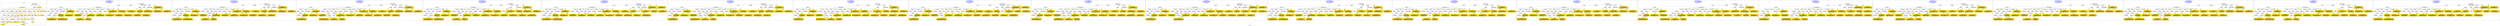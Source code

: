 digraph n0 {
fontcolor="blue"
remincross="true"
label="s28-wildlife-art.csv"
subgraph cluster_0 {
label="1-correct model"
n2[style="filled",color="white",fillcolor="lightgray",label="E12_Production1"];
n3[style="filled",color="white",fillcolor="lightgray",label="E21_Person1"];
n4[style="filled",color="white",fillcolor="lightgray",label="E55_Type2"];
n5[style="filled",color="white",fillcolor="lightgray",label="E53_Place1"];
n6[style="filled",color="white",fillcolor="lightgray",label="E69_Death1"];
n7[style="filled",color="white",fillcolor="lightgray",label="E74_Group1"];
n8[style="filled",color="white",fillcolor="lightgray",label="E82_Actor_Appellation1"];
n9[style="filled",color="white",fillcolor="lightgray",label="E67_Birth1"];
n10[shape="plaintext",style="filled",fillcolor="gold",label="Maker_URI"];
n11[style="filled",color="white",fillcolor="lightgray",label="E22_Man-Made_Object1"];
n12[style="filled",color="white",fillcolor="lightgray",label="E35_Title1"];
n13[style="filled",color="white",fillcolor="lightgray",label="E8_Acquisition1"];
n14[style="filled",color="white",fillcolor="lightgray",label="E55_Type1"];
n15[shape="plaintext",style="filled",fillcolor="gold",label="Description"];
n16[style="filled",color="white",fillcolor="lightgray",label="E54_Dimension1"];
n17[style="filled",color="white",fillcolor="lightgray",label="E40_Legal_Body1"];
n18[style="filled",color="white",fillcolor="lightgray",label="E53_Place2"];
n19[shape="plaintext",style="filled",fillcolor="gold",label="Object_URI"];
n20[style="filled",color="white",fillcolor="lightgray",label="E33_Linguistic_Object2"];
n21[style="filled",color="white",fillcolor="lightgray",label="E55_Type3"];
n22[shape="plaintext",style="filled",fillcolor="gold",label="Collector Information"];
n23[shape="plaintext",style="filled",fillcolor="gold",label="Title"];
n24[shape="plaintext",style="filled",fillcolor="gold",label="Owner"];
n25[style="filled",color="white",fillcolor="lightgray",label="E48_Place_Name1"];
n26[shape="plaintext",style="filled",fillcolor="gold",label="Place Made"];
n27[style="filled",color="white",fillcolor="lightgray",label="E52_Time-Span1"];
n28[shape="plaintext",style="filled",fillcolor="gold",label="Maker Birth Date"];
n29[style="filled",color="white",fillcolor="lightgray",label="E52_Time-Span2"];
n30[shape="plaintext",style="filled",fillcolor="gold",label="Maker Death Date"];
n31[shape="plaintext",style="filled",fillcolor="gold",label="Home Location URI"];
n32[shape="plaintext",style="filled",fillcolor="gold",label="Measurements"];
n33[shape="plaintext",style="filled",fillcolor="gold",label="Category_URI"];
n34[shape="plaintext",style="filled",fillcolor="gold",label="Category"];
n35[shape="plaintext",style="filled",fillcolor="gold",label="Materials_URI"];
n36[shape="plaintext",style="filled",fillcolor="gold",label="Materials"];
n37[shape="plaintext",style="filled",fillcolor="gold",label="Collector_Information_typeURI"];
n38[shape="plaintext",style="filled",fillcolor="gold",label="Nationality_URI"];
n39[shape="plaintext",style="filled",fillcolor="gold",label="Nationality"];
n40[shape="plaintext",style="filled",fillcolor="gold",label="Maker_Appellation_URI"];
n41[shape="plaintext",style="filled",fillcolor="gold",label="Maker"];
n42[shape="plaintext",style="filled",fillcolor="gold",label="Credit Line"];
n43[shape="plaintext",style="filled",fillcolor="gold",label="How Acquired?"];
n44[shape="plaintext",style="filled",fillcolor="gold",label="Acquisition_URI"];
}
subgraph cluster_1 {
label="candidate 0\nlink coherence:0.7142857142857143\nnode coherence:0.8048780487804879\nconfidence:0.3789112556771293\nmapping score:0.4308283188771767\ncost:140.99817\n-precision:0.64-recall:0.64"
n46[style="filled",color="white",fillcolor="lightgray",label="E12_Production1"];
n47[style="filled",color="white",fillcolor="lightgray",label="E55_Type1"];
n48[style="filled",color="white",fillcolor="lightgray",label="E21_Person1"];
n49[style="filled",color="white",fillcolor="lightgray",label="E67_Birth1"];
n50[style="filled",color="white",fillcolor="lightgray",label="E69_Death1"];
n51[style="filled",color="white",fillcolor="lightgray",label="E74_Group1"];
n52[style="filled",color="white",fillcolor="lightgray",label="E82_Actor_Appellation1"];
n53[style="filled",color="white",fillcolor="lightgray",label="E22_Man-Made_Object1"];
n54[style="filled",color="white",fillcolor="lightgray",label="E30_Right1"];
n55[style="filled",color="white",fillcolor="lightgray",label="E35_Title1"];
n56[style="filled",color="white",fillcolor="lightgray",label="E38_Image1"];
n57[style="filled",color="white",fillcolor="lightgray",label="E54_Dimension1"];
n58[style="filled",color="white",fillcolor="lightgray",label="E78_Collection1"];
n59[style="filled",color="white",fillcolor="lightgray",label="E8_Acquisition1"];
n60[style="filled",color="white",fillcolor="lightgray",label="E33_Linguistic_Object1"];
n61[style="filled",color="white",fillcolor="lightgray",label="E55_Type2"];
n62[style="filled",color="white",fillcolor="lightgray",label="E55_Type3"];
n63[style="filled",color="white",fillcolor="lightgray",label="E52_Time-Span1"];
n64[style="filled",color="white",fillcolor="lightgray",label="E52_Time-Span3"];
n65[style="filled",color="white",fillcolor="lightgray",label="E33_Linguistic_Object2"];
n66[shape="plaintext",style="filled",fillcolor="gold",label="Title\n[E22_Man-Made_Object,P3_has_note,0.301]\n[E33_Linguistic_Object,P3_has_note,0.237]\n[E73_Information_Object,P3_has_note,0.231]\n[E35_Title,label,0.231]"];
n67[shape="plaintext",style="filled",fillcolor="gold",label="Category\n[E55_Type,label,0.426]\n[E55_Type,classLink,0.334]\n[E33_Linguistic_Object,P3_has_note,0.129]\n[E22_Man-Made_Object,P3_has_note,0.111]"];
n68[shape="plaintext",style="filled",fillcolor="gold",label="Nationality_URI\n[E74_Group,classLink,0.682]\n[E55_Type,classLink,0.151]\n[E57_Material,classLink,0.145]\n[E55_Type,label,0.022]"];
n69[shape="plaintext",style="filled",fillcolor="gold",label="Collector Information\n[E8_Acquisition,P3_has_note,0.283]\n[E30_Right,P3_has_note,0.244]\n[E22_Man-Made_Object,P3_has_note,0.244]\n[E33_Linguistic_Object,P3_has_note,0.229]"];
n70[shape="plaintext",style="filled",fillcolor="gold",label="Owner\n[E8_Acquisition,P3_has_note,0.353]\n[E30_Right,P3_has_note,0.277]\n[E40_Legal_Body,label,0.261]\n[E33_Linguistic_Object,P3_has_note,0.11]"];
n71[shape="plaintext",style="filled",fillcolor="gold",label="Description\n[E22_Man-Made_Object,P3_has_note,0.323]\n[E73_Information_Object,P3_has_note,0.264]\n[E35_Title,label,0.227]\n[E33_Linguistic_Object,P3_has_note,0.187]"];
n72[shape="plaintext",style="filled",fillcolor="gold",label="Place Made\n[E48_Place_Name,label,0.486]\n[E33_Linguistic_Object,P3_has_note,0.231]\n[E74_Group,label,0.176]\n[E73_Information_Object,P3_has_note,0.108]"];
n73[shape="plaintext",style="filled",fillcolor="gold",label="Maker Death Date\n[E69_Death,P82_at_some_time_within,0.368]\n[E52_Time-Span,P82b_end_of_the_end,0.322]\n[E52_Time-Span,P82_at_some_time_within,0.237]\n[E52_Time-Span,P82a_begin_of_the_begin,0.073]"];
n74[shape="plaintext",style="filled",fillcolor="gold",label="Acquisition_URI\n[E22_Man-Made_Object,classLink,0.442]\n[E38_Image,classLink,0.305]\n[E78_Collection,classLink,0.148]\n[E21_Person,classLink,0.105]"];
n75[shape="plaintext",style="filled",fillcolor="gold",label="Materials\n[E29_Design_or_Procedure,P3_has_note,0.346]\n[E55_Type,label,0.272]\n[E57_Material,label,0.199]\n[E12_Production,P3_has_note,0.182]"];
n76[shape="plaintext",style="filled",fillcolor="gold",label="Nationality\n[E44_Place_Appellation,label,0.583]\n[E12_Production,P3_has_note,0.161]\n[E48_Place_Name,label,0.141]\n[E33_Linguistic_Object,P3_has_note,0.114]"];
n77[shape="plaintext",style="filled",fillcolor="gold",label="Maker_URI\n[E21_Person,classLink,0.315]\n[E82_Actor_Appellation,classLink,0.271]\n[E38_Image,classLink,0.221]\n[E39_Actor,classLink,0.193]"];
n78[shape="plaintext",style="filled",fillcolor="gold",label="Maker\n[E82_Actor_Appellation,label,0.371]\n[E8_Acquisition,P3_has_note,0.243]\n[E33_Linguistic_Object,P3_has_note,0.199]\n[E30_Right,P3_has_note,0.186]"];
n79[shape="plaintext",style="filled",fillcolor="gold",label="Maker_Appellation_URI\n[E82_Actor_Appellation,classLink,0.535]\n[E21_Person,classLink,0.349]\n[E38_Image,classLink,0.067]\n[E39_Actor,classLink,0.049]"];
n80[shape="plaintext",style="filled",fillcolor="gold",label="Credit Line\n[E8_Acquisition,P3_has_note,0.426]\n[E30_Right,P3_has_note,0.264]\n[E40_Legal_Body,label,0.164]\n[E33_Linguistic_Object,P3_has_note,0.146]"];
n81[shape="plaintext",style="filled",fillcolor="gold",label="How Acquired?\n[E8_Acquisition,P3_has_note,0.496]\n[E30_Right,P3_has_note,0.324]\n[E22_Man-Made_Object,P3_has_note,0.091]\n[E33_Linguistic_Object,P3_has_note,0.089]"];
n82[shape="plaintext",style="filled",fillcolor="gold",label="Home Location URI\n[E38_Image,classLink,0.428]\n[E22_Man-Made_Object,classLink,0.231]\n[E78_Collection,classLink,0.199]\n[E21_Person,classLink,0.141]"];
n83[shape="plaintext",style="filled",fillcolor="gold",label="Category_URI\n[E55_Type,classLink,0.604]\n[E55_Type,label,0.15]\n[E74_Group,classLink,0.13]\n[E57_Material,classLink,0.116]"];
n84[shape="plaintext",style="filled",fillcolor="gold",label="Object_URI\n[E22_Man-Made_Object,classLink,0.492]\n[E38_Image,classLink,0.28]\n[E78_Collection,classLink,0.134]\n[E21_Person,classLink,0.095]"];
n85[shape="plaintext",style="filled",fillcolor="gold",label="Materials_URI\n[E55_Type,classLink,0.408]\n[E57_Material,classLink,0.358]\n[E74_Group,classLink,0.191]\n[E55_Type,label,0.043]"];
n86[shape="plaintext",style="filled",fillcolor="gold",label="Collector_Information_typeURI\n[E55_Type,classLink,0.955]\n[E22_Man-Made_Object,P3_has_note,0.016]\n[E73_Information_Object,P3_has_note,0.015]\n[E33_Linguistic_Object,P3_has_note,0.014]"];
n87[shape="plaintext",style="filled",fillcolor="gold",label="Maker Birth Date\n[E52_Time-Span,P82a_begin_of_the_begin,0.364]\n[E52_Time-Span,P82_at_some_time_within,0.284]\n[E52_Time-Span,P82b_end_of_the_end,0.28]\n[E12_Production,P3_has_note,0.072]"];
n88[shape="plaintext",style="filled",fillcolor="gold",label="Measurements\n[E54_Dimension,P3_has_note,0.56]\n[E34_Inscription,P3_has_note,0.163]\n[E22_Man-Made_Object,P3_has_note,0.149]\n[E22_Man-Made_Object,classLink,0.127]"];
}
subgraph cluster_2 {
label="candidate 1\nlink coherence:0.7142857142857143\nnode coherence:0.8048780487804879\nconfidence:0.3770170814120088\nmapping score:0.43019692745546995\ncost:239.99818\n-precision:0.64-recall:0.64"
n90[style="filled",color="white",fillcolor="lightgray",label="E12_Production1"];
n91[style="filled",color="white",fillcolor="lightgray",label="E55_Type1"];
n92[style="filled",color="white",fillcolor="lightgray",label="E21_Person1"];
n93[style="filled",color="white",fillcolor="lightgray",label="E67_Birth1"];
n94[style="filled",color="white",fillcolor="lightgray",label="E69_Death1"];
n95[style="filled",color="white",fillcolor="lightgray",label="E74_Group1"];
n96[style="filled",color="white",fillcolor="lightgray",label="E82_Actor_Appellation1"];
n97[style="filled",color="white",fillcolor="lightgray",label="E22_Man-Made_Object1"];
n98[style="filled",color="white",fillcolor="lightgray",label="E21_Person2"];
n99[style="filled",color="white",fillcolor="lightgray",label="E30_Right1"];
n100[style="filled",color="white",fillcolor="lightgray",label="E35_Title1"];
n101[style="filled",color="white",fillcolor="lightgray",label="E38_Image1"];
n102[style="filled",color="white",fillcolor="lightgray",label="E54_Dimension1"];
n103[style="filled",color="white",fillcolor="lightgray",label="E8_Acquisition1"];
n104[style="filled",color="white",fillcolor="lightgray",label="E33_Linguistic_Object1"];
n105[style="filled",color="white",fillcolor="lightgray",label="E55_Type2"];
n106[style="filled",color="white",fillcolor="lightgray",label="E55_Type3"];
n107[style="filled",color="white",fillcolor="lightgray",label="E52_Time-Span1"];
n108[style="filled",color="white",fillcolor="lightgray",label="E52_Time-Span3"];
n109[style="filled",color="white",fillcolor="lightgray",label="E33_Linguistic_Object2"];
n110[shape="plaintext",style="filled",fillcolor="gold",label="Title\n[E22_Man-Made_Object,P3_has_note,0.301]\n[E33_Linguistic_Object,P3_has_note,0.237]\n[E73_Information_Object,P3_has_note,0.231]\n[E35_Title,label,0.231]"];
n111[shape="plaintext",style="filled",fillcolor="gold",label="Category\n[E55_Type,label,0.426]\n[E55_Type,classLink,0.334]\n[E33_Linguistic_Object,P3_has_note,0.129]\n[E22_Man-Made_Object,P3_has_note,0.111]"];
n112[shape="plaintext",style="filled",fillcolor="gold",label="Nationality_URI\n[E74_Group,classLink,0.682]\n[E55_Type,classLink,0.151]\n[E57_Material,classLink,0.145]\n[E55_Type,label,0.022]"];
n113[shape="plaintext",style="filled",fillcolor="gold",label="Collector Information\n[E8_Acquisition,P3_has_note,0.283]\n[E30_Right,P3_has_note,0.244]\n[E22_Man-Made_Object,P3_has_note,0.244]\n[E33_Linguistic_Object,P3_has_note,0.229]"];
n114[shape="plaintext",style="filled",fillcolor="gold",label="Owner\n[E8_Acquisition,P3_has_note,0.353]\n[E30_Right,P3_has_note,0.277]\n[E40_Legal_Body,label,0.261]\n[E33_Linguistic_Object,P3_has_note,0.11]"];
n115[shape="plaintext",style="filled",fillcolor="gold",label="Description\n[E22_Man-Made_Object,P3_has_note,0.323]\n[E73_Information_Object,P3_has_note,0.264]\n[E35_Title,label,0.227]\n[E33_Linguistic_Object,P3_has_note,0.187]"];
n116[shape="plaintext",style="filled",fillcolor="gold",label="Place Made\n[E48_Place_Name,label,0.486]\n[E33_Linguistic_Object,P3_has_note,0.231]\n[E74_Group,label,0.176]\n[E73_Information_Object,P3_has_note,0.108]"];
n117[shape="plaintext",style="filled",fillcolor="gold",label="Maker Death Date\n[E69_Death,P82_at_some_time_within,0.368]\n[E52_Time-Span,P82b_end_of_the_end,0.322]\n[E52_Time-Span,P82_at_some_time_within,0.237]\n[E52_Time-Span,P82a_begin_of_the_begin,0.073]"];
n118[shape="plaintext",style="filled",fillcolor="gold",label="Materials\n[E29_Design_or_Procedure,P3_has_note,0.346]\n[E55_Type,label,0.272]\n[E57_Material,label,0.199]\n[E12_Production,P3_has_note,0.182]"];
n119[shape="plaintext",style="filled",fillcolor="gold",label="Nationality\n[E44_Place_Appellation,label,0.583]\n[E12_Production,P3_has_note,0.161]\n[E48_Place_Name,label,0.141]\n[E33_Linguistic_Object,P3_has_note,0.114]"];
n120[shape="plaintext",style="filled",fillcolor="gold",label="Maker_URI\n[E21_Person,classLink,0.315]\n[E82_Actor_Appellation,classLink,0.271]\n[E38_Image,classLink,0.221]\n[E39_Actor,classLink,0.193]"];
n121[shape="plaintext",style="filled",fillcolor="gold",label="Acquisition_URI\n[E22_Man-Made_Object,classLink,0.442]\n[E38_Image,classLink,0.305]\n[E78_Collection,classLink,0.148]\n[E21_Person,classLink,0.105]"];
n122[shape="plaintext",style="filled",fillcolor="gold",label="Maker\n[E82_Actor_Appellation,label,0.371]\n[E8_Acquisition,P3_has_note,0.243]\n[E33_Linguistic_Object,P3_has_note,0.199]\n[E30_Right,P3_has_note,0.186]"];
n123[shape="plaintext",style="filled",fillcolor="gold",label="Maker_Appellation_URI\n[E82_Actor_Appellation,classLink,0.535]\n[E21_Person,classLink,0.349]\n[E38_Image,classLink,0.067]\n[E39_Actor,classLink,0.049]"];
n124[shape="plaintext",style="filled",fillcolor="gold",label="Credit Line\n[E8_Acquisition,P3_has_note,0.426]\n[E30_Right,P3_has_note,0.264]\n[E40_Legal_Body,label,0.164]\n[E33_Linguistic_Object,P3_has_note,0.146]"];
n125[shape="plaintext",style="filled",fillcolor="gold",label="How Acquired?\n[E8_Acquisition,P3_has_note,0.496]\n[E30_Right,P3_has_note,0.324]\n[E22_Man-Made_Object,P3_has_note,0.091]\n[E33_Linguistic_Object,P3_has_note,0.089]"];
n126[shape="plaintext",style="filled",fillcolor="gold",label="Home Location URI\n[E38_Image,classLink,0.428]\n[E22_Man-Made_Object,classLink,0.231]\n[E78_Collection,classLink,0.199]\n[E21_Person,classLink,0.141]"];
n127[shape="plaintext",style="filled",fillcolor="gold",label="Category_URI\n[E55_Type,classLink,0.604]\n[E55_Type,label,0.15]\n[E74_Group,classLink,0.13]\n[E57_Material,classLink,0.116]"];
n128[shape="plaintext",style="filled",fillcolor="gold",label="Object_URI\n[E22_Man-Made_Object,classLink,0.492]\n[E38_Image,classLink,0.28]\n[E78_Collection,classLink,0.134]\n[E21_Person,classLink,0.095]"];
n129[shape="plaintext",style="filled",fillcolor="gold",label="Materials_URI\n[E55_Type,classLink,0.408]\n[E57_Material,classLink,0.358]\n[E74_Group,classLink,0.191]\n[E55_Type,label,0.043]"];
n130[shape="plaintext",style="filled",fillcolor="gold",label="Collector_Information_typeURI\n[E55_Type,classLink,0.955]\n[E22_Man-Made_Object,P3_has_note,0.016]\n[E73_Information_Object,P3_has_note,0.015]\n[E33_Linguistic_Object,P3_has_note,0.014]"];
n131[shape="plaintext",style="filled",fillcolor="gold",label="Maker Birth Date\n[E52_Time-Span,P82a_begin_of_the_begin,0.364]\n[E52_Time-Span,P82_at_some_time_within,0.284]\n[E52_Time-Span,P82b_end_of_the_end,0.28]\n[E12_Production,P3_has_note,0.072]"];
n132[shape="plaintext",style="filled",fillcolor="gold",label="Measurements\n[E54_Dimension,P3_has_note,0.56]\n[E34_Inscription,P3_has_note,0.163]\n[E22_Man-Made_Object,P3_has_note,0.149]\n[E22_Man-Made_Object,classLink,0.127]"];
}
subgraph cluster_3 {
label="candidate 10\nlink coherence:0.6904761904761905\nnode coherence:0.7804878048780488\nconfidence:0.3776277287963931\nmapping score:0.42227039528278504\ncost:140.99826\n-precision:0.62-recall:0.62"
n134[style="filled",color="white",fillcolor="lightgray",label="E12_Production1"];
n135[style="filled",color="white",fillcolor="lightgray",label="E52_Time-Span2"];
n136[style="filled",color="white",fillcolor="lightgray",label="E55_Type1"];
n137[style="filled",color="white",fillcolor="lightgray",label="E21_Person1"];
n138[style="filled",color="white",fillcolor="lightgray",label="E67_Birth1"];
n139[style="filled",color="white",fillcolor="lightgray",label="E74_Group1"];
n140[style="filled",color="white",fillcolor="lightgray",label="E82_Actor_Appellation1"];
n141[style="filled",color="white",fillcolor="lightgray",label="E22_Man-Made_Object1"];
n142[style="filled",color="white",fillcolor="lightgray",label="E30_Right1"];
n143[style="filled",color="white",fillcolor="lightgray",label="E35_Title1"];
n144[style="filled",color="white",fillcolor="lightgray",label="E38_Image1"];
n145[style="filled",color="white",fillcolor="lightgray",label="E40_Legal_Body1"];
n146[style="filled",color="white",fillcolor="lightgray",label="E54_Dimension1"];
n147[style="filled",color="white",fillcolor="lightgray",label="E78_Collection1"];
n148[style="filled",color="white",fillcolor="lightgray",label="E8_Acquisition1"];
n149[style="filled",color="white",fillcolor="lightgray",label="E33_Linguistic_Object1"];
n150[style="filled",color="white",fillcolor="lightgray",label="E55_Type2"];
n151[style="filled",color="white",fillcolor="lightgray",label="E55_Type3"];
n152[style="filled",color="white",fillcolor="lightgray",label="E52_Time-Span1"];
n153[style="filled",color="white",fillcolor="lightgray",label="E33_Linguistic_Object2"];
n154[shape="plaintext",style="filled",fillcolor="gold",label="Title\n[E22_Man-Made_Object,P3_has_note,0.301]\n[E33_Linguistic_Object,P3_has_note,0.237]\n[E73_Information_Object,P3_has_note,0.231]\n[E35_Title,label,0.231]"];
n155[shape="plaintext",style="filled",fillcolor="gold",label="Category\n[E55_Type,label,0.426]\n[E55_Type,classLink,0.334]\n[E33_Linguistic_Object,P3_has_note,0.129]\n[E22_Man-Made_Object,P3_has_note,0.111]"];
n156[shape="plaintext",style="filled",fillcolor="gold",label="Nationality_URI\n[E74_Group,classLink,0.682]\n[E55_Type,classLink,0.151]\n[E57_Material,classLink,0.145]\n[E55_Type,label,0.022]"];
n157[shape="plaintext",style="filled",fillcolor="gold",label="Collector Information\n[E8_Acquisition,P3_has_note,0.283]\n[E30_Right,P3_has_note,0.244]\n[E22_Man-Made_Object,P3_has_note,0.244]\n[E33_Linguistic_Object,P3_has_note,0.229]"];
n158[shape="plaintext",style="filled",fillcolor="gold",label="Owner\n[E8_Acquisition,P3_has_note,0.353]\n[E30_Right,P3_has_note,0.277]\n[E40_Legal_Body,label,0.261]\n[E33_Linguistic_Object,P3_has_note,0.11]"];
n159[shape="plaintext",style="filled",fillcolor="gold",label="Description\n[E22_Man-Made_Object,P3_has_note,0.323]\n[E73_Information_Object,P3_has_note,0.264]\n[E35_Title,label,0.227]\n[E33_Linguistic_Object,P3_has_note,0.187]"];
n160[shape="plaintext",style="filled",fillcolor="gold",label="Place Made\n[E48_Place_Name,label,0.486]\n[E33_Linguistic_Object,P3_has_note,0.231]\n[E74_Group,label,0.176]\n[E73_Information_Object,P3_has_note,0.108]"];
n161[shape="plaintext",style="filled",fillcolor="gold",label="Acquisition_URI\n[E22_Man-Made_Object,classLink,0.442]\n[E38_Image,classLink,0.305]\n[E78_Collection,classLink,0.148]\n[E21_Person,classLink,0.105]"];
n162[shape="plaintext",style="filled",fillcolor="gold",label="Materials\n[E29_Design_or_Procedure,P3_has_note,0.346]\n[E55_Type,label,0.272]\n[E57_Material,label,0.199]\n[E12_Production,P3_has_note,0.182]"];
n163[shape="plaintext",style="filled",fillcolor="gold",label="Maker_URI\n[E21_Person,classLink,0.315]\n[E82_Actor_Appellation,classLink,0.271]\n[E38_Image,classLink,0.221]\n[E39_Actor,classLink,0.193]"];
n164[shape="plaintext",style="filled",fillcolor="gold",label="Maker\n[E82_Actor_Appellation,label,0.371]\n[E8_Acquisition,P3_has_note,0.243]\n[E33_Linguistic_Object,P3_has_note,0.199]\n[E30_Right,P3_has_note,0.186]"];
n165[shape="plaintext",style="filled",fillcolor="gold",label="Maker_Appellation_URI\n[E82_Actor_Appellation,classLink,0.535]\n[E21_Person,classLink,0.349]\n[E38_Image,classLink,0.067]\n[E39_Actor,classLink,0.049]"];
n166[shape="plaintext",style="filled",fillcolor="gold",label="Nationality\n[E44_Place_Appellation,label,0.583]\n[E12_Production,P3_has_note,0.161]\n[E48_Place_Name,label,0.141]\n[E33_Linguistic_Object,P3_has_note,0.114]"];
n167[shape="plaintext",style="filled",fillcolor="gold",label="How Acquired?\n[E8_Acquisition,P3_has_note,0.496]\n[E30_Right,P3_has_note,0.324]\n[E22_Man-Made_Object,P3_has_note,0.091]\n[E33_Linguistic_Object,P3_has_note,0.089]"];
n168[shape="plaintext",style="filled",fillcolor="gold",label="Home Location URI\n[E38_Image,classLink,0.428]\n[E22_Man-Made_Object,classLink,0.231]\n[E78_Collection,classLink,0.199]\n[E21_Person,classLink,0.141]"];
n169[shape="plaintext",style="filled",fillcolor="gold",label="Credit Line\n[E8_Acquisition,P3_has_note,0.426]\n[E30_Right,P3_has_note,0.264]\n[E40_Legal_Body,label,0.164]\n[E33_Linguistic_Object,P3_has_note,0.146]"];
n170[shape="plaintext",style="filled",fillcolor="gold",label="Category_URI\n[E55_Type,classLink,0.604]\n[E55_Type,label,0.15]\n[E74_Group,classLink,0.13]\n[E57_Material,classLink,0.116]"];
n171[shape="plaintext",style="filled",fillcolor="gold",label="Object_URI\n[E22_Man-Made_Object,classLink,0.492]\n[E38_Image,classLink,0.28]\n[E78_Collection,classLink,0.134]\n[E21_Person,classLink,0.095]"];
n172[shape="plaintext",style="filled",fillcolor="gold",label="Materials_URI\n[E55_Type,classLink,0.408]\n[E57_Material,classLink,0.358]\n[E74_Group,classLink,0.191]\n[E55_Type,label,0.043]"];
n173[shape="plaintext",style="filled",fillcolor="gold",label="Collector_Information_typeURI\n[E55_Type,classLink,0.955]\n[E22_Man-Made_Object,P3_has_note,0.016]\n[E73_Information_Object,P3_has_note,0.015]\n[E33_Linguistic_Object,P3_has_note,0.014]"];
n174[shape="plaintext",style="filled",fillcolor="gold",label="Maker Birth Date\n[E52_Time-Span,P82a_begin_of_the_begin,0.364]\n[E52_Time-Span,P82_at_some_time_within,0.284]\n[E52_Time-Span,P82b_end_of_the_end,0.28]\n[E12_Production,P3_has_note,0.072]"];
n175[shape="plaintext",style="filled",fillcolor="gold",label="Maker Death Date\n[E69_Death,P82_at_some_time_within,0.368]\n[E52_Time-Span,P82b_end_of_the_end,0.322]\n[E52_Time-Span,P82_at_some_time_within,0.237]\n[E52_Time-Span,P82a_begin_of_the_begin,0.073]"];
n176[shape="plaintext",style="filled",fillcolor="gold",label="Measurements\n[E54_Dimension,P3_has_note,0.56]\n[E34_Inscription,P3_has_note,0.163]\n[E22_Man-Made_Object,P3_has_note,0.149]\n[E22_Man-Made_Object,classLink,0.127]"];
}
subgraph cluster_4 {
label="candidate 11\nlink coherence:0.6904761904761905\nnode coherence:0.8048780487804879\nconfidence:0.3770170814120088\nmapping score:0.43019692745546995\ncost:239.9982\n-precision:0.62-recall:0.62"
n178[style="filled",color="white",fillcolor="lightgray",label="E12_Production1"];
n179[style="filled",color="white",fillcolor="lightgray",label="E55_Type1"];
n180[style="filled",color="white",fillcolor="lightgray",label="E21_Person1"];
n181[style="filled",color="white",fillcolor="lightgray",label="E67_Birth1"];
n182[style="filled",color="white",fillcolor="lightgray",label="E69_Death1"];
n183[style="filled",color="white",fillcolor="lightgray",label="E74_Group1"];
n184[style="filled",color="white",fillcolor="lightgray",label="E82_Actor_Appellation1"];
n185[style="filled",color="white",fillcolor="lightgray",label="E22_Man-Made_Object1"];
n186[style="filled",color="white",fillcolor="lightgray",label="E21_Person2"];
n187[style="filled",color="white",fillcolor="lightgray",label="E30_Right1"];
n188[style="filled",color="white",fillcolor="lightgray",label="E35_Title1"];
n189[style="filled",color="white",fillcolor="lightgray",label="E38_Image1"];
n190[style="filled",color="white",fillcolor="lightgray",label="E54_Dimension1"];
n191[style="filled",color="white",fillcolor="lightgray",label="E8_Acquisition1"];
n192[style="filled",color="white",fillcolor="lightgray",label="E33_Linguistic_Object1"];
n193[style="filled",color="white",fillcolor="lightgray",label="E55_Type2"];
n194[style="filled",color="white",fillcolor="lightgray",label="E55_Type3"];
n195[style="filled",color="white",fillcolor="lightgray",label="E52_Time-Span1"];
n196[style="filled",color="white",fillcolor="lightgray",label="E52_Time-Span3"];
n197[style="filled",color="white",fillcolor="lightgray",label="E33_Linguistic_Object2"];
n198[shape="plaintext",style="filled",fillcolor="gold",label="Title\n[E22_Man-Made_Object,P3_has_note,0.301]\n[E33_Linguistic_Object,P3_has_note,0.237]\n[E73_Information_Object,P3_has_note,0.231]\n[E35_Title,label,0.231]"];
n199[shape="plaintext",style="filled",fillcolor="gold",label="Category\n[E55_Type,label,0.426]\n[E55_Type,classLink,0.334]\n[E33_Linguistic_Object,P3_has_note,0.129]\n[E22_Man-Made_Object,P3_has_note,0.111]"];
n200[shape="plaintext",style="filled",fillcolor="gold",label="Nationality_URI\n[E74_Group,classLink,0.682]\n[E55_Type,classLink,0.151]\n[E57_Material,classLink,0.145]\n[E55_Type,label,0.022]"];
n201[shape="plaintext",style="filled",fillcolor="gold",label="Collector Information\n[E8_Acquisition,P3_has_note,0.283]\n[E30_Right,P3_has_note,0.244]\n[E22_Man-Made_Object,P3_has_note,0.244]\n[E33_Linguistic_Object,P3_has_note,0.229]"];
n202[shape="plaintext",style="filled",fillcolor="gold",label="Owner\n[E8_Acquisition,P3_has_note,0.353]\n[E30_Right,P3_has_note,0.277]\n[E40_Legal_Body,label,0.261]\n[E33_Linguistic_Object,P3_has_note,0.11]"];
n203[shape="plaintext",style="filled",fillcolor="gold",label="Description\n[E22_Man-Made_Object,P3_has_note,0.323]\n[E73_Information_Object,P3_has_note,0.264]\n[E35_Title,label,0.227]\n[E33_Linguistic_Object,P3_has_note,0.187]"];
n204[shape="plaintext",style="filled",fillcolor="gold",label="Place Made\n[E48_Place_Name,label,0.486]\n[E33_Linguistic_Object,P3_has_note,0.231]\n[E74_Group,label,0.176]\n[E73_Information_Object,P3_has_note,0.108]"];
n205[shape="plaintext",style="filled",fillcolor="gold",label="Maker Death Date\n[E69_Death,P82_at_some_time_within,0.368]\n[E52_Time-Span,P82b_end_of_the_end,0.322]\n[E52_Time-Span,P82_at_some_time_within,0.237]\n[E52_Time-Span,P82a_begin_of_the_begin,0.073]"];
n206[shape="plaintext",style="filled",fillcolor="gold",label="Materials\n[E29_Design_or_Procedure,P3_has_note,0.346]\n[E55_Type,label,0.272]\n[E57_Material,label,0.199]\n[E12_Production,P3_has_note,0.182]"];
n207[shape="plaintext",style="filled",fillcolor="gold",label="Nationality\n[E44_Place_Appellation,label,0.583]\n[E12_Production,P3_has_note,0.161]\n[E48_Place_Name,label,0.141]\n[E33_Linguistic_Object,P3_has_note,0.114]"];
n208[shape="plaintext",style="filled",fillcolor="gold",label="Maker_URI\n[E21_Person,classLink,0.315]\n[E82_Actor_Appellation,classLink,0.271]\n[E38_Image,classLink,0.221]\n[E39_Actor,classLink,0.193]"];
n209[shape="plaintext",style="filled",fillcolor="gold",label="Acquisition_URI\n[E22_Man-Made_Object,classLink,0.442]\n[E38_Image,classLink,0.305]\n[E78_Collection,classLink,0.148]\n[E21_Person,classLink,0.105]"];
n210[shape="plaintext",style="filled",fillcolor="gold",label="Maker\n[E82_Actor_Appellation,label,0.371]\n[E8_Acquisition,P3_has_note,0.243]\n[E33_Linguistic_Object,P3_has_note,0.199]\n[E30_Right,P3_has_note,0.186]"];
n211[shape="plaintext",style="filled",fillcolor="gold",label="Maker_Appellation_URI\n[E82_Actor_Appellation,classLink,0.535]\n[E21_Person,classLink,0.349]\n[E38_Image,classLink,0.067]\n[E39_Actor,classLink,0.049]"];
n212[shape="plaintext",style="filled",fillcolor="gold",label="Credit Line\n[E8_Acquisition,P3_has_note,0.426]\n[E30_Right,P3_has_note,0.264]\n[E40_Legal_Body,label,0.164]\n[E33_Linguistic_Object,P3_has_note,0.146]"];
n213[shape="plaintext",style="filled",fillcolor="gold",label="How Acquired?\n[E8_Acquisition,P3_has_note,0.496]\n[E30_Right,P3_has_note,0.324]\n[E22_Man-Made_Object,P3_has_note,0.091]\n[E33_Linguistic_Object,P3_has_note,0.089]"];
n214[shape="plaintext",style="filled",fillcolor="gold",label="Home Location URI\n[E38_Image,classLink,0.428]\n[E22_Man-Made_Object,classLink,0.231]\n[E78_Collection,classLink,0.199]\n[E21_Person,classLink,0.141]"];
n215[shape="plaintext",style="filled",fillcolor="gold",label="Category_URI\n[E55_Type,classLink,0.604]\n[E55_Type,label,0.15]\n[E74_Group,classLink,0.13]\n[E57_Material,classLink,0.116]"];
n216[shape="plaintext",style="filled",fillcolor="gold",label="Object_URI\n[E22_Man-Made_Object,classLink,0.492]\n[E38_Image,classLink,0.28]\n[E78_Collection,classLink,0.134]\n[E21_Person,classLink,0.095]"];
n217[shape="plaintext",style="filled",fillcolor="gold",label="Materials_URI\n[E55_Type,classLink,0.408]\n[E57_Material,classLink,0.358]\n[E74_Group,classLink,0.191]\n[E55_Type,label,0.043]"];
n218[shape="plaintext",style="filled",fillcolor="gold",label="Collector_Information_typeURI\n[E55_Type,classLink,0.955]\n[E22_Man-Made_Object,P3_has_note,0.016]\n[E73_Information_Object,P3_has_note,0.015]\n[E33_Linguistic_Object,P3_has_note,0.014]"];
n219[shape="plaintext",style="filled",fillcolor="gold",label="Maker Birth Date\n[E52_Time-Span,P82a_begin_of_the_begin,0.364]\n[E52_Time-Span,P82_at_some_time_within,0.284]\n[E52_Time-Span,P82b_end_of_the_end,0.28]\n[E12_Production,P3_has_note,0.072]"];
n220[shape="plaintext",style="filled",fillcolor="gold",label="Measurements\n[E54_Dimension,P3_has_note,0.56]\n[E34_Inscription,P3_has_note,0.163]\n[E22_Man-Made_Object,P3_has_note,0.149]\n[E22_Man-Made_Object,classLink,0.127]"];
}
subgraph cluster_5 {
label="candidate 12\nlink coherence:0.6904761904761905\nnode coherence:0.8048780487804879\nconfidence:0.3770170814120088\nmapping score:0.43019692745546995\ncost:239.99829\n-precision:0.64-recall:0.64"
n222[style="filled",color="white",fillcolor="lightgray",label="E21_Person1"];
n223[style="filled",color="white",fillcolor="lightgray",label="E67_Birth1"];
n224[style="filled",color="white",fillcolor="lightgray",label="E69_Death1"];
n225[style="filled",color="white",fillcolor="lightgray",label="E74_Group1"];
n226[style="filled",color="white",fillcolor="lightgray",label="E82_Actor_Appellation1"];
n227[style="filled",color="white",fillcolor="lightgray",label="E22_Man-Made_Object1"];
n228[style="filled",color="white",fillcolor="lightgray",label="E12_Production1"];
n229[style="filled",color="white",fillcolor="lightgray",label="E21_Person2"];
n230[style="filled",color="white",fillcolor="lightgray",label="E30_Right1"];
n231[style="filled",color="white",fillcolor="lightgray",label="E35_Title1"];
n232[style="filled",color="white",fillcolor="lightgray",label="E38_Image1"];
n233[style="filled",color="white",fillcolor="lightgray",label="E54_Dimension1"];
n234[style="filled",color="white",fillcolor="lightgray",label="E8_Acquisition1"];
n235[style="filled",color="white",fillcolor="lightgray",label="E33_Linguistic_Object2"];
n236[style="filled",color="white",fillcolor="lightgray",label="E55_Type1"];
n237[style="filled",color="white",fillcolor="lightgray",label="E55_Type2"];
n238[style="filled",color="white",fillcolor="lightgray",label="E55_Type3"];
n239[style="filled",color="white",fillcolor="lightgray",label="E52_Time-Span1"];
n240[style="filled",color="white",fillcolor="lightgray",label="E52_Time-Span3"];
n241[style="filled",color="white",fillcolor="lightgray",label="E33_Linguistic_Object1"];
n242[shape="plaintext",style="filled",fillcolor="gold",label="Title\n[E22_Man-Made_Object,P3_has_note,0.301]\n[E33_Linguistic_Object,P3_has_note,0.237]\n[E73_Information_Object,P3_has_note,0.231]\n[E35_Title,label,0.231]"];
n243[shape="plaintext",style="filled",fillcolor="gold",label="Category\n[E55_Type,label,0.426]\n[E55_Type,classLink,0.334]\n[E33_Linguistic_Object,P3_has_note,0.129]\n[E22_Man-Made_Object,P3_has_note,0.111]"];
n244[shape="plaintext",style="filled",fillcolor="gold",label="Nationality_URI\n[E74_Group,classLink,0.682]\n[E55_Type,classLink,0.151]\n[E57_Material,classLink,0.145]\n[E55_Type,label,0.022]"];
n245[shape="plaintext",style="filled",fillcolor="gold",label="Collector Information\n[E8_Acquisition,P3_has_note,0.283]\n[E30_Right,P3_has_note,0.244]\n[E22_Man-Made_Object,P3_has_note,0.244]\n[E33_Linguistic_Object,P3_has_note,0.229]"];
n246[shape="plaintext",style="filled",fillcolor="gold",label="Owner\n[E8_Acquisition,P3_has_note,0.353]\n[E30_Right,P3_has_note,0.277]\n[E40_Legal_Body,label,0.261]\n[E33_Linguistic_Object,P3_has_note,0.11]"];
n247[shape="plaintext",style="filled",fillcolor="gold",label="Description\n[E22_Man-Made_Object,P3_has_note,0.323]\n[E73_Information_Object,P3_has_note,0.264]\n[E35_Title,label,0.227]\n[E33_Linguistic_Object,P3_has_note,0.187]"];
n248[shape="plaintext",style="filled",fillcolor="gold",label="Place Made\n[E48_Place_Name,label,0.486]\n[E33_Linguistic_Object,P3_has_note,0.231]\n[E74_Group,label,0.176]\n[E73_Information_Object,P3_has_note,0.108]"];
n249[shape="plaintext",style="filled",fillcolor="gold",label="Maker Death Date\n[E69_Death,P82_at_some_time_within,0.368]\n[E52_Time-Span,P82b_end_of_the_end,0.322]\n[E52_Time-Span,P82_at_some_time_within,0.237]\n[E52_Time-Span,P82a_begin_of_the_begin,0.073]"];
n250[shape="plaintext",style="filled",fillcolor="gold",label="Materials\n[E29_Design_or_Procedure,P3_has_note,0.346]\n[E55_Type,label,0.272]\n[E57_Material,label,0.199]\n[E12_Production,P3_has_note,0.182]"];
n251[shape="plaintext",style="filled",fillcolor="gold",label="Nationality\n[E44_Place_Appellation,label,0.583]\n[E12_Production,P3_has_note,0.161]\n[E48_Place_Name,label,0.141]\n[E33_Linguistic_Object,P3_has_note,0.114]"];
n252[shape="plaintext",style="filled",fillcolor="gold",label="Maker_URI\n[E21_Person,classLink,0.315]\n[E82_Actor_Appellation,classLink,0.271]\n[E38_Image,classLink,0.221]\n[E39_Actor,classLink,0.193]"];
n253[shape="plaintext",style="filled",fillcolor="gold",label="Acquisition_URI\n[E22_Man-Made_Object,classLink,0.442]\n[E38_Image,classLink,0.305]\n[E78_Collection,classLink,0.148]\n[E21_Person,classLink,0.105]"];
n254[shape="plaintext",style="filled",fillcolor="gold",label="Maker\n[E82_Actor_Appellation,label,0.371]\n[E8_Acquisition,P3_has_note,0.243]\n[E33_Linguistic_Object,P3_has_note,0.199]\n[E30_Right,P3_has_note,0.186]"];
n255[shape="plaintext",style="filled",fillcolor="gold",label="Maker_Appellation_URI\n[E82_Actor_Appellation,classLink,0.535]\n[E21_Person,classLink,0.349]\n[E38_Image,classLink,0.067]\n[E39_Actor,classLink,0.049]"];
n256[shape="plaintext",style="filled",fillcolor="gold",label="Credit Line\n[E8_Acquisition,P3_has_note,0.426]\n[E30_Right,P3_has_note,0.264]\n[E40_Legal_Body,label,0.164]\n[E33_Linguistic_Object,P3_has_note,0.146]"];
n257[shape="plaintext",style="filled",fillcolor="gold",label="How Acquired?\n[E8_Acquisition,P3_has_note,0.496]\n[E30_Right,P3_has_note,0.324]\n[E22_Man-Made_Object,P3_has_note,0.091]\n[E33_Linguistic_Object,P3_has_note,0.089]"];
n258[shape="plaintext",style="filled",fillcolor="gold",label="Home Location URI\n[E38_Image,classLink,0.428]\n[E22_Man-Made_Object,classLink,0.231]\n[E78_Collection,classLink,0.199]\n[E21_Person,classLink,0.141]"];
n259[shape="plaintext",style="filled",fillcolor="gold",label="Category_URI\n[E55_Type,classLink,0.604]\n[E55_Type,label,0.15]\n[E74_Group,classLink,0.13]\n[E57_Material,classLink,0.116]"];
n260[shape="plaintext",style="filled",fillcolor="gold",label="Object_URI\n[E22_Man-Made_Object,classLink,0.492]\n[E38_Image,classLink,0.28]\n[E78_Collection,classLink,0.134]\n[E21_Person,classLink,0.095]"];
n261[shape="plaintext",style="filled",fillcolor="gold",label="Materials_URI\n[E55_Type,classLink,0.408]\n[E57_Material,classLink,0.358]\n[E74_Group,classLink,0.191]\n[E55_Type,label,0.043]"];
n262[shape="plaintext",style="filled",fillcolor="gold",label="Collector_Information_typeURI\n[E55_Type,classLink,0.955]\n[E22_Man-Made_Object,P3_has_note,0.016]\n[E73_Information_Object,P3_has_note,0.015]\n[E33_Linguistic_Object,P3_has_note,0.014]"];
n263[shape="plaintext",style="filled",fillcolor="gold",label="Maker Birth Date\n[E52_Time-Span,P82a_begin_of_the_begin,0.364]\n[E52_Time-Span,P82_at_some_time_within,0.284]\n[E52_Time-Span,P82b_end_of_the_end,0.28]\n[E12_Production,P3_has_note,0.072]"];
n264[shape="plaintext",style="filled",fillcolor="gold",label="Measurements\n[E54_Dimension,P3_has_note,0.56]\n[E34_Inscription,P3_has_note,0.163]\n[E22_Man-Made_Object,P3_has_note,0.149]\n[E22_Man-Made_Object,classLink,0.127]"];
}
subgraph cluster_6 {
label="candidate 13\nlink coherence:0.6904761904761905\nnode coherence:0.7804878048780488\nconfidence:0.3757335545312726\nmapping score:0.42163900386107817\ncost:239.99827\n-precision:0.62-recall:0.62"
n266[style="filled",color="white",fillcolor="lightgray",label="E12_Production1"];
n267[style="filled",color="white",fillcolor="lightgray",label="E52_Time-Span2"];
n268[style="filled",color="white",fillcolor="lightgray",label="E55_Type1"];
n269[style="filled",color="white",fillcolor="lightgray",label="E21_Person1"];
n270[style="filled",color="white",fillcolor="lightgray",label="E67_Birth1"];
n271[style="filled",color="white",fillcolor="lightgray",label="E74_Group1"];
n272[style="filled",color="white",fillcolor="lightgray",label="E82_Actor_Appellation1"];
n273[style="filled",color="white",fillcolor="lightgray",label="E22_Man-Made_Object1"];
n274[style="filled",color="white",fillcolor="lightgray",label="E21_Person2"];
n275[style="filled",color="white",fillcolor="lightgray",label="E30_Right1"];
n276[style="filled",color="white",fillcolor="lightgray",label="E35_Title1"];
n277[style="filled",color="white",fillcolor="lightgray",label="E38_Image1"];
n278[style="filled",color="white",fillcolor="lightgray",label="E40_Legal_Body1"];
n279[style="filled",color="white",fillcolor="lightgray",label="E54_Dimension1"];
n280[style="filled",color="white",fillcolor="lightgray",label="E8_Acquisition1"];
n281[style="filled",color="white",fillcolor="lightgray",label="E33_Linguistic_Object1"];
n282[style="filled",color="white",fillcolor="lightgray",label="E55_Type2"];
n283[style="filled",color="white",fillcolor="lightgray",label="E55_Type3"];
n284[style="filled",color="white",fillcolor="lightgray",label="E52_Time-Span1"];
n285[style="filled",color="white",fillcolor="lightgray",label="E33_Linguistic_Object2"];
n286[shape="plaintext",style="filled",fillcolor="gold",label="Title\n[E22_Man-Made_Object,P3_has_note,0.301]\n[E33_Linguistic_Object,P3_has_note,0.237]\n[E73_Information_Object,P3_has_note,0.231]\n[E35_Title,label,0.231]"];
n287[shape="plaintext",style="filled",fillcolor="gold",label="Category\n[E55_Type,label,0.426]\n[E55_Type,classLink,0.334]\n[E33_Linguistic_Object,P3_has_note,0.129]\n[E22_Man-Made_Object,P3_has_note,0.111]"];
n288[shape="plaintext",style="filled",fillcolor="gold",label="Nationality_URI\n[E74_Group,classLink,0.682]\n[E55_Type,classLink,0.151]\n[E57_Material,classLink,0.145]\n[E55_Type,label,0.022]"];
n289[shape="plaintext",style="filled",fillcolor="gold",label="Collector Information\n[E8_Acquisition,P3_has_note,0.283]\n[E30_Right,P3_has_note,0.244]\n[E22_Man-Made_Object,P3_has_note,0.244]\n[E33_Linguistic_Object,P3_has_note,0.229]"];
n290[shape="plaintext",style="filled",fillcolor="gold",label="Owner\n[E8_Acquisition,P3_has_note,0.353]\n[E30_Right,P3_has_note,0.277]\n[E40_Legal_Body,label,0.261]\n[E33_Linguistic_Object,P3_has_note,0.11]"];
n291[shape="plaintext",style="filled",fillcolor="gold",label="Description\n[E22_Man-Made_Object,P3_has_note,0.323]\n[E73_Information_Object,P3_has_note,0.264]\n[E35_Title,label,0.227]\n[E33_Linguistic_Object,P3_has_note,0.187]"];
n292[shape="plaintext",style="filled",fillcolor="gold",label="Place Made\n[E48_Place_Name,label,0.486]\n[E33_Linguistic_Object,P3_has_note,0.231]\n[E74_Group,label,0.176]\n[E73_Information_Object,P3_has_note,0.108]"];
n293[shape="plaintext",style="filled",fillcolor="gold",label="Materials\n[E29_Design_or_Procedure,P3_has_note,0.346]\n[E55_Type,label,0.272]\n[E57_Material,label,0.199]\n[E12_Production,P3_has_note,0.182]"];
n294[shape="plaintext",style="filled",fillcolor="gold",label="Maker_URI\n[E21_Person,classLink,0.315]\n[E82_Actor_Appellation,classLink,0.271]\n[E38_Image,classLink,0.221]\n[E39_Actor,classLink,0.193]"];
n295[shape="plaintext",style="filled",fillcolor="gold",label="Acquisition_URI\n[E22_Man-Made_Object,classLink,0.442]\n[E38_Image,classLink,0.305]\n[E78_Collection,classLink,0.148]\n[E21_Person,classLink,0.105]"];
n296[shape="plaintext",style="filled",fillcolor="gold",label="Maker\n[E82_Actor_Appellation,label,0.371]\n[E8_Acquisition,P3_has_note,0.243]\n[E33_Linguistic_Object,P3_has_note,0.199]\n[E30_Right,P3_has_note,0.186]"];
n297[shape="plaintext",style="filled",fillcolor="gold",label="Maker_Appellation_URI\n[E82_Actor_Appellation,classLink,0.535]\n[E21_Person,classLink,0.349]\n[E38_Image,classLink,0.067]\n[E39_Actor,classLink,0.049]"];
n298[shape="plaintext",style="filled",fillcolor="gold",label="Nationality\n[E44_Place_Appellation,label,0.583]\n[E12_Production,P3_has_note,0.161]\n[E48_Place_Name,label,0.141]\n[E33_Linguistic_Object,P3_has_note,0.114]"];
n299[shape="plaintext",style="filled",fillcolor="gold",label="How Acquired?\n[E8_Acquisition,P3_has_note,0.496]\n[E30_Right,P3_has_note,0.324]\n[E22_Man-Made_Object,P3_has_note,0.091]\n[E33_Linguistic_Object,P3_has_note,0.089]"];
n300[shape="plaintext",style="filled",fillcolor="gold",label="Home Location URI\n[E38_Image,classLink,0.428]\n[E22_Man-Made_Object,classLink,0.231]\n[E78_Collection,classLink,0.199]\n[E21_Person,classLink,0.141]"];
n301[shape="plaintext",style="filled",fillcolor="gold",label="Credit Line\n[E8_Acquisition,P3_has_note,0.426]\n[E30_Right,P3_has_note,0.264]\n[E40_Legal_Body,label,0.164]\n[E33_Linguistic_Object,P3_has_note,0.146]"];
n302[shape="plaintext",style="filled",fillcolor="gold",label="Category_URI\n[E55_Type,classLink,0.604]\n[E55_Type,label,0.15]\n[E74_Group,classLink,0.13]\n[E57_Material,classLink,0.116]"];
n303[shape="plaintext",style="filled",fillcolor="gold",label="Object_URI\n[E22_Man-Made_Object,classLink,0.492]\n[E38_Image,classLink,0.28]\n[E78_Collection,classLink,0.134]\n[E21_Person,classLink,0.095]"];
n304[shape="plaintext",style="filled",fillcolor="gold",label="Materials_URI\n[E55_Type,classLink,0.408]\n[E57_Material,classLink,0.358]\n[E74_Group,classLink,0.191]\n[E55_Type,label,0.043]"];
n305[shape="plaintext",style="filled",fillcolor="gold",label="Collector_Information_typeURI\n[E55_Type,classLink,0.955]\n[E22_Man-Made_Object,P3_has_note,0.016]\n[E73_Information_Object,P3_has_note,0.015]\n[E33_Linguistic_Object,P3_has_note,0.014]"];
n306[shape="plaintext",style="filled",fillcolor="gold",label="Maker Birth Date\n[E52_Time-Span,P82a_begin_of_the_begin,0.364]\n[E52_Time-Span,P82_at_some_time_within,0.284]\n[E52_Time-Span,P82b_end_of_the_end,0.28]\n[E12_Production,P3_has_note,0.072]"];
n307[shape="plaintext",style="filled",fillcolor="gold",label="Maker Death Date\n[E69_Death,P82_at_some_time_within,0.368]\n[E52_Time-Span,P82b_end_of_the_end,0.322]\n[E52_Time-Span,P82_at_some_time_within,0.237]\n[E52_Time-Span,P82a_begin_of_the_begin,0.073]"];
n308[shape="plaintext",style="filled",fillcolor="gold",label="Measurements\n[E54_Dimension,P3_has_note,0.56]\n[E34_Inscription,P3_has_note,0.163]\n[E22_Man-Made_Object,P3_has_note,0.149]\n[E22_Man-Made_Object,classLink,0.127]"];
}
subgraph cluster_7 {
label="candidate 14\nlink coherence:0.6829268292682927\nnode coherence:0.8048780487804879\nconfidence:0.3789112556771293\nmapping score:0.4308283188771767\ncost:139.9983\n-precision:0.59-recall:0.57"
n310[style="filled",color="white",fillcolor="lightgray",label="E12_Production1"];
n311[style="filled",color="white",fillcolor="lightgray",label="E52_Time-Span2"];
n312[style="filled",color="white",fillcolor="lightgray",label="E55_Type1"];
n313[style="filled",color="white",fillcolor="lightgray",label="E21_Person1"];
n314[style="filled",color="white",fillcolor="lightgray",label="E67_Birth1"];
n315[style="filled",color="white",fillcolor="lightgray",label="E74_Group1"];
n316[style="filled",color="white",fillcolor="lightgray",label="E82_Actor_Appellation1"];
n317[style="filled",color="white",fillcolor="lightgray",label="E22_Man-Made_Object1"];
n318[style="filled",color="white",fillcolor="lightgray",label="E30_Right1"];
n319[style="filled",color="white",fillcolor="lightgray",label="E35_Title1"];
n320[style="filled",color="white",fillcolor="lightgray",label="E38_Image1"];
n321[style="filled",color="white",fillcolor="lightgray",label="E54_Dimension1"];
n322[style="filled",color="white",fillcolor="lightgray",label="E78_Collection1"];
n323[style="filled",color="white",fillcolor="lightgray",label="E8_Acquisition1"];
n324[style="filled",color="white",fillcolor="lightgray",label="E33_Linguistic_Object1"];
n325[style="filled",color="white",fillcolor="lightgray",label="E55_Type2"];
n326[style="filled",color="white",fillcolor="lightgray",label="E55_Type3"];
n327[style="filled",color="white",fillcolor="lightgray",label="E52_Time-Span1"];
n328[style="filled",color="white",fillcolor="lightgray",label="E33_Linguistic_Object2"];
n329[shape="plaintext",style="filled",fillcolor="gold",label="Title\n[E22_Man-Made_Object,P3_has_note,0.301]\n[E33_Linguistic_Object,P3_has_note,0.237]\n[E73_Information_Object,P3_has_note,0.231]\n[E35_Title,label,0.231]"];
n330[shape="plaintext",style="filled",fillcolor="gold",label="Category\n[E55_Type,label,0.426]\n[E55_Type,classLink,0.334]\n[E33_Linguistic_Object,P3_has_note,0.129]\n[E22_Man-Made_Object,P3_has_note,0.111]"];
n331[shape="plaintext",style="filled",fillcolor="gold",label="Nationality_URI\n[E74_Group,classLink,0.682]\n[E55_Type,classLink,0.151]\n[E57_Material,classLink,0.145]\n[E55_Type,label,0.022]"];
n332[shape="plaintext",style="filled",fillcolor="gold",label="Collector Information\n[E8_Acquisition,P3_has_note,0.283]\n[E30_Right,P3_has_note,0.244]\n[E22_Man-Made_Object,P3_has_note,0.244]\n[E33_Linguistic_Object,P3_has_note,0.229]"];
n333[shape="plaintext",style="filled",fillcolor="gold",label="Owner\n[E8_Acquisition,P3_has_note,0.353]\n[E30_Right,P3_has_note,0.277]\n[E40_Legal_Body,label,0.261]\n[E33_Linguistic_Object,P3_has_note,0.11]"];
n334[shape="plaintext",style="filled",fillcolor="gold",label="Description\n[E22_Man-Made_Object,P3_has_note,0.323]\n[E73_Information_Object,P3_has_note,0.264]\n[E35_Title,label,0.227]\n[E33_Linguistic_Object,P3_has_note,0.187]"];
n335[shape="plaintext",style="filled",fillcolor="gold",label="Place Made\n[E48_Place_Name,label,0.486]\n[E33_Linguistic_Object,P3_has_note,0.231]\n[E74_Group,label,0.176]\n[E73_Information_Object,P3_has_note,0.108]"];
n336[shape="plaintext",style="filled",fillcolor="gold",label="Acquisition_URI\n[E22_Man-Made_Object,classLink,0.442]\n[E38_Image,classLink,0.305]\n[E78_Collection,classLink,0.148]\n[E21_Person,classLink,0.105]"];
n337[shape="plaintext",style="filled",fillcolor="gold",label="Materials\n[E29_Design_or_Procedure,P3_has_note,0.346]\n[E55_Type,label,0.272]\n[E57_Material,label,0.199]\n[E12_Production,P3_has_note,0.182]"];
n338[shape="plaintext",style="filled",fillcolor="gold",label="Nationality\n[E44_Place_Appellation,label,0.583]\n[E12_Production,P3_has_note,0.161]\n[E48_Place_Name,label,0.141]\n[E33_Linguistic_Object,P3_has_note,0.114]"];
n339[shape="plaintext",style="filled",fillcolor="gold",label="Maker_URI\n[E21_Person,classLink,0.315]\n[E82_Actor_Appellation,classLink,0.271]\n[E38_Image,classLink,0.221]\n[E39_Actor,classLink,0.193]"];
n340[shape="plaintext",style="filled",fillcolor="gold",label="Maker\n[E82_Actor_Appellation,label,0.371]\n[E8_Acquisition,P3_has_note,0.243]\n[E33_Linguistic_Object,P3_has_note,0.199]\n[E30_Right,P3_has_note,0.186]"];
n341[shape="plaintext",style="filled",fillcolor="gold",label="Maker_Appellation_URI\n[E82_Actor_Appellation,classLink,0.535]\n[E21_Person,classLink,0.349]\n[E38_Image,classLink,0.067]\n[E39_Actor,classLink,0.049]"];
n342[shape="plaintext",style="filled",fillcolor="gold",label="Credit Line\n[E8_Acquisition,P3_has_note,0.426]\n[E30_Right,P3_has_note,0.264]\n[E40_Legal_Body,label,0.164]\n[E33_Linguistic_Object,P3_has_note,0.146]"];
n343[shape="plaintext",style="filled",fillcolor="gold",label="How Acquired?\n[E8_Acquisition,P3_has_note,0.496]\n[E30_Right,P3_has_note,0.324]\n[E22_Man-Made_Object,P3_has_note,0.091]\n[E33_Linguistic_Object,P3_has_note,0.089]"];
n344[shape="plaintext",style="filled",fillcolor="gold",label="Home Location URI\n[E38_Image,classLink,0.428]\n[E22_Man-Made_Object,classLink,0.231]\n[E78_Collection,classLink,0.199]\n[E21_Person,classLink,0.141]"];
n345[shape="plaintext",style="filled",fillcolor="gold",label="Category_URI\n[E55_Type,classLink,0.604]\n[E55_Type,label,0.15]\n[E74_Group,classLink,0.13]\n[E57_Material,classLink,0.116]"];
n346[shape="plaintext",style="filled",fillcolor="gold",label="Object_URI\n[E22_Man-Made_Object,classLink,0.492]\n[E38_Image,classLink,0.28]\n[E78_Collection,classLink,0.134]\n[E21_Person,classLink,0.095]"];
n347[shape="plaintext",style="filled",fillcolor="gold",label="Materials_URI\n[E55_Type,classLink,0.408]\n[E57_Material,classLink,0.358]\n[E74_Group,classLink,0.191]\n[E55_Type,label,0.043]"];
n348[shape="plaintext",style="filled",fillcolor="gold",label="Collector_Information_typeURI\n[E55_Type,classLink,0.955]\n[E22_Man-Made_Object,P3_has_note,0.016]\n[E73_Information_Object,P3_has_note,0.015]\n[E33_Linguistic_Object,P3_has_note,0.014]"];
n349[shape="plaintext",style="filled",fillcolor="gold",label="Maker Birth Date\n[E52_Time-Span,P82a_begin_of_the_begin,0.364]\n[E52_Time-Span,P82_at_some_time_within,0.284]\n[E52_Time-Span,P82b_end_of_the_end,0.28]\n[E12_Production,P3_has_note,0.072]"];
n350[shape="plaintext",style="filled",fillcolor="gold",label="Maker Death Date\n[E69_Death,P82_at_some_time_within,0.368]\n[E52_Time-Span,P82b_end_of_the_end,0.322]\n[E52_Time-Span,P82_at_some_time_within,0.237]\n[E52_Time-Span,P82a_begin_of_the_begin,0.073]"];
n351[shape="plaintext",style="filled",fillcolor="gold",label="Measurements\n[E54_Dimension,P3_has_note,0.56]\n[E34_Inscription,P3_has_note,0.163]\n[E22_Man-Made_Object,P3_has_note,0.149]\n[E22_Man-Made_Object,classLink,0.127]"];
}
subgraph cluster_8 {
label="candidate 15\nlink coherence:0.6829268292682927\nnode coherence:0.8048780487804879\nconfidence:0.3789112556771293\nmapping score:0.4308283188771767\ncost:139.99839\n-precision:0.61-recall:0.6"
n353[style="filled",color="white",fillcolor="lightgray",label="E12_Production1"];
n354[style="filled",color="white",fillcolor="lightgray",label="E52_Time-Span2"];
n355[style="filled",color="white",fillcolor="lightgray",label="E21_Person1"];
n356[style="filled",color="white",fillcolor="lightgray",label="E67_Birth1"];
n357[style="filled",color="white",fillcolor="lightgray",label="E74_Group1"];
n358[style="filled",color="white",fillcolor="lightgray",label="E82_Actor_Appellation1"];
n359[style="filled",color="white",fillcolor="lightgray",label="E22_Man-Made_Object1"];
n360[style="filled",color="white",fillcolor="lightgray",label="E30_Right1"];
n361[style="filled",color="white",fillcolor="lightgray",label="E35_Title1"];
n362[style="filled",color="white",fillcolor="lightgray",label="E38_Image1"];
n363[style="filled",color="white",fillcolor="lightgray",label="E54_Dimension1"];
n364[style="filled",color="white",fillcolor="lightgray",label="E78_Collection1"];
n365[style="filled",color="white",fillcolor="lightgray",label="E8_Acquisition1"];
n366[style="filled",color="white",fillcolor="lightgray",label="E33_Linguistic_Object2"];
n367[style="filled",color="white",fillcolor="lightgray",label="E55_Type1"];
n368[style="filled",color="white",fillcolor="lightgray",label="E55_Type2"];
n369[style="filled",color="white",fillcolor="lightgray",label="E55_Type3"];
n370[style="filled",color="white",fillcolor="lightgray",label="E52_Time-Span1"];
n371[style="filled",color="white",fillcolor="lightgray",label="E33_Linguistic_Object1"];
n372[shape="plaintext",style="filled",fillcolor="gold",label="Title\n[E22_Man-Made_Object,P3_has_note,0.301]\n[E33_Linguistic_Object,P3_has_note,0.237]\n[E73_Information_Object,P3_has_note,0.231]\n[E35_Title,label,0.231]"];
n373[shape="plaintext",style="filled",fillcolor="gold",label="Category\n[E55_Type,label,0.426]\n[E55_Type,classLink,0.334]\n[E33_Linguistic_Object,P3_has_note,0.129]\n[E22_Man-Made_Object,P3_has_note,0.111]"];
n374[shape="plaintext",style="filled",fillcolor="gold",label="Nationality_URI\n[E74_Group,classLink,0.682]\n[E55_Type,classLink,0.151]\n[E57_Material,classLink,0.145]\n[E55_Type,label,0.022]"];
n375[shape="plaintext",style="filled",fillcolor="gold",label="Collector Information\n[E8_Acquisition,P3_has_note,0.283]\n[E30_Right,P3_has_note,0.244]\n[E22_Man-Made_Object,P3_has_note,0.244]\n[E33_Linguistic_Object,P3_has_note,0.229]"];
n376[shape="plaintext",style="filled",fillcolor="gold",label="Owner\n[E8_Acquisition,P3_has_note,0.353]\n[E30_Right,P3_has_note,0.277]\n[E40_Legal_Body,label,0.261]\n[E33_Linguistic_Object,P3_has_note,0.11]"];
n377[shape="plaintext",style="filled",fillcolor="gold",label="Description\n[E22_Man-Made_Object,P3_has_note,0.323]\n[E73_Information_Object,P3_has_note,0.264]\n[E35_Title,label,0.227]\n[E33_Linguistic_Object,P3_has_note,0.187]"];
n378[shape="plaintext",style="filled",fillcolor="gold",label="Place Made\n[E48_Place_Name,label,0.486]\n[E33_Linguistic_Object,P3_has_note,0.231]\n[E74_Group,label,0.176]\n[E73_Information_Object,P3_has_note,0.108]"];
n379[shape="plaintext",style="filled",fillcolor="gold",label="Acquisition_URI\n[E22_Man-Made_Object,classLink,0.442]\n[E38_Image,classLink,0.305]\n[E78_Collection,classLink,0.148]\n[E21_Person,classLink,0.105]"];
n380[shape="plaintext",style="filled",fillcolor="gold",label="Materials\n[E29_Design_or_Procedure,P3_has_note,0.346]\n[E55_Type,label,0.272]\n[E57_Material,label,0.199]\n[E12_Production,P3_has_note,0.182]"];
n381[shape="plaintext",style="filled",fillcolor="gold",label="Nationality\n[E44_Place_Appellation,label,0.583]\n[E12_Production,P3_has_note,0.161]\n[E48_Place_Name,label,0.141]\n[E33_Linguistic_Object,P3_has_note,0.114]"];
n382[shape="plaintext",style="filled",fillcolor="gold",label="Maker_URI\n[E21_Person,classLink,0.315]\n[E82_Actor_Appellation,classLink,0.271]\n[E38_Image,classLink,0.221]\n[E39_Actor,classLink,0.193]"];
n383[shape="plaintext",style="filled",fillcolor="gold",label="Maker\n[E82_Actor_Appellation,label,0.371]\n[E8_Acquisition,P3_has_note,0.243]\n[E33_Linguistic_Object,P3_has_note,0.199]\n[E30_Right,P3_has_note,0.186]"];
n384[shape="plaintext",style="filled",fillcolor="gold",label="Maker_Appellation_URI\n[E82_Actor_Appellation,classLink,0.535]\n[E21_Person,classLink,0.349]\n[E38_Image,classLink,0.067]\n[E39_Actor,classLink,0.049]"];
n385[shape="plaintext",style="filled",fillcolor="gold",label="Credit Line\n[E8_Acquisition,P3_has_note,0.426]\n[E30_Right,P3_has_note,0.264]\n[E40_Legal_Body,label,0.164]\n[E33_Linguistic_Object,P3_has_note,0.146]"];
n386[shape="plaintext",style="filled",fillcolor="gold",label="How Acquired?\n[E8_Acquisition,P3_has_note,0.496]\n[E30_Right,P3_has_note,0.324]\n[E22_Man-Made_Object,P3_has_note,0.091]\n[E33_Linguistic_Object,P3_has_note,0.089]"];
n387[shape="plaintext",style="filled",fillcolor="gold",label="Home Location URI\n[E38_Image,classLink,0.428]\n[E22_Man-Made_Object,classLink,0.231]\n[E78_Collection,classLink,0.199]\n[E21_Person,classLink,0.141]"];
n388[shape="plaintext",style="filled",fillcolor="gold",label="Category_URI\n[E55_Type,classLink,0.604]\n[E55_Type,label,0.15]\n[E74_Group,classLink,0.13]\n[E57_Material,classLink,0.116]"];
n389[shape="plaintext",style="filled",fillcolor="gold",label="Object_URI\n[E22_Man-Made_Object,classLink,0.492]\n[E38_Image,classLink,0.28]\n[E78_Collection,classLink,0.134]\n[E21_Person,classLink,0.095]"];
n390[shape="plaintext",style="filled",fillcolor="gold",label="Materials_URI\n[E55_Type,classLink,0.408]\n[E57_Material,classLink,0.358]\n[E74_Group,classLink,0.191]\n[E55_Type,label,0.043]"];
n391[shape="plaintext",style="filled",fillcolor="gold",label="Collector_Information_typeURI\n[E55_Type,classLink,0.955]\n[E22_Man-Made_Object,P3_has_note,0.016]\n[E73_Information_Object,P3_has_note,0.015]\n[E33_Linguistic_Object,P3_has_note,0.014]"];
n392[shape="plaintext",style="filled",fillcolor="gold",label="Maker Birth Date\n[E52_Time-Span,P82a_begin_of_the_begin,0.364]\n[E52_Time-Span,P82_at_some_time_within,0.284]\n[E52_Time-Span,P82b_end_of_the_end,0.28]\n[E12_Production,P3_has_note,0.072]"];
n393[shape="plaintext",style="filled",fillcolor="gold",label="Maker Death Date\n[E69_Death,P82_at_some_time_within,0.368]\n[E52_Time-Span,P82b_end_of_the_end,0.322]\n[E52_Time-Span,P82_at_some_time_within,0.237]\n[E52_Time-Span,P82a_begin_of_the_begin,0.073]"];
n394[shape="plaintext",style="filled",fillcolor="gold",label="Measurements\n[E54_Dimension,P3_has_note,0.56]\n[E34_Inscription,P3_has_note,0.163]\n[E22_Man-Made_Object,P3_has_note,0.149]\n[E22_Man-Made_Object,classLink,0.127]"];
}
subgraph cluster_9 {
label="candidate 16\nlink coherence:0.6829268292682927\nnode coherence:0.8048780487804879\nconfidence:0.3770170814120088\nmapping score:0.43019692745546995\ncost:238.99831\n-precision:0.59-recall:0.57"
n396[style="filled",color="white",fillcolor="lightgray",label="E12_Production1"];
n397[style="filled",color="white",fillcolor="lightgray",label="E52_Time-Span2"];
n398[style="filled",color="white",fillcolor="lightgray",label="E55_Type1"];
n399[style="filled",color="white",fillcolor="lightgray",label="E21_Person1"];
n400[style="filled",color="white",fillcolor="lightgray",label="E67_Birth1"];
n401[style="filled",color="white",fillcolor="lightgray",label="E74_Group1"];
n402[style="filled",color="white",fillcolor="lightgray",label="E82_Actor_Appellation1"];
n403[style="filled",color="white",fillcolor="lightgray",label="E22_Man-Made_Object1"];
n404[style="filled",color="white",fillcolor="lightgray",label="E21_Person2"];
n405[style="filled",color="white",fillcolor="lightgray",label="E30_Right1"];
n406[style="filled",color="white",fillcolor="lightgray",label="E35_Title1"];
n407[style="filled",color="white",fillcolor="lightgray",label="E38_Image1"];
n408[style="filled",color="white",fillcolor="lightgray",label="E54_Dimension1"];
n409[style="filled",color="white",fillcolor="lightgray",label="E55_Type3"];
n410[style="filled",color="white",fillcolor="lightgray",label="E8_Acquisition1"];
n411[style="filled",color="white",fillcolor="lightgray",label="E33_Linguistic_Object1"];
n412[style="filled",color="white",fillcolor="lightgray",label="E55_Type2"];
n413[style="filled",color="white",fillcolor="lightgray",label="E52_Time-Span1"];
n414[style="filled",color="white",fillcolor="lightgray",label="E33_Linguistic_Object2"];
n415[shape="plaintext",style="filled",fillcolor="gold",label="Title\n[E22_Man-Made_Object,P3_has_note,0.301]\n[E33_Linguistic_Object,P3_has_note,0.237]\n[E73_Information_Object,P3_has_note,0.231]\n[E35_Title,label,0.231]"];
n416[shape="plaintext",style="filled",fillcolor="gold",label="Category\n[E55_Type,label,0.426]\n[E55_Type,classLink,0.334]\n[E33_Linguistic_Object,P3_has_note,0.129]\n[E22_Man-Made_Object,P3_has_note,0.111]"];
n417[shape="plaintext",style="filled",fillcolor="gold",label="Nationality_URI\n[E74_Group,classLink,0.682]\n[E55_Type,classLink,0.151]\n[E57_Material,classLink,0.145]\n[E55_Type,label,0.022]"];
n418[shape="plaintext",style="filled",fillcolor="gold",label="Collector Information\n[E8_Acquisition,P3_has_note,0.283]\n[E30_Right,P3_has_note,0.244]\n[E22_Man-Made_Object,P3_has_note,0.244]\n[E33_Linguistic_Object,P3_has_note,0.229]"];
n419[shape="plaintext",style="filled",fillcolor="gold",label="Owner\n[E8_Acquisition,P3_has_note,0.353]\n[E30_Right,P3_has_note,0.277]\n[E40_Legal_Body,label,0.261]\n[E33_Linguistic_Object,P3_has_note,0.11]"];
n420[shape="plaintext",style="filled",fillcolor="gold",label="Description\n[E22_Man-Made_Object,P3_has_note,0.323]\n[E73_Information_Object,P3_has_note,0.264]\n[E35_Title,label,0.227]\n[E33_Linguistic_Object,P3_has_note,0.187]"];
n421[shape="plaintext",style="filled",fillcolor="gold",label="Place Made\n[E48_Place_Name,label,0.486]\n[E33_Linguistic_Object,P3_has_note,0.231]\n[E74_Group,label,0.176]\n[E73_Information_Object,P3_has_note,0.108]"];
n422[shape="plaintext",style="filled",fillcolor="gold",label="Materials\n[E29_Design_or_Procedure,P3_has_note,0.346]\n[E55_Type,label,0.272]\n[E57_Material,label,0.199]\n[E12_Production,P3_has_note,0.182]"];
n423[shape="plaintext",style="filled",fillcolor="gold",label="Nationality\n[E44_Place_Appellation,label,0.583]\n[E12_Production,P3_has_note,0.161]\n[E48_Place_Name,label,0.141]\n[E33_Linguistic_Object,P3_has_note,0.114]"];
n424[shape="plaintext",style="filled",fillcolor="gold",label="Maker_URI\n[E21_Person,classLink,0.315]\n[E82_Actor_Appellation,classLink,0.271]\n[E38_Image,classLink,0.221]\n[E39_Actor,classLink,0.193]"];
n425[shape="plaintext",style="filled",fillcolor="gold",label="Acquisition_URI\n[E22_Man-Made_Object,classLink,0.442]\n[E38_Image,classLink,0.305]\n[E78_Collection,classLink,0.148]\n[E21_Person,classLink,0.105]"];
n426[shape="plaintext",style="filled",fillcolor="gold",label="Maker\n[E82_Actor_Appellation,label,0.371]\n[E8_Acquisition,P3_has_note,0.243]\n[E33_Linguistic_Object,P3_has_note,0.199]\n[E30_Right,P3_has_note,0.186]"];
n427[shape="plaintext",style="filled",fillcolor="gold",label="Maker_Appellation_URI\n[E82_Actor_Appellation,classLink,0.535]\n[E21_Person,classLink,0.349]\n[E38_Image,classLink,0.067]\n[E39_Actor,classLink,0.049]"];
n428[shape="plaintext",style="filled",fillcolor="gold",label="Credit Line\n[E8_Acquisition,P3_has_note,0.426]\n[E30_Right,P3_has_note,0.264]\n[E40_Legal_Body,label,0.164]\n[E33_Linguistic_Object,P3_has_note,0.146]"];
n429[shape="plaintext",style="filled",fillcolor="gold",label="How Acquired?\n[E8_Acquisition,P3_has_note,0.496]\n[E30_Right,P3_has_note,0.324]\n[E22_Man-Made_Object,P3_has_note,0.091]\n[E33_Linguistic_Object,P3_has_note,0.089]"];
n430[shape="plaintext",style="filled",fillcolor="gold",label="Home Location URI\n[E38_Image,classLink,0.428]\n[E22_Man-Made_Object,classLink,0.231]\n[E78_Collection,classLink,0.199]\n[E21_Person,classLink,0.141]"];
n431[shape="plaintext",style="filled",fillcolor="gold",label="Category_URI\n[E55_Type,classLink,0.604]\n[E55_Type,label,0.15]\n[E74_Group,classLink,0.13]\n[E57_Material,classLink,0.116]"];
n432[shape="plaintext",style="filled",fillcolor="gold",label="Object_URI\n[E22_Man-Made_Object,classLink,0.492]\n[E38_Image,classLink,0.28]\n[E78_Collection,classLink,0.134]\n[E21_Person,classLink,0.095]"];
n433[shape="plaintext",style="filled",fillcolor="gold",label="Materials_URI\n[E55_Type,classLink,0.408]\n[E57_Material,classLink,0.358]\n[E74_Group,classLink,0.191]\n[E55_Type,label,0.043]"];
n434[shape="plaintext",style="filled",fillcolor="gold",label="Collector_Information_typeURI\n[E55_Type,classLink,0.955]\n[E22_Man-Made_Object,P3_has_note,0.016]\n[E73_Information_Object,P3_has_note,0.015]\n[E33_Linguistic_Object,P3_has_note,0.014]"];
n435[shape="plaintext",style="filled",fillcolor="gold",label="Maker Birth Date\n[E52_Time-Span,P82a_begin_of_the_begin,0.364]\n[E52_Time-Span,P82_at_some_time_within,0.284]\n[E52_Time-Span,P82b_end_of_the_end,0.28]\n[E12_Production,P3_has_note,0.072]"];
n436[shape="plaintext",style="filled",fillcolor="gold",label="Maker Death Date\n[E69_Death,P82_at_some_time_within,0.368]\n[E52_Time-Span,P82b_end_of_the_end,0.322]\n[E52_Time-Span,P82_at_some_time_within,0.237]\n[E52_Time-Span,P82a_begin_of_the_begin,0.073]"];
n437[shape="plaintext",style="filled",fillcolor="gold",label="Measurements\n[E54_Dimension,P3_has_note,0.56]\n[E34_Inscription,P3_has_note,0.163]\n[E22_Man-Made_Object,P3_has_note,0.149]\n[E22_Man-Made_Object,classLink,0.127]"];
}
subgraph cluster_10 {
label="candidate 17\nlink coherence:0.6829268292682927\nnode coherence:0.8048780487804879\nconfidence:0.3770170814120088\nmapping score:0.43019692745546995\ncost:238.9984\n-precision:0.61-recall:0.6"
n439[style="filled",color="white",fillcolor="lightgray",label="E12_Production1"];
n440[style="filled",color="white",fillcolor="lightgray",label="E52_Time-Span2"];
n441[style="filled",color="white",fillcolor="lightgray",label="E21_Person1"];
n442[style="filled",color="white",fillcolor="lightgray",label="E67_Birth1"];
n443[style="filled",color="white",fillcolor="lightgray",label="E74_Group1"];
n444[style="filled",color="white",fillcolor="lightgray",label="E82_Actor_Appellation1"];
n445[style="filled",color="white",fillcolor="lightgray",label="E22_Man-Made_Object1"];
n446[style="filled",color="white",fillcolor="lightgray",label="E21_Person2"];
n447[style="filled",color="white",fillcolor="lightgray",label="E30_Right1"];
n448[style="filled",color="white",fillcolor="lightgray",label="E35_Title1"];
n449[style="filled",color="white",fillcolor="lightgray",label="E38_Image1"];
n450[style="filled",color="white",fillcolor="lightgray",label="E54_Dimension1"];
n451[style="filled",color="white",fillcolor="lightgray",label="E55_Type3"];
n452[style="filled",color="white",fillcolor="lightgray",label="E8_Acquisition1"];
n453[style="filled",color="white",fillcolor="lightgray",label="E33_Linguistic_Object2"];
n454[style="filled",color="white",fillcolor="lightgray",label="E55_Type1"];
n455[style="filled",color="white",fillcolor="lightgray",label="E55_Type2"];
n456[style="filled",color="white",fillcolor="lightgray",label="E52_Time-Span1"];
n457[style="filled",color="white",fillcolor="lightgray",label="E33_Linguistic_Object1"];
n458[shape="plaintext",style="filled",fillcolor="gold",label="Title\n[E22_Man-Made_Object,P3_has_note,0.301]\n[E33_Linguistic_Object,P3_has_note,0.237]\n[E73_Information_Object,P3_has_note,0.231]\n[E35_Title,label,0.231]"];
n459[shape="plaintext",style="filled",fillcolor="gold",label="Category\n[E55_Type,label,0.426]\n[E55_Type,classLink,0.334]\n[E33_Linguistic_Object,P3_has_note,0.129]\n[E22_Man-Made_Object,P3_has_note,0.111]"];
n460[shape="plaintext",style="filled",fillcolor="gold",label="Nationality_URI\n[E74_Group,classLink,0.682]\n[E55_Type,classLink,0.151]\n[E57_Material,classLink,0.145]\n[E55_Type,label,0.022]"];
n461[shape="plaintext",style="filled",fillcolor="gold",label="Collector Information\n[E8_Acquisition,P3_has_note,0.283]\n[E30_Right,P3_has_note,0.244]\n[E22_Man-Made_Object,P3_has_note,0.244]\n[E33_Linguistic_Object,P3_has_note,0.229]"];
n462[shape="plaintext",style="filled",fillcolor="gold",label="Owner\n[E8_Acquisition,P3_has_note,0.353]\n[E30_Right,P3_has_note,0.277]\n[E40_Legal_Body,label,0.261]\n[E33_Linguistic_Object,P3_has_note,0.11]"];
n463[shape="plaintext",style="filled",fillcolor="gold",label="Description\n[E22_Man-Made_Object,P3_has_note,0.323]\n[E73_Information_Object,P3_has_note,0.264]\n[E35_Title,label,0.227]\n[E33_Linguistic_Object,P3_has_note,0.187]"];
n464[shape="plaintext",style="filled",fillcolor="gold",label="Place Made\n[E48_Place_Name,label,0.486]\n[E33_Linguistic_Object,P3_has_note,0.231]\n[E74_Group,label,0.176]\n[E73_Information_Object,P3_has_note,0.108]"];
n465[shape="plaintext",style="filled",fillcolor="gold",label="Materials\n[E29_Design_or_Procedure,P3_has_note,0.346]\n[E55_Type,label,0.272]\n[E57_Material,label,0.199]\n[E12_Production,P3_has_note,0.182]"];
n466[shape="plaintext",style="filled",fillcolor="gold",label="Nationality\n[E44_Place_Appellation,label,0.583]\n[E12_Production,P3_has_note,0.161]\n[E48_Place_Name,label,0.141]\n[E33_Linguistic_Object,P3_has_note,0.114]"];
n467[shape="plaintext",style="filled",fillcolor="gold",label="Maker_URI\n[E21_Person,classLink,0.315]\n[E82_Actor_Appellation,classLink,0.271]\n[E38_Image,classLink,0.221]\n[E39_Actor,classLink,0.193]"];
n468[shape="plaintext",style="filled",fillcolor="gold",label="Acquisition_URI\n[E22_Man-Made_Object,classLink,0.442]\n[E38_Image,classLink,0.305]\n[E78_Collection,classLink,0.148]\n[E21_Person,classLink,0.105]"];
n469[shape="plaintext",style="filled",fillcolor="gold",label="Maker\n[E82_Actor_Appellation,label,0.371]\n[E8_Acquisition,P3_has_note,0.243]\n[E33_Linguistic_Object,P3_has_note,0.199]\n[E30_Right,P3_has_note,0.186]"];
n470[shape="plaintext",style="filled",fillcolor="gold",label="Maker_Appellation_URI\n[E82_Actor_Appellation,classLink,0.535]\n[E21_Person,classLink,0.349]\n[E38_Image,classLink,0.067]\n[E39_Actor,classLink,0.049]"];
n471[shape="plaintext",style="filled",fillcolor="gold",label="Credit Line\n[E8_Acquisition,P3_has_note,0.426]\n[E30_Right,P3_has_note,0.264]\n[E40_Legal_Body,label,0.164]\n[E33_Linguistic_Object,P3_has_note,0.146]"];
n472[shape="plaintext",style="filled",fillcolor="gold",label="How Acquired?\n[E8_Acquisition,P3_has_note,0.496]\n[E30_Right,P3_has_note,0.324]\n[E22_Man-Made_Object,P3_has_note,0.091]\n[E33_Linguistic_Object,P3_has_note,0.089]"];
n473[shape="plaintext",style="filled",fillcolor="gold",label="Home Location URI\n[E38_Image,classLink,0.428]\n[E22_Man-Made_Object,classLink,0.231]\n[E78_Collection,classLink,0.199]\n[E21_Person,classLink,0.141]"];
n474[shape="plaintext",style="filled",fillcolor="gold",label="Category_URI\n[E55_Type,classLink,0.604]\n[E55_Type,label,0.15]\n[E74_Group,classLink,0.13]\n[E57_Material,classLink,0.116]"];
n475[shape="plaintext",style="filled",fillcolor="gold",label="Object_URI\n[E22_Man-Made_Object,classLink,0.492]\n[E38_Image,classLink,0.28]\n[E78_Collection,classLink,0.134]\n[E21_Person,classLink,0.095]"];
n476[shape="plaintext",style="filled",fillcolor="gold",label="Materials_URI\n[E55_Type,classLink,0.408]\n[E57_Material,classLink,0.358]\n[E74_Group,classLink,0.191]\n[E55_Type,label,0.043]"];
n477[shape="plaintext",style="filled",fillcolor="gold",label="Collector_Information_typeURI\n[E55_Type,classLink,0.955]\n[E22_Man-Made_Object,P3_has_note,0.016]\n[E73_Information_Object,P3_has_note,0.015]\n[E33_Linguistic_Object,P3_has_note,0.014]"];
n478[shape="plaintext",style="filled",fillcolor="gold",label="Maker Birth Date\n[E52_Time-Span,P82a_begin_of_the_begin,0.364]\n[E52_Time-Span,P82_at_some_time_within,0.284]\n[E52_Time-Span,P82b_end_of_the_end,0.28]\n[E12_Production,P3_has_note,0.072]"];
n479[shape="plaintext",style="filled",fillcolor="gold",label="Maker Death Date\n[E69_Death,P82_at_some_time_within,0.368]\n[E52_Time-Span,P82b_end_of_the_end,0.322]\n[E52_Time-Span,P82_at_some_time_within,0.237]\n[E52_Time-Span,P82a_begin_of_the_begin,0.073]"];
n480[shape="plaintext",style="filled",fillcolor="gold",label="Measurements\n[E54_Dimension,P3_has_note,0.56]\n[E34_Inscription,P3_has_note,0.163]\n[E22_Man-Made_Object,P3_has_note,0.149]\n[E22_Man-Made_Object,classLink,0.127]"];
}
subgraph cluster_11 {
label="candidate 18\nlink coherence:0.6744186046511628\nnode coherence:0.7804878048780488\nconfidence:0.3776277287963931\nmapping score:0.42227039528278504\ncost:141.99817\n-precision:0.63-recall:0.64"
n482[style="filled",color="white",fillcolor="lightgray",label="E12_Production1"];
n483[style="filled",color="white",fillcolor="lightgray",label="E55_Type1"];
n484[style="filled",color="white",fillcolor="lightgray",label="E21_Person1"];
n485[style="filled",color="white",fillcolor="lightgray",label="E67_Birth1"];
n486[style="filled",color="white",fillcolor="lightgray",label="E69_Death1"];
n487[style="filled",color="white",fillcolor="lightgray",label="E74_Group1"];
n488[style="filled",color="white",fillcolor="lightgray",label="E82_Actor_Appellation1"];
n489[style="filled",color="white",fillcolor="lightgray",label="E22_Man-Made_Object1"];
n490[style="filled",color="white",fillcolor="lightgray",label="E30_Right1"];
n491[style="filled",color="white",fillcolor="lightgray",label="E35_Title1"];
n492[style="filled",color="white",fillcolor="lightgray",label="E38_Image1"];
n493[style="filled",color="white",fillcolor="lightgray",label="E40_Legal_Body1"];
n494[style="filled",color="white",fillcolor="lightgray",label="E54_Dimension1"];
n495[style="filled",color="white",fillcolor="lightgray",label="E78_Collection1"];
n496[style="filled",color="white",fillcolor="lightgray",label="E8_Acquisition1"];
n497[style="filled",color="white",fillcolor="lightgray",label="E33_Linguistic_Object1"];
n498[style="filled",color="white",fillcolor="lightgray",label="E55_Type2"];
n499[style="filled",color="white",fillcolor="lightgray",label="E55_Type3"];
n500[style="filled",color="white",fillcolor="lightgray",label="E52_Time-Span1"];
n501[style="filled",color="white",fillcolor="lightgray",label="E52_Time-Span3"];
n502[style="filled",color="white",fillcolor="lightgray",label="E33_Linguistic_Object2"];
n503[shape="plaintext",style="filled",fillcolor="gold",label="Title\n[E22_Man-Made_Object,P3_has_note,0.301]\n[E33_Linguistic_Object,P3_has_note,0.237]\n[E73_Information_Object,P3_has_note,0.231]\n[E35_Title,label,0.231]"];
n504[shape="plaintext",style="filled",fillcolor="gold",label="Category\n[E55_Type,label,0.426]\n[E55_Type,classLink,0.334]\n[E33_Linguistic_Object,P3_has_note,0.129]\n[E22_Man-Made_Object,P3_has_note,0.111]"];
n505[shape="plaintext",style="filled",fillcolor="gold",label="Nationality_URI\n[E74_Group,classLink,0.682]\n[E55_Type,classLink,0.151]\n[E57_Material,classLink,0.145]\n[E55_Type,label,0.022]"];
n506[shape="plaintext",style="filled",fillcolor="gold",label="Collector Information\n[E8_Acquisition,P3_has_note,0.283]\n[E30_Right,P3_has_note,0.244]\n[E22_Man-Made_Object,P3_has_note,0.244]\n[E33_Linguistic_Object,P3_has_note,0.229]"];
n507[shape="plaintext",style="filled",fillcolor="gold",label="Owner\n[E8_Acquisition,P3_has_note,0.353]\n[E30_Right,P3_has_note,0.277]\n[E40_Legal_Body,label,0.261]\n[E33_Linguistic_Object,P3_has_note,0.11]"];
n508[shape="plaintext",style="filled",fillcolor="gold",label="Description\n[E22_Man-Made_Object,P3_has_note,0.323]\n[E73_Information_Object,P3_has_note,0.264]\n[E35_Title,label,0.227]\n[E33_Linguistic_Object,P3_has_note,0.187]"];
n509[shape="plaintext",style="filled",fillcolor="gold",label="Place Made\n[E48_Place_Name,label,0.486]\n[E33_Linguistic_Object,P3_has_note,0.231]\n[E74_Group,label,0.176]\n[E73_Information_Object,P3_has_note,0.108]"];
n510[shape="plaintext",style="filled",fillcolor="gold",label="Maker Death Date\n[E69_Death,P82_at_some_time_within,0.368]\n[E52_Time-Span,P82b_end_of_the_end,0.322]\n[E52_Time-Span,P82_at_some_time_within,0.237]\n[E52_Time-Span,P82a_begin_of_the_begin,0.073]"];
n511[shape="plaintext",style="filled",fillcolor="gold",label="Acquisition_URI\n[E22_Man-Made_Object,classLink,0.442]\n[E38_Image,classLink,0.305]\n[E78_Collection,classLink,0.148]\n[E21_Person,classLink,0.105]"];
n512[shape="plaintext",style="filled",fillcolor="gold",label="Materials\n[E29_Design_or_Procedure,P3_has_note,0.346]\n[E55_Type,label,0.272]\n[E57_Material,label,0.199]\n[E12_Production,P3_has_note,0.182]"];
n513[shape="plaintext",style="filled",fillcolor="gold",label="Maker_URI\n[E21_Person,classLink,0.315]\n[E82_Actor_Appellation,classLink,0.271]\n[E38_Image,classLink,0.221]\n[E39_Actor,classLink,0.193]"];
n514[shape="plaintext",style="filled",fillcolor="gold",label="Maker\n[E82_Actor_Appellation,label,0.371]\n[E8_Acquisition,P3_has_note,0.243]\n[E33_Linguistic_Object,P3_has_note,0.199]\n[E30_Right,P3_has_note,0.186]"];
n515[shape="plaintext",style="filled",fillcolor="gold",label="Maker_Appellation_URI\n[E82_Actor_Appellation,classLink,0.535]\n[E21_Person,classLink,0.349]\n[E38_Image,classLink,0.067]\n[E39_Actor,classLink,0.049]"];
n516[shape="plaintext",style="filled",fillcolor="gold",label="Nationality\n[E44_Place_Appellation,label,0.583]\n[E12_Production,P3_has_note,0.161]\n[E48_Place_Name,label,0.141]\n[E33_Linguistic_Object,P3_has_note,0.114]"];
n517[shape="plaintext",style="filled",fillcolor="gold",label="How Acquired?\n[E8_Acquisition,P3_has_note,0.496]\n[E30_Right,P3_has_note,0.324]\n[E22_Man-Made_Object,P3_has_note,0.091]\n[E33_Linguistic_Object,P3_has_note,0.089]"];
n518[shape="plaintext",style="filled",fillcolor="gold",label="Home Location URI\n[E38_Image,classLink,0.428]\n[E22_Man-Made_Object,classLink,0.231]\n[E78_Collection,classLink,0.199]\n[E21_Person,classLink,0.141]"];
n519[shape="plaintext",style="filled",fillcolor="gold",label="Credit Line\n[E8_Acquisition,P3_has_note,0.426]\n[E30_Right,P3_has_note,0.264]\n[E40_Legal_Body,label,0.164]\n[E33_Linguistic_Object,P3_has_note,0.146]"];
n520[shape="plaintext",style="filled",fillcolor="gold",label="Category_URI\n[E55_Type,classLink,0.604]\n[E55_Type,label,0.15]\n[E74_Group,classLink,0.13]\n[E57_Material,classLink,0.116]"];
n521[shape="plaintext",style="filled",fillcolor="gold",label="Object_URI\n[E22_Man-Made_Object,classLink,0.492]\n[E38_Image,classLink,0.28]\n[E78_Collection,classLink,0.134]\n[E21_Person,classLink,0.095]"];
n522[shape="plaintext",style="filled",fillcolor="gold",label="Materials_URI\n[E55_Type,classLink,0.408]\n[E57_Material,classLink,0.358]\n[E74_Group,classLink,0.191]\n[E55_Type,label,0.043]"];
n523[shape="plaintext",style="filled",fillcolor="gold",label="Collector_Information_typeURI\n[E55_Type,classLink,0.955]\n[E22_Man-Made_Object,P3_has_note,0.016]\n[E73_Information_Object,P3_has_note,0.015]\n[E33_Linguistic_Object,P3_has_note,0.014]"];
n524[shape="plaintext",style="filled",fillcolor="gold",label="Maker Birth Date\n[E52_Time-Span,P82a_begin_of_the_begin,0.364]\n[E52_Time-Span,P82_at_some_time_within,0.284]\n[E52_Time-Span,P82b_end_of_the_end,0.28]\n[E12_Production,P3_has_note,0.072]"];
n525[shape="plaintext",style="filled",fillcolor="gold",label="Measurements\n[E54_Dimension,P3_has_note,0.56]\n[E34_Inscription,P3_has_note,0.163]\n[E22_Man-Made_Object,P3_has_note,0.149]\n[E22_Man-Made_Object,classLink,0.127]"];
}
subgraph cluster_12 {
label="candidate 19\nlink coherence:0.6744186046511628\nnode coherence:0.7804878048780488\nconfidence:0.3757335545312726\nmapping score:0.42163900386107817\ncost:240.99818\n-precision:0.63-recall:0.64"
n527[style="filled",color="white",fillcolor="lightgray",label="E12_Production1"];
n528[style="filled",color="white",fillcolor="lightgray",label="E55_Type1"];
n529[style="filled",color="white",fillcolor="lightgray",label="E21_Person1"];
n530[style="filled",color="white",fillcolor="lightgray",label="E67_Birth1"];
n531[style="filled",color="white",fillcolor="lightgray",label="E69_Death1"];
n532[style="filled",color="white",fillcolor="lightgray",label="E74_Group1"];
n533[style="filled",color="white",fillcolor="lightgray",label="E82_Actor_Appellation1"];
n534[style="filled",color="white",fillcolor="lightgray",label="E22_Man-Made_Object1"];
n535[style="filled",color="white",fillcolor="lightgray",label="E21_Person2"];
n536[style="filled",color="white",fillcolor="lightgray",label="E30_Right1"];
n537[style="filled",color="white",fillcolor="lightgray",label="E35_Title1"];
n538[style="filled",color="white",fillcolor="lightgray",label="E38_Image1"];
n539[style="filled",color="white",fillcolor="lightgray",label="E40_Legal_Body1"];
n540[style="filled",color="white",fillcolor="lightgray",label="E54_Dimension1"];
n541[style="filled",color="white",fillcolor="lightgray",label="E8_Acquisition1"];
n542[style="filled",color="white",fillcolor="lightgray",label="E33_Linguistic_Object1"];
n543[style="filled",color="white",fillcolor="lightgray",label="E55_Type2"];
n544[style="filled",color="white",fillcolor="lightgray",label="E55_Type3"];
n545[style="filled",color="white",fillcolor="lightgray",label="E52_Time-Span1"];
n546[style="filled",color="white",fillcolor="lightgray",label="E52_Time-Span3"];
n547[style="filled",color="white",fillcolor="lightgray",label="E33_Linguistic_Object2"];
n548[shape="plaintext",style="filled",fillcolor="gold",label="Title\n[E22_Man-Made_Object,P3_has_note,0.301]\n[E33_Linguistic_Object,P3_has_note,0.237]\n[E73_Information_Object,P3_has_note,0.231]\n[E35_Title,label,0.231]"];
n549[shape="plaintext",style="filled",fillcolor="gold",label="Category\n[E55_Type,label,0.426]\n[E55_Type,classLink,0.334]\n[E33_Linguistic_Object,P3_has_note,0.129]\n[E22_Man-Made_Object,P3_has_note,0.111]"];
n550[shape="plaintext",style="filled",fillcolor="gold",label="Nationality_URI\n[E74_Group,classLink,0.682]\n[E55_Type,classLink,0.151]\n[E57_Material,classLink,0.145]\n[E55_Type,label,0.022]"];
n551[shape="plaintext",style="filled",fillcolor="gold",label="Collector Information\n[E8_Acquisition,P3_has_note,0.283]\n[E30_Right,P3_has_note,0.244]\n[E22_Man-Made_Object,P3_has_note,0.244]\n[E33_Linguistic_Object,P3_has_note,0.229]"];
n552[shape="plaintext",style="filled",fillcolor="gold",label="Owner\n[E8_Acquisition,P3_has_note,0.353]\n[E30_Right,P3_has_note,0.277]\n[E40_Legal_Body,label,0.261]\n[E33_Linguistic_Object,P3_has_note,0.11]"];
n553[shape="plaintext",style="filled",fillcolor="gold",label="Description\n[E22_Man-Made_Object,P3_has_note,0.323]\n[E73_Information_Object,P3_has_note,0.264]\n[E35_Title,label,0.227]\n[E33_Linguistic_Object,P3_has_note,0.187]"];
n554[shape="plaintext",style="filled",fillcolor="gold",label="Place Made\n[E48_Place_Name,label,0.486]\n[E33_Linguistic_Object,P3_has_note,0.231]\n[E74_Group,label,0.176]\n[E73_Information_Object,P3_has_note,0.108]"];
n555[shape="plaintext",style="filled",fillcolor="gold",label="Maker Death Date\n[E69_Death,P82_at_some_time_within,0.368]\n[E52_Time-Span,P82b_end_of_the_end,0.322]\n[E52_Time-Span,P82_at_some_time_within,0.237]\n[E52_Time-Span,P82a_begin_of_the_begin,0.073]"];
n556[shape="plaintext",style="filled",fillcolor="gold",label="Materials\n[E29_Design_or_Procedure,P3_has_note,0.346]\n[E55_Type,label,0.272]\n[E57_Material,label,0.199]\n[E12_Production,P3_has_note,0.182]"];
n557[shape="plaintext",style="filled",fillcolor="gold",label="Maker_URI\n[E21_Person,classLink,0.315]\n[E82_Actor_Appellation,classLink,0.271]\n[E38_Image,classLink,0.221]\n[E39_Actor,classLink,0.193]"];
n558[shape="plaintext",style="filled",fillcolor="gold",label="Acquisition_URI\n[E22_Man-Made_Object,classLink,0.442]\n[E38_Image,classLink,0.305]\n[E78_Collection,classLink,0.148]\n[E21_Person,classLink,0.105]"];
n559[shape="plaintext",style="filled",fillcolor="gold",label="Maker\n[E82_Actor_Appellation,label,0.371]\n[E8_Acquisition,P3_has_note,0.243]\n[E33_Linguistic_Object,P3_has_note,0.199]\n[E30_Right,P3_has_note,0.186]"];
n560[shape="plaintext",style="filled",fillcolor="gold",label="Maker_Appellation_URI\n[E82_Actor_Appellation,classLink,0.535]\n[E21_Person,classLink,0.349]\n[E38_Image,classLink,0.067]\n[E39_Actor,classLink,0.049]"];
n561[shape="plaintext",style="filled",fillcolor="gold",label="Nationality\n[E44_Place_Appellation,label,0.583]\n[E12_Production,P3_has_note,0.161]\n[E48_Place_Name,label,0.141]\n[E33_Linguistic_Object,P3_has_note,0.114]"];
n562[shape="plaintext",style="filled",fillcolor="gold",label="How Acquired?\n[E8_Acquisition,P3_has_note,0.496]\n[E30_Right,P3_has_note,0.324]\n[E22_Man-Made_Object,P3_has_note,0.091]\n[E33_Linguistic_Object,P3_has_note,0.089]"];
n563[shape="plaintext",style="filled",fillcolor="gold",label="Home Location URI\n[E38_Image,classLink,0.428]\n[E22_Man-Made_Object,classLink,0.231]\n[E78_Collection,classLink,0.199]\n[E21_Person,classLink,0.141]"];
n564[shape="plaintext",style="filled",fillcolor="gold",label="Credit Line\n[E8_Acquisition,P3_has_note,0.426]\n[E30_Right,P3_has_note,0.264]\n[E40_Legal_Body,label,0.164]\n[E33_Linguistic_Object,P3_has_note,0.146]"];
n565[shape="plaintext",style="filled",fillcolor="gold",label="Category_URI\n[E55_Type,classLink,0.604]\n[E55_Type,label,0.15]\n[E74_Group,classLink,0.13]\n[E57_Material,classLink,0.116]"];
n566[shape="plaintext",style="filled",fillcolor="gold",label="Object_URI\n[E22_Man-Made_Object,classLink,0.492]\n[E38_Image,classLink,0.28]\n[E78_Collection,classLink,0.134]\n[E21_Person,classLink,0.095]"];
n567[shape="plaintext",style="filled",fillcolor="gold",label="Materials_URI\n[E55_Type,classLink,0.408]\n[E57_Material,classLink,0.358]\n[E74_Group,classLink,0.191]\n[E55_Type,label,0.043]"];
n568[shape="plaintext",style="filled",fillcolor="gold",label="Collector_Information_typeURI\n[E55_Type,classLink,0.955]\n[E22_Man-Made_Object,P3_has_note,0.016]\n[E73_Information_Object,P3_has_note,0.015]\n[E33_Linguistic_Object,P3_has_note,0.014]"];
n569[shape="plaintext",style="filled",fillcolor="gold",label="Maker Birth Date\n[E52_Time-Span,P82a_begin_of_the_begin,0.364]\n[E52_Time-Span,P82_at_some_time_within,0.284]\n[E52_Time-Span,P82b_end_of_the_end,0.28]\n[E12_Production,P3_has_note,0.072]"];
n570[shape="plaintext",style="filled",fillcolor="gold",label="Measurements\n[E54_Dimension,P3_has_note,0.56]\n[E34_Inscription,P3_has_note,0.163]\n[E22_Man-Made_Object,P3_has_note,0.149]\n[E22_Man-Made_Object,classLink,0.127]"];
}
subgraph cluster_13 {
label="candidate 2\nlink coherence:0.7073170731707317\nnode coherence:0.8048780487804879\nconfidence:0.3789112556771293\nmapping score:0.4308283188771767\ncost:139.99828\n-precision:0.61-recall:0.6"
n572[style="filled",color="white",fillcolor="lightgray",label="E12_Production1"];
n573[style="filled",color="white",fillcolor="lightgray",label="E52_Time-Span2"];
n574[style="filled",color="white",fillcolor="lightgray",label="E55_Type1"];
n575[style="filled",color="white",fillcolor="lightgray",label="E21_Person1"];
n576[style="filled",color="white",fillcolor="lightgray",label="E67_Birth1"];
n577[style="filled",color="white",fillcolor="lightgray",label="E74_Group1"];
n578[style="filled",color="white",fillcolor="lightgray",label="E82_Actor_Appellation1"];
n579[style="filled",color="white",fillcolor="lightgray",label="E22_Man-Made_Object1"];
n580[style="filled",color="white",fillcolor="lightgray",label="E30_Right1"];
n581[style="filled",color="white",fillcolor="lightgray",label="E35_Title1"];
n582[style="filled",color="white",fillcolor="lightgray",label="E38_Image1"];
n583[style="filled",color="white",fillcolor="lightgray",label="E54_Dimension1"];
n584[style="filled",color="white",fillcolor="lightgray",label="E78_Collection1"];
n585[style="filled",color="white",fillcolor="lightgray",label="E8_Acquisition1"];
n586[style="filled",color="white",fillcolor="lightgray",label="E33_Linguistic_Object1"];
n587[style="filled",color="white",fillcolor="lightgray",label="E55_Type2"];
n588[style="filled",color="white",fillcolor="lightgray",label="E55_Type3"];
n589[style="filled",color="white",fillcolor="lightgray",label="E52_Time-Span1"];
n590[style="filled",color="white",fillcolor="lightgray",label="E33_Linguistic_Object2"];
n591[shape="plaintext",style="filled",fillcolor="gold",label="Title\n[E22_Man-Made_Object,P3_has_note,0.301]\n[E33_Linguistic_Object,P3_has_note,0.237]\n[E73_Information_Object,P3_has_note,0.231]\n[E35_Title,label,0.231]"];
n592[shape="plaintext",style="filled",fillcolor="gold",label="Category\n[E55_Type,label,0.426]\n[E55_Type,classLink,0.334]\n[E33_Linguistic_Object,P3_has_note,0.129]\n[E22_Man-Made_Object,P3_has_note,0.111]"];
n593[shape="plaintext",style="filled",fillcolor="gold",label="Nationality_URI\n[E74_Group,classLink,0.682]\n[E55_Type,classLink,0.151]\n[E57_Material,classLink,0.145]\n[E55_Type,label,0.022]"];
n594[shape="plaintext",style="filled",fillcolor="gold",label="Collector Information\n[E8_Acquisition,P3_has_note,0.283]\n[E30_Right,P3_has_note,0.244]\n[E22_Man-Made_Object,P3_has_note,0.244]\n[E33_Linguistic_Object,P3_has_note,0.229]"];
n595[shape="plaintext",style="filled",fillcolor="gold",label="Owner\n[E8_Acquisition,P3_has_note,0.353]\n[E30_Right,P3_has_note,0.277]\n[E40_Legal_Body,label,0.261]\n[E33_Linguistic_Object,P3_has_note,0.11]"];
n596[shape="plaintext",style="filled",fillcolor="gold",label="Description\n[E22_Man-Made_Object,P3_has_note,0.323]\n[E73_Information_Object,P3_has_note,0.264]\n[E35_Title,label,0.227]\n[E33_Linguistic_Object,P3_has_note,0.187]"];
n597[shape="plaintext",style="filled",fillcolor="gold",label="Place Made\n[E48_Place_Name,label,0.486]\n[E33_Linguistic_Object,P3_has_note,0.231]\n[E74_Group,label,0.176]\n[E73_Information_Object,P3_has_note,0.108]"];
n598[shape="plaintext",style="filled",fillcolor="gold",label="Acquisition_URI\n[E22_Man-Made_Object,classLink,0.442]\n[E38_Image,classLink,0.305]\n[E78_Collection,classLink,0.148]\n[E21_Person,classLink,0.105]"];
n599[shape="plaintext",style="filled",fillcolor="gold",label="Materials\n[E29_Design_or_Procedure,P3_has_note,0.346]\n[E55_Type,label,0.272]\n[E57_Material,label,0.199]\n[E12_Production,P3_has_note,0.182]"];
n600[shape="plaintext",style="filled",fillcolor="gold",label="Nationality\n[E44_Place_Appellation,label,0.583]\n[E12_Production,P3_has_note,0.161]\n[E48_Place_Name,label,0.141]\n[E33_Linguistic_Object,P3_has_note,0.114]"];
n601[shape="plaintext",style="filled",fillcolor="gold",label="Maker_URI\n[E21_Person,classLink,0.315]\n[E82_Actor_Appellation,classLink,0.271]\n[E38_Image,classLink,0.221]\n[E39_Actor,classLink,0.193]"];
n602[shape="plaintext",style="filled",fillcolor="gold",label="Maker\n[E82_Actor_Appellation,label,0.371]\n[E8_Acquisition,P3_has_note,0.243]\n[E33_Linguistic_Object,P3_has_note,0.199]\n[E30_Right,P3_has_note,0.186]"];
n603[shape="plaintext",style="filled",fillcolor="gold",label="Maker_Appellation_URI\n[E82_Actor_Appellation,classLink,0.535]\n[E21_Person,classLink,0.349]\n[E38_Image,classLink,0.067]\n[E39_Actor,classLink,0.049]"];
n604[shape="plaintext",style="filled",fillcolor="gold",label="Credit Line\n[E8_Acquisition,P3_has_note,0.426]\n[E30_Right,P3_has_note,0.264]\n[E40_Legal_Body,label,0.164]\n[E33_Linguistic_Object,P3_has_note,0.146]"];
n605[shape="plaintext",style="filled",fillcolor="gold",label="How Acquired?\n[E8_Acquisition,P3_has_note,0.496]\n[E30_Right,P3_has_note,0.324]\n[E22_Man-Made_Object,P3_has_note,0.091]\n[E33_Linguistic_Object,P3_has_note,0.089]"];
n606[shape="plaintext",style="filled",fillcolor="gold",label="Home Location URI\n[E38_Image,classLink,0.428]\n[E22_Man-Made_Object,classLink,0.231]\n[E78_Collection,classLink,0.199]\n[E21_Person,classLink,0.141]"];
n607[shape="plaintext",style="filled",fillcolor="gold",label="Category_URI\n[E55_Type,classLink,0.604]\n[E55_Type,label,0.15]\n[E74_Group,classLink,0.13]\n[E57_Material,classLink,0.116]"];
n608[shape="plaintext",style="filled",fillcolor="gold",label="Object_URI\n[E22_Man-Made_Object,classLink,0.492]\n[E38_Image,classLink,0.28]\n[E78_Collection,classLink,0.134]\n[E21_Person,classLink,0.095]"];
n609[shape="plaintext",style="filled",fillcolor="gold",label="Materials_URI\n[E55_Type,classLink,0.408]\n[E57_Material,classLink,0.358]\n[E74_Group,classLink,0.191]\n[E55_Type,label,0.043]"];
n610[shape="plaintext",style="filled",fillcolor="gold",label="Collector_Information_typeURI\n[E55_Type,classLink,0.955]\n[E22_Man-Made_Object,P3_has_note,0.016]\n[E73_Information_Object,P3_has_note,0.015]\n[E33_Linguistic_Object,P3_has_note,0.014]"];
n611[shape="plaintext",style="filled",fillcolor="gold",label="Maker Birth Date\n[E52_Time-Span,P82a_begin_of_the_begin,0.364]\n[E52_Time-Span,P82_at_some_time_within,0.284]\n[E52_Time-Span,P82b_end_of_the_end,0.28]\n[E12_Production,P3_has_note,0.072]"];
n612[shape="plaintext",style="filled",fillcolor="gold",label="Maker Death Date\n[E69_Death,P82_at_some_time_within,0.368]\n[E52_Time-Span,P82b_end_of_the_end,0.322]\n[E52_Time-Span,P82_at_some_time_within,0.237]\n[E52_Time-Span,P82a_begin_of_the_begin,0.073]"];
n613[shape="plaintext",style="filled",fillcolor="gold",label="Measurements\n[E54_Dimension,P3_has_note,0.56]\n[E34_Inscription,P3_has_note,0.163]\n[E22_Man-Made_Object,P3_has_note,0.149]\n[E22_Man-Made_Object,classLink,0.127]"];
}
subgraph cluster_14 {
label="candidate 3\nlink coherence:0.7073170731707317\nnode coherence:0.8048780487804879\nconfidence:0.3770170814120088\nmapping score:0.43019692745546995\ncost:238.99822\n-precision:0.61-recall:0.6"
n615[style="filled",color="white",fillcolor="lightgray",label="E12_Production1"];
n616[style="filled",color="white",fillcolor="lightgray",label="E52_Time-Span2"];
n617[style="filled",color="white",fillcolor="lightgray",label="E55_Type1"];
n618[style="filled",color="white",fillcolor="lightgray",label="E21_Person1"];
n619[style="filled",color="white",fillcolor="lightgray",label="E67_Birth1"];
n620[style="filled",color="white",fillcolor="lightgray",label="E74_Group1"];
n621[style="filled",color="white",fillcolor="lightgray",label="E82_Actor_Appellation1"];
n622[style="filled",color="white",fillcolor="lightgray",label="E22_Man-Made_Object1"];
n623[style="filled",color="white",fillcolor="lightgray",label="E21_Person2"];
n624[style="filled",color="white",fillcolor="lightgray",label="E30_Right1"];
n625[style="filled",color="white",fillcolor="lightgray",label="E35_Title1"];
n626[style="filled",color="white",fillcolor="lightgray",label="E38_Image1"];
n627[style="filled",color="white",fillcolor="lightgray",label="E54_Dimension1"];
n628[style="filled",color="white",fillcolor="lightgray",label="E55_Type2"];
n629[style="filled",color="white",fillcolor="lightgray",label="E8_Acquisition1"];
n630[style="filled",color="white",fillcolor="lightgray",label="E33_Linguistic_Object1"];
n631[style="filled",color="white",fillcolor="lightgray",label="E55_Type3"];
n632[style="filled",color="white",fillcolor="lightgray",label="E52_Time-Span1"];
n633[style="filled",color="white",fillcolor="lightgray",label="E33_Linguistic_Object2"];
n634[shape="plaintext",style="filled",fillcolor="gold",label="Title\n[E22_Man-Made_Object,P3_has_note,0.301]\n[E33_Linguistic_Object,P3_has_note,0.237]\n[E73_Information_Object,P3_has_note,0.231]\n[E35_Title,label,0.231]"];
n635[shape="plaintext",style="filled",fillcolor="gold",label="Category\n[E55_Type,label,0.426]\n[E55_Type,classLink,0.334]\n[E33_Linguistic_Object,P3_has_note,0.129]\n[E22_Man-Made_Object,P3_has_note,0.111]"];
n636[shape="plaintext",style="filled",fillcolor="gold",label="Nationality_URI\n[E74_Group,classLink,0.682]\n[E55_Type,classLink,0.151]\n[E57_Material,classLink,0.145]\n[E55_Type,label,0.022]"];
n637[shape="plaintext",style="filled",fillcolor="gold",label="Collector Information\n[E8_Acquisition,P3_has_note,0.283]\n[E30_Right,P3_has_note,0.244]\n[E22_Man-Made_Object,P3_has_note,0.244]\n[E33_Linguistic_Object,P3_has_note,0.229]"];
n638[shape="plaintext",style="filled",fillcolor="gold",label="Owner\n[E8_Acquisition,P3_has_note,0.353]\n[E30_Right,P3_has_note,0.277]\n[E40_Legal_Body,label,0.261]\n[E33_Linguistic_Object,P3_has_note,0.11]"];
n639[shape="plaintext",style="filled",fillcolor="gold",label="Description\n[E22_Man-Made_Object,P3_has_note,0.323]\n[E73_Information_Object,P3_has_note,0.264]\n[E35_Title,label,0.227]\n[E33_Linguistic_Object,P3_has_note,0.187]"];
n640[shape="plaintext",style="filled",fillcolor="gold",label="Place Made\n[E48_Place_Name,label,0.486]\n[E33_Linguistic_Object,P3_has_note,0.231]\n[E74_Group,label,0.176]\n[E73_Information_Object,P3_has_note,0.108]"];
n641[shape="plaintext",style="filled",fillcolor="gold",label="Materials\n[E29_Design_or_Procedure,P3_has_note,0.346]\n[E55_Type,label,0.272]\n[E57_Material,label,0.199]\n[E12_Production,P3_has_note,0.182]"];
n642[shape="plaintext",style="filled",fillcolor="gold",label="Nationality\n[E44_Place_Appellation,label,0.583]\n[E12_Production,P3_has_note,0.161]\n[E48_Place_Name,label,0.141]\n[E33_Linguistic_Object,P3_has_note,0.114]"];
n643[shape="plaintext",style="filled",fillcolor="gold",label="Maker_URI\n[E21_Person,classLink,0.315]\n[E82_Actor_Appellation,classLink,0.271]\n[E38_Image,classLink,0.221]\n[E39_Actor,classLink,0.193]"];
n644[shape="plaintext",style="filled",fillcolor="gold",label="Acquisition_URI\n[E22_Man-Made_Object,classLink,0.442]\n[E38_Image,classLink,0.305]\n[E78_Collection,classLink,0.148]\n[E21_Person,classLink,0.105]"];
n645[shape="plaintext",style="filled",fillcolor="gold",label="Maker\n[E82_Actor_Appellation,label,0.371]\n[E8_Acquisition,P3_has_note,0.243]\n[E33_Linguistic_Object,P3_has_note,0.199]\n[E30_Right,P3_has_note,0.186]"];
n646[shape="plaintext",style="filled",fillcolor="gold",label="Maker_Appellation_URI\n[E82_Actor_Appellation,classLink,0.535]\n[E21_Person,classLink,0.349]\n[E38_Image,classLink,0.067]\n[E39_Actor,classLink,0.049]"];
n647[shape="plaintext",style="filled",fillcolor="gold",label="Credit Line\n[E8_Acquisition,P3_has_note,0.426]\n[E30_Right,P3_has_note,0.264]\n[E40_Legal_Body,label,0.164]\n[E33_Linguistic_Object,P3_has_note,0.146]"];
n648[shape="plaintext",style="filled",fillcolor="gold",label="How Acquired?\n[E8_Acquisition,P3_has_note,0.496]\n[E30_Right,P3_has_note,0.324]\n[E22_Man-Made_Object,P3_has_note,0.091]\n[E33_Linguistic_Object,P3_has_note,0.089]"];
n649[shape="plaintext",style="filled",fillcolor="gold",label="Home Location URI\n[E38_Image,classLink,0.428]\n[E22_Man-Made_Object,classLink,0.231]\n[E78_Collection,classLink,0.199]\n[E21_Person,classLink,0.141]"];
n650[shape="plaintext",style="filled",fillcolor="gold",label="Category_URI\n[E55_Type,classLink,0.604]\n[E55_Type,label,0.15]\n[E74_Group,classLink,0.13]\n[E57_Material,classLink,0.116]"];
n651[shape="plaintext",style="filled",fillcolor="gold",label="Object_URI\n[E22_Man-Made_Object,classLink,0.492]\n[E38_Image,classLink,0.28]\n[E78_Collection,classLink,0.134]\n[E21_Person,classLink,0.095]"];
n652[shape="plaintext",style="filled",fillcolor="gold",label="Materials_URI\n[E55_Type,classLink,0.408]\n[E57_Material,classLink,0.358]\n[E74_Group,classLink,0.191]\n[E55_Type,label,0.043]"];
n653[shape="plaintext",style="filled",fillcolor="gold",label="Collector_Information_typeURI\n[E55_Type,classLink,0.955]\n[E22_Man-Made_Object,P3_has_note,0.016]\n[E73_Information_Object,P3_has_note,0.015]\n[E33_Linguistic_Object,P3_has_note,0.014]"];
n654[shape="plaintext",style="filled",fillcolor="gold",label="Maker Birth Date\n[E52_Time-Span,P82a_begin_of_the_begin,0.364]\n[E52_Time-Span,P82_at_some_time_within,0.284]\n[E52_Time-Span,P82b_end_of_the_end,0.28]\n[E12_Production,P3_has_note,0.072]"];
n655[shape="plaintext",style="filled",fillcolor="gold",label="Maker Death Date\n[E69_Death,P82_at_some_time_within,0.368]\n[E52_Time-Span,P82b_end_of_the_end,0.322]\n[E52_Time-Span,P82_at_some_time_within,0.237]\n[E52_Time-Span,P82a_begin_of_the_begin,0.073]"];
n656[shape="plaintext",style="filled",fillcolor="gold",label="Measurements\n[E54_Dimension,P3_has_note,0.56]\n[E34_Inscription,P3_has_note,0.163]\n[E22_Man-Made_Object,P3_has_note,0.149]\n[E22_Man-Made_Object,classLink,0.127]"];
}
subgraph cluster_15 {
label="candidate 4\nlink coherence:0.7073170731707317\nnode coherence:0.8048780487804879\nconfidence:0.3770170814120088\nmapping score:0.43019692745546995\ncost:238.99828\n-precision:0.61-recall:0.6"
n658[style="filled",color="white",fillcolor="lightgray",label="E12_Production1"];
n659[style="filled",color="white",fillcolor="lightgray",label="E52_Time-Span2"];
n660[style="filled",color="white",fillcolor="lightgray",label="E55_Type1"];
n661[style="filled",color="white",fillcolor="lightgray",label="E21_Person1"];
n662[style="filled",color="white",fillcolor="lightgray",label="E67_Birth1"];
n663[style="filled",color="white",fillcolor="lightgray",label="E74_Group1"];
n664[style="filled",color="white",fillcolor="lightgray",label="E82_Actor_Appellation1"];
n665[style="filled",color="white",fillcolor="lightgray",label="E22_Man-Made_Object1"];
n666[style="filled",color="white",fillcolor="lightgray",label="E21_Person2"];
n667[style="filled",color="white",fillcolor="lightgray",label="E30_Right1"];
n668[style="filled",color="white",fillcolor="lightgray",label="E35_Title1"];
n669[style="filled",color="white",fillcolor="lightgray",label="E38_Image1"];
n670[style="filled",color="white",fillcolor="lightgray",label="E54_Dimension1"];
n671[style="filled",color="white",fillcolor="lightgray",label="E55_Type3"];
n672[style="filled",color="white",fillcolor="lightgray",label="E8_Acquisition1"];
n673[style="filled",color="white",fillcolor="lightgray",label="E33_Linguistic_Object2"];
n674[style="filled",color="white",fillcolor="lightgray",label="E55_Type2"];
n675[style="filled",color="white",fillcolor="lightgray",label="E52_Time-Span1"];
n676[style="filled",color="white",fillcolor="lightgray",label="E33_Linguistic_Object1"];
n677[shape="plaintext",style="filled",fillcolor="gold",label="Title\n[E22_Man-Made_Object,P3_has_note,0.301]\n[E33_Linguistic_Object,P3_has_note,0.237]\n[E73_Information_Object,P3_has_note,0.231]\n[E35_Title,label,0.231]"];
n678[shape="plaintext",style="filled",fillcolor="gold",label="Category\n[E55_Type,label,0.426]\n[E55_Type,classLink,0.334]\n[E33_Linguistic_Object,P3_has_note,0.129]\n[E22_Man-Made_Object,P3_has_note,0.111]"];
n679[shape="plaintext",style="filled",fillcolor="gold",label="Nationality_URI\n[E74_Group,classLink,0.682]\n[E55_Type,classLink,0.151]\n[E57_Material,classLink,0.145]\n[E55_Type,label,0.022]"];
n680[shape="plaintext",style="filled",fillcolor="gold",label="Collector Information\n[E8_Acquisition,P3_has_note,0.283]\n[E30_Right,P3_has_note,0.244]\n[E22_Man-Made_Object,P3_has_note,0.244]\n[E33_Linguistic_Object,P3_has_note,0.229]"];
n681[shape="plaintext",style="filled",fillcolor="gold",label="Owner\n[E8_Acquisition,P3_has_note,0.353]\n[E30_Right,P3_has_note,0.277]\n[E40_Legal_Body,label,0.261]\n[E33_Linguistic_Object,P3_has_note,0.11]"];
n682[shape="plaintext",style="filled",fillcolor="gold",label="Description\n[E22_Man-Made_Object,P3_has_note,0.323]\n[E73_Information_Object,P3_has_note,0.264]\n[E35_Title,label,0.227]\n[E33_Linguistic_Object,P3_has_note,0.187]"];
n683[shape="plaintext",style="filled",fillcolor="gold",label="Place Made\n[E48_Place_Name,label,0.486]\n[E33_Linguistic_Object,P3_has_note,0.231]\n[E74_Group,label,0.176]\n[E73_Information_Object,P3_has_note,0.108]"];
n684[shape="plaintext",style="filled",fillcolor="gold",label="Materials\n[E29_Design_or_Procedure,P3_has_note,0.346]\n[E55_Type,label,0.272]\n[E57_Material,label,0.199]\n[E12_Production,P3_has_note,0.182]"];
n685[shape="plaintext",style="filled",fillcolor="gold",label="Nationality\n[E44_Place_Appellation,label,0.583]\n[E12_Production,P3_has_note,0.161]\n[E48_Place_Name,label,0.141]\n[E33_Linguistic_Object,P3_has_note,0.114]"];
n686[shape="plaintext",style="filled",fillcolor="gold",label="Maker_URI\n[E21_Person,classLink,0.315]\n[E82_Actor_Appellation,classLink,0.271]\n[E38_Image,classLink,0.221]\n[E39_Actor,classLink,0.193]"];
n687[shape="plaintext",style="filled",fillcolor="gold",label="Acquisition_URI\n[E22_Man-Made_Object,classLink,0.442]\n[E38_Image,classLink,0.305]\n[E78_Collection,classLink,0.148]\n[E21_Person,classLink,0.105]"];
n688[shape="plaintext",style="filled",fillcolor="gold",label="Maker\n[E82_Actor_Appellation,label,0.371]\n[E8_Acquisition,P3_has_note,0.243]\n[E33_Linguistic_Object,P3_has_note,0.199]\n[E30_Right,P3_has_note,0.186]"];
n689[shape="plaintext",style="filled",fillcolor="gold",label="Maker_Appellation_URI\n[E82_Actor_Appellation,classLink,0.535]\n[E21_Person,classLink,0.349]\n[E38_Image,classLink,0.067]\n[E39_Actor,classLink,0.049]"];
n690[shape="plaintext",style="filled",fillcolor="gold",label="Credit Line\n[E8_Acquisition,P3_has_note,0.426]\n[E30_Right,P3_has_note,0.264]\n[E40_Legal_Body,label,0.164]\n[E33_Linguistic_Object,P3_has_note,0.146]"];
n691[shape="plaintext",style="filled",fillcolor="gold",label="How Acquired?\n[E8_Acquisition,P3_has_note,0.496]\n[E30_Right,P3_has_note,0.324]\n[E22_Man-Made_Object,P3_has_note,0.091]\n[E33_Linguistic_Object,P3_has_note,0.089]"];
n692[shape="plaintext",style="filled",fillcolor="gold",label="Home Location URI\n[E38_Image,classLink,0.428]\n[E22_Man-Made_Object,classLink,0.231]\n[E78_Collection,classLink,0.199]\n[E21_Person,classLink,0.141]"];
n693[shape="plaintext",style="filled",fillcolor="gold",label="Category_URI\n[E55_Type,classLink,0.604]\n[E55_Type,label,0.15]\n[E74_Group,classLink,0.13]\n[E57_Material,classLink,0.116]"];
n694[shape="plaintext",style="filled",fillcolor="gold",label="Object_URI\n[E22_Man-Made_Object,classLink,0.492]\n[E38_Image,classLink,0.28]\n[E78_Collection,classLink,0.134]\n[E21_Person,classLink,0.095]"];
n695[shape="plaintext",style="filled",fillcolor="gold",label="Materials_URI\n[E55_Type,classLink,0.408]\n[E57_Material,classLink,0.358]\n[E74_Group,classLink,0.191]\n[E55_Type,label,0.043]"];
n696[shape="plaintext",style="filled",fillcolor="gold",label="Collector_Information_typeURI\n[E55_Type,classLink,0.955]\n[E22_Man-Made_Object,P3_has_note,0.016]\n[E73_Information_Object,P3_has_note,0.015]\n[E33_Linguistic_Object,P3_has_note,0.014]"];
n697[shape="plaintext",style="filled",fillcolor="gold",label="Maker Birth Date\n[E52_Time-Span,P82a_begin_of_the_begin,0.364]\n[E52_Time-Span,P82_at_some_time_within,0.284]\n[E52_Time-Span,P82b_end_of_the_end,0.28]\n[E12_Production,P3_has_note,0.072]"];
n698[shape="plaintext",style="filled",fillcolor="gold",label="Maker Death Date\n[E69_Death,P82_at_some_time_within,0.368]\n[E52_Time-Span,P82b_end_of_the_end,0.322]\n[E52_Time-Span,P82_at_some_time_within,0.237]\n[E52_Time-Span,P82a_begin_of_the_begin,0.073]"];
n699[shape="plaintext",style="filled",fillcolor="gold",label="Measurements\n[E54_Dimension,P3_has_note,0.56]\n[E34_Inscription,P3_has_note,0.163]\n[E22_Man-Made_Object,P3_has_note,0.149]\n[E22_Man-Made_Object,classLink,0.127]"];
}
subgraph cluster_16 {
label="candidate 5\nlink coherence:0.7073170731707317\nnode coherence:0.8048780487804879\nconfidence:0.3770170814120088\nmapping score:0.43019692745546995\ncost:238.99829\n-precision:0.61-recall:0.6"
n701[style="filled",color="white",fillcolor="lightgray",label="E12_Production1"];
n702[style="filled",color="white",fillcolor="lightgray",label="E52_Time-Span2"];
n703[style="filled",color="white",fillcolor="lightgray",label="E55_Type1"];
n704[style="filled",color="white",fillcolor="lightgray",label="E21_Person1"];
n705[style="filled",color="white",fillcolor="lightgray",label="E67_Birth1"];
n706[style="filled",color="white",fillcolor="lightgray",label="E74_Group1"];
n707[style="filled",color="white",fillcolor="lightgray",label="E82_Actor_Appellation1"];
n708[style="filled",color="white",fillcolor="lightgray",label="E22_Man-Made_Object1"];
n709[style="filled",color="white",fillcolor="lightgray",label="E21_Person2"];
n710[style="filled",color="white",fillcolor="lightgray",label="E30_Right1"];
n711[style="filled",color="white",fillcolor="lightgray",label="E35_Title1"];
n712[style="filled",color="white",fillcolor="lightgray",label="E38_Image1"];
n713[style="filled",color="white",fillcolor="lightgray",label="E54_Dimension1"];
n714[style="filled",color="white",fillcolor="lightgray",label="E8_Acquisition1"];
n715[style="filled",color="white",fillcolor="lightgray",label="E33_Linguistic_Object1"];
n716[style="filled",color="white",fillcolor="lightgray",label="E55_Type2"];
n717[style="filled",color="white",fillcolor="lightgray",label="E55_Type3"];
n718[style="filled",color="white",fillcolor="lightgray",label="E52_Time-Span1"];
n719[style="filled",color="white",fillcolor="lightgray",label="E33_Linguistic_Object2"];
n720[shape="plaintext",style="filled",fillcolor="gold",label="Title\n[E22_Man-Made_Object,P3_has_note,0.301]\n[E33_Linguistic_Object,P3_has_note,0.237]\n[E73_Information_Object,P3_has_note,0.231]\n[E35_Title,label,0.231]"];
n721[shape="plaintext",style="filled",fillcolor="gold",label="Category\n[E55_Type,label,0.426]\n[E55_Type,classLink,0.334]\n[E33_Linguistic_Object,P3_has_note,0.129]\n[E22_Man-Made_Object,P3_has_note,0.111]"];
n722[shape="plaintext",style="filled",fillcolor="gold",label="Nationality_URI\n[E74_Group,classLink,0.682]\n[E55_Type,classLink,0.151]\n[E57_Material,classLink,0.145]\n[E55_Type,label,0.022]"];
n723[shape="plaintext",style="filled",fillcolor="gold",label="Collector Information\n[E8_Acquisition,P3_has_note,0.283]\n[E30_Right,P3_has_note,0.244]\n[E22_Man-Made_Object,P3_has_note,0.244]\n[E33_Linguistic_Object,P3_has_note,0.229]"];
n724[shape="plaintext",style="filled",fillcolor="gold",label="Owner\n[E8_Acquisition,P3_has_note,0.353]\n[E30_Right,P3_has_note,0.277]\n[E40_Legal_Body,label,0.261]\n[E33_Linguistic_Object,P3_has_note,0.11]"];
n725[shape="plaintext",style="filled",fillcolor="gold",label="Description\n[E22_Man-Made_Object,P3_has_note,0.323]\n[E73_Information_Object,P3_has_note,0.264]\n[E35_Title,label,0.227]\n[E33_Linguistic_Object,P3_has_note,0.187]"];
n726[shape="plaintext",style="filled",fillcolor="gold",label="Place Made\n[E48_Place_Name,label,0.486]\n[E33_Linguistic_Object,P3_has_note,0.231]\n[E74_Group,label,0.176]\n[E73_Information_Object,P3_has_note,0.108]"];
n727[shape="plaintext",style="filled",fillcolor="gold",label="Materials\n[E29_Design_or_Procedure,P3_has_note,0.346]\n[E55_Type,label,0.272]\n[E57_Material,label,0.199]\n[E12_Production,P3_has_note,0.182]"];
n728[shape="plaintext",style="filled",fillcolor="gold",label="Nationality\n[E44_Place_Appellation,label,0.583]\n[E12_Production,P3_has_note,0.161]\n[E48_Place_Name,label,0.141]\n[E33_Linguistic_Object,P3_has_note,0.114]"];
n729[shape="plaintext",style="filled",fillcolor="gold",label="Maker_URI\n[E21_Person,classLink,0.315]\n[E82_Actor_Appellation,classLink,0.271]\n[E38_Image,classLink,0.221]\n[E39_Actor,classLink,0.193]"];
n730[shape="plaintext",style="filled",fillcolor="gold",label="Acquisition_URI\n[E22_Man-Made_Object,classLink,0.442]\n[E38_Image,classLink,0.305]\n[E78_Collection,classLink,0.148]\n[E21_Person,classLink,0.105]"];
n731[shape="plaintext",style="filled",fillcolor="gold",label="Maker\n[E82_Actor_Appellation,label,0.371]\n[E8_Acquisition,P3_has_note,0.243]\n[E33_Linguistic_Object,P3_has_note,0.199]\n[E30_Right,P3_has_note,0.186]"];
n732[shape="plaintext",style="filled",fillcolor="gold",label="Maker_Appellation_URI\n[E82_Actor_Appellation,classLink,0.535]\n[E21_Person,classLink,0.349]\n[E38_Image,classLink,0.067]\n[E39_Actor,classLink,0.049]"];
n733[shape="plaintext",style="filled",fillcolor="gold",label="Credit Line\n[E8_Acquisition,P3_has_note,0.426]\n[E30_Right,P3_has_note,0.264]\n[E40_Legal_Body,label,0.164]\n[E33_Linguistic_Object,P3_has_note,0.146]"];
n734[shape="plaintext",style="filled",fillcolor="gold",label="How Acquired?\n[E8_Acquisition,P3_has_note,0.496]\n[E30_Right,P3_has_note,0.324]\n[E22_Man-Made_Object,P3_has_note,0.091]\n[E33_Linguistic_Object,P3_has_note,0.089]"];
n735[shape="plaintext",style="filled",fillcolor="gold",label="Home Location URI\n[E38_Image,classLink,0.428]\n[E22_Man-Made_Object,classLink,0.231]\n[E78_Collection,classLink,0.199]\n[E21_Person,classLink,0.141]"];
n736[shape="plaintext",style="filled",fillcolor="gold",label="Category_URI\n[E55_Type,classLink,0.604]\n[E55_Type,label,0.15]\n[E74_Group,classLink,0.13]\n[E57_Material,classLink,0.116]"];
n737[shape="plaintext",style="filled",fillcolor="gold",label="Object_URI\n[E22_Man-Made_Object,classLink,0.492]\n[E38_Image,classLink,0.28]\n[E78_Collection,classLink,0.134]\n[E21_Person,classLink,0.095]"];
n738[shape="plaintext",style="filled",fillcolor="gold",label="Materials_URI\n[E55_Type,classLink,0.408]\n[E57_Material,classLink,0.358]\n[E74_Group,classLink,0.191]\n[E55_Type,label,0.043]"];
n739[shape="plaintext",style="filled",fillcolor="gold",label="Collector_Information_typeURI\n[E55_Type,classLink,0.955]\n[E22_Man-Made_Object,P3_has_note,0.016]\n[E73_Information_Object,P3_has_note,0.015]\n[E33_Linguistic_Object,P3_has_note,0.014]"];
n740[shape="plaintext",style="filled",fillcolor="gold",label="Maker Birth Date\n[E52_Time-Span,P82a_begin_of_the_begin,0.364]\n[E52_Time-Span,P82_at_some_time_within,0.284]\n[E52_Time-Span,P82b_end_of_the_end,0.28]\n[E12_Production,P3_has_note,0.072]"];
n741[shape="plaintext",style="filled",fillcolor="gold",label="Maker Death Date\n[E69_Death,P82_at_some_time_within,0.368]\n[E52_Time-Span,P82b_end_of_the_end,0.322]\n[E52_Time-Span,P82_at_some_time_within,0.237]\n[E52_Time-Span,P82a_begin_of_the_begin,0.073]"];
n742[shape="plaintext",style="filled",fillcolor="gold",label="Measurements\n[E54_Dimension,P3_has_note,0.56]\n[E34_Inscription,P3_has_note,0.163]\n[E22_Man-Made_Object,P3_has_note,0.149]\n[E22_Man-Made_Object,classLink,0.127]"];
}
subgraph cluster_17 {
label="candidate 6\nlink coherence:0.6976744186046512\nnode coherence:0.7804878048780488\nconfidence:0.3776277287963931\nmapping score:0.42227039528278504\ncost:141.99815\n-precision:0.65-recall:0.67"
n744[style="filled",color="white",fillcolor="lightgray",label="E12_Production1"];
n745[style="filled",color="white",fillcolor="lightgray",label="E55_Type1"];
n746[style="filled",color="white",fillcolor="lightgray",label="E21_Person1"];
n747[style="filled",color="white",fillcolor="lightgray",label="E67_Birth1"];
n748[style="filled",color="white",fillcolor="lightgray",label="E69_Death1"];
n749[style="filled",color="white",fillcolor="lightgray",label="E74_Group1"];
n750[style="filled",color="white",fillcolor="lightgray",label="E82_Actor_Appellation1"];
n751[style="filled",color="white",fillcolor="lightgray",label="E22_Man-Made_Object1"];
n752[style="filled",color="white",fillcolor="lightgray",label="E30_Right1"];
n753[style="filled",color="white",fillcolor="lightgray",label="E35_Title1"];
n754[style="filled",color="white",fillcolor="lightgray",label="E38_Image1"];
n755[style="filled",color="white",fillcolor="lightgray",label="E40_Legal_Body1"];
n756[style="filled",color="white",fillcolor="lightgray",label="E54_Dimension1"];
n757[style="filled",color="white",fillcolor="lightgray",label="E78_Collection1"];
n758[style="filled",color="white",fillcolor="lightgray",label="E8_Acquisition1"];
n759[style="filled",color="white",fillcolor="lightgray",label="E33_Linguistic_Object1"];
n760[style="filled",color="white",fillcolor="lightgray",label="E55_Type2"];
n761[style="filled",color="white",fillcolor="lightgray",label="E55_Type3"];
n762[style="filled",color="white",fillcolor="lightgray",label="E52_Time-Span1"];
n763[style="filled",color="white",fillcolor="lightgray",label="E52_Time-Span3"];
n764[style="filled",color="white",fillcolor="lightgray",label="E33_Linguistic_Object2"];
n765[shape="plaintext",style="filled",fillcolor="gold",label="Title\n[E22_Man-Made_Object,P3_has_note,0.301]\n[E33_Linguistic_Object,P3_has_note,0.237]\n[E73_Information_Object,P3_has_note,0.231]\n[E35_Title,label,0.231]"];
n766[shape="plaintext",style="filled",fillcolor="gold",label="Category\n[E55_Type,label,0.426]\n[E55_Type,classLink,0.334]\n[E33_Linguistic_Object,P3_has_note,0.129]\n[E22_Man-Made_Object,P3_has_note,0.111]"];
n767[shape="plaintext",style="filled",fillcolor="gold",label="Nationality_URI\n[E74_Group,classLink,0.682]\n[E55_Type,classLink,0.151]\n[E57_Material,classLink,0.145]\n[E55_Type,label,0.022]"];
n768[shape="plaintext",style="filled",fillcolor="gold",label="Collector Information\n[E8_Acquisition,P3_has_note,0.283]\n[E30_Right,P3_has_note,0.244]\n[E22_Man-Made_Object,P3_has_note,0.244]\n[E33_Linguistic_Object,P3_has_note,0.229]"];
n769[shape="plaintext",style="filled",fillcolor="gold",label="Owner\n[E8_Acquisition,P3_has_note,0.353]\n[E30_Right,P3_has_note,0.277]\n[E40_Legal_Body,label,0.261]\n[E33_Linguistic_Object,P3_has_note,0.11]"];
n770[shape="plaintext",style="filled",fillcolor="gold",label="Description\n[E22_Man-Made_Object,P3_has_note,0.323]\n[E73_Information_Object,P3_has_note,0.264]\n[E35_Title,label,0.227]\n[E33_Linguistic_Object,P3_has_note,0.187]"];
n771[shape="plaintext",style="filled",fillcolor="gold",label="Place Made\n[E48_Place_Name,label,0.486]\n[E33_Linguistic_Object,P3_has_note,0.231]\n[E74_Group,label,0.176]\n[E73_Information_Object,P3_has_note,0.108]"];
n772[shape="plaintext",style="filled",fillcolor="gold",label="Maker Death Date\n[E69_Death,P82_at_some_time_within,0.368]\n[E52_Time-Span,P82b_end_of_the_end,0.322]\n[E52_Time-Span,P82_at_some_time_within,0.237]\n[E52_Time-Span,P82a_begin_of_the_begin,0.073]"];
n773[shape="plaintext",style="filled",fillcolor="gold",label="Acquisition_URI\n[E22_Man-Made_Object,classLink,0.442]\n[E38_Image,classLink,0.305]\n[E78_Collection,classLink,0.148]\n[E21_Person,classLink,0.105]"];
n774[shape="plaintext",style="filled",fillcolor="gold",label="Materials\n[E29_Design_or_Procedure,P3_has_note,0.346]\n[E55_Type,label,0.272]\n[E57_Material,label,0.199]\n[E12_Production,P3_has_note,0.182]"];
n775[shape="plaintext",style="filled",fillcolor="gold",label="Maker_URI\n[E21_Person,classLink,0.315]\n[E82_Actor_Appellation,classLink,0.271]\n[E38_Image,classLink,0.221]\n[E39_Actor,classLink,0.193]"];
n776[shape="plaintext",style="filled",fillcolor="gold",label="Maker\n[E82_Actor_Appellation,label,0.371]\n[E8_Acquisition,P3_has_note,0.243]\n[E33_Linguistic_Object,P3_has_note,0.199]\n[E30_Right,P3_has_note,0.186]"];
n777[shape="plaintext",style="filled",fillcolor="gold",label="Maker_Appellation_URI\n[E82_Actor_Appellation,classLink,0.535]\n[E21_Person,classLink,0.349]\n[E38_Image,classLink,0.067]\n[E39_Actor,classLink,0.049]"];
n778[shape="plaintext",style="filled",fillcolor="gold",label="Nationality\n[E44_Place_Appellation,label,0.583]\n[E12_Production,P3_has_note,0.161]\n[E48_Place_Name,label,0.141]\n[E33_Linguistic_Object,P3_has_note,0.114]"];
n779[shape="plaintext",style="filled",fillcolor="gold",label="How Acquired?\n[E8_Acquisition,P3_has_note,0.496]\n[E30_Right,P3_has_note,0.324]\n[E22_Man-Made_Object,P3_has_note,0.091]\n[E33_Linguistic_Object,P3_has_note,0.089]"];
n780[shape="plaintext",style="filled",fillcolor="gold",label="Home Location URI\n[E38_Image,classLink,0.428]\n[E22_Man-Made_Object,classLink,0.231]\n[E78_Collection,classLink,0.199]\n[E21_Person,classLink,0.141]"];
n781[shape="plaintext",style="filled",fillcolor="gold",label="Credit Line\n[E8_Acquisition,P3_has_note,0.426]\n[E30_Right,P3_has_note,0.264]\n[E40_Legal_Body,label,0.164]\n[E33_Linguistic_Object,P3_has_note,0.146]"];
n782[shape="plaintext",style="filled",fillcolor="gold",label="Category_URI\n[E55_Type,classLink,0.604]\n[E55_Type,label,0.15]\n[E74_Group,classLink,0.13]\n[E57_Material,classLink,0.116]"];
n783[shape="plaintext",style="filled",fillcolor="gold",label="Object_URI\n[E22_Man-Made_Object,classLink,0.492]\n[E38_Image,classLink,0.28]\n[E78_Collection,classLink,0.134]\n[E21_Person,classLink,0.095]"];
n784[shape="plaintext",style="filled",fillcolor="gold",label="Materials_URI\n[E55_Type,classLink,0.408]\n[E57_Material,classLink,0.358]\n[E74_Group,classLink,0.191]\n[E55_Type,label,0.043]"];
n785[shape="plaintext",style="filled",fillcolor="gold",label="Collector_Information_typeURI\n[E55_Type,classLink,0.955]\n[E22_Man-Made_Object,P3_has_note,0.016]\n[E73_Information_Object,P3_has_note,0.015]\n[E33_Linguistic_Object,P3_has_note,0.014]"];
n786[shape="plaintext",style="filled",fillcolor="gold",label="Maker Birth Date\n[E52_Time-Span,P82a_begin_of_the_begin,0.364]\n[E52_Time-Span,P82_at_some_time_within,0.284]\n[E52_Time-Span,P82b_end_of_the_end,0.28]\n[E12_Production,P3_has_note,0.072]"];
n787[shape="plaintext",style="filled",fillcolor="gold",label="Measurements\n[E54_Dimension,P3_has_note,0.56]\n[E34_Inscription,P3_has_note,0.163]\n[E22_Man-Made_Object,P3_has_note,0.149]\n[E22_Man-Made_Object,classLink,0.127]"];
}
subgraph cluster_18 {
label="candidate 7\nlink coherence:0.6976744186046512\nnode coherence:0.7804878048780488\nconfidence:0.3757335545312726\nmapping score:0.42163900386107817\ncost:240.99816\n-precision:0.65-recall:0.67"
n789[style="filled",color="white",fillcolor="lightgray",label="E12_Production1"];
n790[style="filled",color="white",fillcolor="lightgray",label="E55_Type1"];
n791[style="filled",color="white",fillcolor="lightgray",label="E21_Person1"];
n792[style="filled",color="white",fillcolor="lightgray",label="E67_Birth1"];
n793[style="filled",color="white",fillcolor="lightgray",label="E69_Death1"];
n794[style="filled",color="white",fillcolor="lightgray",label="E74_Group1"];
n795[style="filled",color="white",fillcolor="lightgray",label="E82_Actor_Appellation1"];
n796[style="filled",color="white",fillcolor="lightgray",label="E22_Man-Made_Object1"];
n797[style="filled",color="white",fillcolor="lightgray",label="E21_Person2"];
n798[style="filled",color="white",fillcolor="lightgray",label="E30_Right1"];
n799[style="filled",color="white",fillcolor="lightgray",label="E35_Title1"];
n800[style="filled",color="white",fillcolor="lightgray",label="E38_Image1"];
n801[style="filled",color="white",fillcolor="lightgray",label="E40_Legal_Body1"];
n802[style="filled",color="white",fillcolor="lightgray",label="E54_Dimension1"];
n803[style="filled",color="white",fillcolor="lightgray",label="E8_Acquisition1"];
n804[style="filled",color="white",fillcolor="lightgray",label="E33_Linguistic_Object1"];
n805[style="filled",color="white",fillcolor="lightgray",label="E55_Type2"];
n806[style="filled",color="white",fillcolor="lightgray",label="E55_Type3"];
n807[style="filled",color="white",fillcolor="lightgray",label="E52_Time-Span1"];
n808[style="filled",color="white",fillcolor="lightgray",label="E52_Time-Span3"];
n809[style="filled",color="white",fillcolor="lightgray",label="E33_Linguistic_Object2"];
n810[shape="plaintext",style="filled",fillcolor="gold",label="Title\n[E22_Man-Made_Object,P3_has_note,0.301]\n[E33_Linguistic_Object,P3_has_note,0.237]\n[E73_Information_Object,P3_has_note,0.231]\n[E35_Title,label,0.231]"];
n811[shape="plaintext",style="filled",fillcolor="gold",label="Category\n[E55_Type,label,0.426]\n[E55_Type,classLink,0.334]\n[E33_Linguistic_Object,P3_has_note,0.129]\n[E22_Man-Made_Object,P3_has_note,0.111]"];
n812[shape="plaintext",style="filled",fillcolor="gold",label="Nationality_URI\n[E74_Group,classLink,0.682]\n[E55_Type,classLink,0.151]\n[E57_Material,classLink,0.145]\n[E55_Type,label,0.022]"];
n813[shape="plaintext",style="filled",fillcolor="gold",label="Collector Information\n[E8_Acquisition,P3_has_note,0.283]\n[E30_Right,P3_has_note,0.244]\n[E22_Man-Made_Object,P3_has_note,0.244]\n[E33_Linguistic_Object,P3_has_note,0.229]"];
n814[shape="plaintext",style="filled",fillcolor="gold",label="Owner\n[E8_Acquisition,P3_has_note,0.353]\n[E30_Right,P3_has_note,0.277]\n[E40_Legal_Body,label,0.261]\n[E33_Linguistic_Object,P3_has_note,0.11]"];
n815[shape="plaintext",style="filled",fillcolor="gold",label="Description\n[E22_Man-Made_Object,P3_has_note,0.323]\n[E73_Information_Object,P3_has_note,0.264]\n[E35_Title,label,0.227]\n[E33_Linguistic_Object,P3_has_note,0.187]"];
n816[shape="plaintext",style="filled",fillcolor="gold",label="Place Made\n[E48_Place_Name,label,0.486]\n[E33_Linguistic_Object,P3_has_note,0.231]\n[E74_Group,label,0.176]\n[E73_Information_Object,P3_has_note,0.108]"];
n817[shape="plaintext",style="filled",fillcolor="gold",label="Maker Death Date\n[E69_Death,P82_at_some_time_within,0.368]\n[E52_Time-Span,P82b_end_of_the_end,0.322]\n[E52_Time-Span,P82_at_some_time_within,0.237]\n[E52_Time-Span,P82a_begin_of_the_begin,0.073]"];
n818[shape="plaintext",style="filled",fillcolor="gold",label="Materials\n[E29_Design_or_Procedure,P3_has_note,0.346]\n[E55_Type,label,0.272]\n[E57_Material,label,0.199]\n[E12_Production,P3_has_note,0.182]"];
n819[shape="plaintext",style="filled",fillcolor="gold",label="Maker_URI\n[E21_Person,classLink,0.315]\n[E82_Actor_Appellation,classLink,0.271]\n[E38_Image,classLink,0.221]\n[E39_Actor,classLink,0.193]"];
n820[shape="plaintext",style="filled",fillcolor="gold",label="Acquisition_URI\n[E22_Man-Made_Object,classLink,0.442]\n[E38_Image,classLink,0.305]\n[E78_Collection,classLink,0.148]\n[E21_Person,classLink,0.105]"];
n821[shape="plaintext",style="filled",fillcolor="gold",label="Maker\n[E82_Actor_Appellation,label,0.371]\n[E8_Acquisition,P3_has_note,0.243]\n[E33_Linguistic_Object,P3_has_note,0.199]\n[E30_Right,P3_has_note,0.186]"];
n822[shape="plaintext",style="filled",fillcolor="gold",label="Maker_Appellation_URI\n[E82_Actor_Appellation,classLink,0.535]\n[E21_Person,classLink,0.349]\n[E38_Image,classLink,0.067]\n[E39_Actor,classLink,0.049]"];
n823[shape="plaintext",style="filled",fillcolor="gold",label="Nationality\n[E44_Place_Appellation,label,0.583]\n[E12_Production,P3_has_note,0.161]\n[E48_Place_Name,label,0.141]\n[E33_Linguistic_Object,P3_has_note,0.114]"];
n824[shape="plaintext",style="filled",fillcolor="gold",label="How Acquired?\n[E8_Acquisition,P3_has_note,0.496]\n[E30_Right,P3_has_note,0.324]\n[E22_Man-Made_Object,P3_has_note,0.091]\n[E33_Linguistic_Object,P3_has_note,0.089]"];
n825[shape="plaintext",style="filled",fillcolor="gold",label="Home Location URI\n[E38_Image,classLink,0.428]\n[E22_Man-Made_Object,classLink,0.231]\n[E78_Collection,classLink,0.199]\n[E21_Person,classLink,0.141]"];
n826[shape="plaintext",style="filled",fillcolor="gold",label="Credit Line\n[E8_Acquisition,P3_has_note,0.426]\n[E30_Right,P3_has_note,0.264]\n[E40_Legal_Body,label,0.164]\n[E33_Linguistic_Object,P3_has_note,0.146]"];
n827[shape="plaintext",style="filled",fillcolor="gold",label="Category_URI\n[E55_Type,classLink,0.604]\n[E55_Type,label,0.15]\n[E74_Group,classLink,0.13]\n[E57_Material,classLink,0.116]"];
n828[shape="plaintext",style="filled",fillcolor="gold",label="Object_URI\n[E22_Man-Made_Object,classLink,0.492]\n[E38_Image,classLink,0.28]\n[E78_Collection,classLink,0.134]\n[E21_Person,classLink,0.095]"];
n829[shape="plaintext",style="filled",fillcolor="gold",label="Materials_URI\n[E55_Type,classLink,0.408]\n[E57_Material,classLink,0.358]\n[E74_Group,classLink,0.191]\n[E55_Type,label,0.043]"];
n830[shape="plaintext",style="filled",fillcolor="gold",label="Collector_Information_typeURI\n[E55_Type,classLink,0.955]\n[E22_Man-Made_Object,P3_has_note,0.016]\n[E73_Information_Object,P3_has_note,0.015]\n[E33_Linguistic_Object,P3_has_note,0.014]"];
n831[shape="plaintext",style="filled",fillcolor="gold",label="Maker Birth Date\n[E52_Time-Span,P82a_begin_of_the_begin,0.364]\n[E52_Time-Span,P82_at_some_time_within,0.284]\n[E52_Time-Span,P82b_end_of_the_end,0.28]\n[E12_Production,P3_has_note,0.072]"];
n832[shape="plaintext",style="filled",fillcolor="gold",label="Measurements\n[E54_Dimension,P3_has_note,0.56]\n[E34_Inscription,P3_has_note,0.163]\n[E22_Man-Made_Object,P3_has_note,0.149]\n[E22_Man-Made_Object,classLink,0.127]"];
}
subgraph cluster_19 {
label="candidate 8\nlink coherence:0.6904761904761905\nnode coherence:0.8048780487804879\nconfidence:0.3789112556771293\nmapping score:0.4308283188771767\ncost:140.99819\n-precision:0.62-recall:0.62"
n834[style="filled",color="white",fillcolor="lightgray",label="E12_Production1"];
n835[style="filled",color="white",fillcolor="lightgray",label="E55_Type1"];
n836[style="filled",color="white",fillcolor="lightgray",label="E21_Person1"];
n837[style="filled",color="white",fillcolor="lightgray",label="E67_Birth1"];
n838[style="filled",color="white",fillcolor="lightgray",label="E69_Death1"];
n839[style="filled",color="white",fillcolor="lightgray",label="E74_Group1"];
n840[style="filled",color="white",fillcolor="lightgray",label="E82_Actor_Appellation1"];
n841[style="filled",color="white",fillcolor="lightgray",label="E22_Man-Made_Object1"];
n842[style="filled",color="white",fillcolor="lightgray",label="E30_Right1"];
n843[style="filled",color="white",fillcolor="lightgray",label="E35_Title1"];
n844[style="filled",color="white",fillcolor="lightgray",label="E38_Image1"];
n845[style="filled",color="white",fillcolor="lightgray",label="E54_Dimension1"];
n846[style="filled",color="white",fillcolor="lightgray",label="E78_Collection1"];
n847[style="filled",color="white",fillcolor="lightgray",label="E8_Acquisition1"];
n848[style="filled",color="white",fillcolor="lightgray",label="E33_Linguistic_Object1"];
n849[style="filled",color="white",fillcolor="lightgray",label="E55_Type2"];
n850[style="filled",color="white",fillcolor="lightgray",label="E55_Type3"];
n851[style="filled",color="white",fillcolor="lightgray",label="E52_Time-Span1"];
n852[style="filled",color="white",fillcolor="lightgray",label="E52_Time-Span3"];
n853[style="filled",color="white",fillcolor="lightgray",label="E33_Linguistic_Object2"];
n854[shape="plaintext",style="filled",fillcolor="gold",label="Title\n[E22_Man-Made_Object,P3_has_note,0.301]\n[E33_Linguistic_Object,P3_has_note,0.237]\n[E73_Information_Object,P3_has_note,0.231]\n[E35_Title,label,0.231]"];
n855[shape="plaintext",style="filled",fillcolor="gold",label="Category\n[E55_Type,label,0.426]\n[E55_Type,classLink,0.334]\n[E33_Linguistic_Object,P3_has_note,0.129]\n[E22_Man-Made_Object,P3_has_note,0.111]"];
n856[shape="plaintext",style="filled",fillcolor="gold",label="Nationality_URI\n[E74_Group,classLink,0.682]\n[E55_Type,classLink,0.151]\n[E57_Material,classLink,0.145]\n[E55_Type,label,0.022]"];
n857[shape="plaintext",style="filled",fillcolor="gold",label="Collector Information\n[E8_Acquisition,P3_has_note,0.283]\n[E30_Right,P3_has_note,0.244]\n[E22_Man-Made_Object,P3_has_note,0.244]\n[E33_Linguistic_Object,P3_has_note,0.229]"];
n858[shape="plaintext",style="filled",fillcolor="gold",label="Owner\n[E8_Acquisition,P3_has_note,0.353]\n[E30_Right,P3_has_note,0.277]\n[E40_Legal_Body,label,0.261]\n[E33_Linguistic_Object,P3_has_note,0.11]"];
n859[shape="plaintext",style="filled",fillcolor="gold",label="Description\n[E22_Man-Made_Object,P3_has_note,0.323]\n[E73_Information_Object,P3_has_note,0.264]\n[E35_Title,label,0.227]\n[E33_Linguistic_Object,P3_has_note,0.187]"];
n860[shape="plaintext",style="filled",fillcolor="gold",label="Place Made\n[E48_Place_Name,label,0.486]\n[E33_Linguistic_Object,P3_has_note,0.231]\n[E74_Group,label,0.176]\n[E73_Information_Object,P3_has_note,0.108]"];
n861[shape="plaintext",style="filled",fillcolor="gold",label="Maker Death Date\n[E69_Death,P82_at_some_time_within,0.368]\n[E52_Time-Span,P82b_end_of_the_end,0.322]\n[E52_Time-Span,P82_at_some_time_within,0.237]\n[E52_Time-Span,P82a_begin_of_the_begin,0.073]"];
n862[shape="plaintext",style="filled",fillcolor="gold",label="Acquisition_URI\n[E22_Man-Made_Object,classLink,0.442]\n[E38_Image,classLink,0.305]\n[E78_Collection,classLink,0.148]\n[E21_Person,classLink,0.105]"];
n863[shape="plaintext",style="filled",fillcolor="gold",label="Materials\n[E29_Design_or_Procedure,P3_has_note,0.346]\n[E55_Type,label,0.272]\n[E57_Material,label,0.199]\n[E12_Production,P3_has_note,0.182]"];
n864[shape="plaintext",style="filled",fillcolor="gold",label="Nationality\n[E44_Place_Appellation,label,0.583]\n[E12_Production,P3_has_note,0.161]\n[E48_Place_Name,label,0.141]\n[E33_Linguistic_Object,P3_has_note,0.114]"];
n865[shape="plaintext",style="filled",fillcolor="gold",label="Maker_URI\n[E21_Person,classLink,0.315]\n[E82_Actor_Appellation,classLink,0.271]\n[E38_Image,classLink,0.221]\n[E39_Actor,classLink,0.193]"];
n866[shape="plaintext",style="filled",fillcolor="gold",label="Maker\n[E82_Actor_Appellation,label,0.371]\n[E8_Acquisition,P3_has_note,0.243]\n[E33_Linguistic_Object,P3_has_note,0.199]\n[E30_Right,P3_has_note,0.186]"];
n867[shape="plaintext",style="filled",fillcolor="gold",label="Maker_Appellation_URI\n[E82_Actor_Appellation,classLink,0.535]\n[E21_Person,classLink,0.349]\n[E38_Image,classLink,0.067]\n[E39_Actor,classLink,0.049]"];
n868[shape="plaintext",style="filled",fillcolor="gold",label="Credit Line\n[E8_Acquisition,P3_has_note,0.426]\n[E30_Right,P3_has_note,0.264]\n[E40_Legal_Body,label,0.164]\n[E33_Linguistic_Object,P3_has_note,0.146]"];
n869[shape="plaintext",style="filled",fillcolor="gold",label="How Acquired?\n[E8_Acquisition,P3_has_note,0.496]\n[E30_Right,P3_has_note,0.324]\n[E22_Man-Made_Object,P3_has_note,0.091]\n[E33_Linguistic_Object,P3_has_note,0.089]"];
n870[shape="plaintext",style="filled",fillcolor="gold",label="Home Location URI\n[E38_Image,classLink,0.428]\n[E22_Man-Made_Object,classLink,0.231]\n[E78_Collection,classLink,0.199]\n[E21_Person,classLink,0.141]"];
n871[shape="plaintext",style="filled",fillcolor="gold",label="Category_URI\n[E55_Type,classLink,0.604]\n[E55_Type,label,0.15]\n[E74_Group,classLink,0.13]\n[E57_Material,classLink,0.116]"];
n872[shape="plaintext",style="filled",fillcolor="gold",label="Object_URI\n[E22_Man-Made_Object,classLink,0.492]\n[E38_Image,classLink,0.28]\n[E78_Collection,classLink,0.134]\n[E21_Person,classLink,0.095]"];
n873[shape="plaintext",style="filled",fillcolor="gold",label="Materials_URI\n[E55_Type,classLink,0.408]\n[E57_Material,classLink,0.358]\n[E74_Group,classLink,0.191]\n[E55_Type,label,0.043]"];
n874[shape="plaintext",style="filled",fillcolor="gold",label="Collector_Information_typeURI\n[E55_Type,classLink,0.955]\n[E22_Man-Made_Object,P3_has_note,0.016]\n[E73_Information_Object,P3_has_note,0.015]\n[E33_Linguistic_Object,P3_has_note,0.014]"];
n875[shape="plaintext",style="filled",fillcolor="gold",label="Maker Birth Date\n[E52_Time-Span,P82a_begin_of_the_begin,0.364]\n[E52_Time-Span,P82_at_some_time_within,0.284]\n[E52_Time-Span,P82b_end_of_the_end,0.28]\n[E12_Production,P3_has_note,0.072]"];
n876[shape="plaintext",style="filled",fillcolor="gold",label="Measurements\n[E54_Dimension,P3_has_note,0.56]\n[E34_Inscription,P3_has_note,0.163]\n[E22_Man-Made_Object,P3_has_note,0.149]\n[E22_Man-Made_Object,classLink,0.127]"];
}
subgraph cluster_20 {
label="candidate 9\nlink coherence:0.6904761904761905\nnode coherence:0.8048780487804879\nconfidence:0.3789112556771293\nmapping score:0.4308283188771767\ncost:140.99828\n-precision:0.64-recall:0.64"
n878[style="filled",color="white",fillcolor="lightgray",label="E21_Person1"];
n879[style="filled",color="white",fillcolor="lightgray",label="E67_Birth1"];
n880[style="filled",color="white",fillcolor="lightgray",label="E69_Death1"];
n881[style="filled",color="white",fillcolor="lightgray",label="E74_Group1"];
n882[style="filled",color="white",fillcolor="lightgray",label="E82_Actor_Appellation1"];
n883[style="filled",color="white",fillcolor="lightgray",label="E22_Man-Made_Object1"];
n884[style="filled",color="white",fillcolor="lightgray",label="E12_Production1"];
n885[style="filled",color="white",fillcolor="lightgray",label="E30_Right1"];
n886[style="filled",color="white",fillcolor="lightgray",label="E35_Title1"];
n887[style="filled",color="white",fillcolor="lightgray",label="E38_Image1"];
n888[style="filled",color="white",fillcolor="lightgray",label="E54_Dimension1"];
n889[style="filled",color="white",fillcolor="lightgray",label="E78_Collection1"];
n890[style="filled",color="white",fillcolor="lightgray",label="E8_Acquisition1"];
n891[style="filled",color="white",fillcolor="lightgray",label="E33_Linguistic_Object2"];
n892[style="filled",color="white",fillcolor="lightgray",label="E55_Type1"];
n893[style="filled",color="white",fillcolor="lightgray",label="E55_Type2"];
n894[style="filled",color="white",fillcolor="lightgray",label="E55_Type3"];
n895[style="filled",color="white",fillcolor="lightgray",label="E52_Time-Span1"];
n896[style="filled",color="white",fillcolor="lightgray",label="E52_Time-Span3"];
n897[style="filled",color="white",fillcolor="lightgray",label="E33_Linguistic_Object1"];
n898[shape="plaintext",style="filled",fillcolor="gold",label="Title\n[E22_Man-Made_Object,P3_has_note,0.301]\n[E33_Linguistic_Object,P3_has_note,0.237]\n[E73_Information_Object,P3_has_note,0.231]\n[E35_Title,label,0.231]"];
n899[shape="plaintext",style="filled",fillcolor="gold",label="Category\n[E55_Type,label,0.426]\n[E55_Type,classLink,0.334]\n[E33_Linguistic_Object,P3_has_note,0.129]\n[E22_Man-Made_Object,P3_has_note,0.111]"];
n900[shape="plaintext",style="filled",fillcolor="gold",label="Nationality_URI\n[E74_Group,classLink,0.682]\n[E55_Type,classLink,0.151]\n[E57_Material,classLink,0.145]\n[E55_Type,label,0.022]"];
n901[shape="plaintext",style="filled",fillcolor="gold",label="Collector Information\n[E8_Acquisition,P3_has_note,0.283]\n[E30_Right,P3_has_note,0.244]\n[E22_Man-Made_Object,P3_has_note,0.244]\n[E33_Linguistic_Object,P3_has_note,0.229]"];
n902[shape="plaintext",style="filled",fillcolor="gold",label="Owner\n[E8_Acquisition,P3_has_note,0.353]\n[E30_Right,P3_has_note,0.277]\n[E40_Legal_Body,label,0.261]\n[E33_Linguistic_Object,P3_has_note,0.11]"];
n903[shape="plaintext",style="filled",fillcolor="gold",label="Description\n[E22_Man-Made_Object,P3_has_note,0.323]\n[E73_Information_Object,P3_has_note,0.264]\n[E35_Title,label,0.227]\n[E33_Linguistic_Object,P3_has_note,0.187]"];
n904[shape="plaintext",style="filled",fillcolor="gold",label="Place Made\n[E48_Place_Name,label,0.486]\n[E33_Linguistic_Object,P3_has_note,0.231]\n[E74_Group,label,0.176]\n[E73_Information_Object,P3_has_note,0.108]"];
n905[shape="plaintext",style="filled",fillcolor="gold",label="Maker Death Date\n[E69_Death,P82_at_some_time_within,0.368]\n[E52_Time-Span,P82b_end_of_the_end,0.322]\n[E52_Time-Span,P82_at_some_time_within,0.237]\n[E52_Time-Span,P82a_begin_of_the_begin,0.073]"];
n906[shape="plaintext",style="filled",fillcolor="gold",label="Acquisition_URI\n[E22_Man-Made_Object,classLink,0.442]\n[E38_Image,classLink,0.305]\n[E78_Collection,classLink,0.148]\n[E21_Person,classLink,0.105]"];
n907[shape="plaintext",style="filled",fillcolor="gold",label="Materials\n[E29_Design_or_Procedure,P3_has_note,0.346]\n[E55_Type,label,0.272]\n[E57_Material,label,0.199]\n[E12_Production,P3_has_note,0.182]"];
n908[shape="plaintext",style="filled",fillcolor="gold",label="Nationality\n[E44_Place_Appellation,label,0.583]\n[E12_Production,P3_has_note,0.161]\n[E48_Place_Name,label,0.141]\n[E33_Linguistic_Object,P3_has_note,0.114]"];
n909[shape="plaintext",style="filled",fillcolor="gold",label="Maker_URI\n[E21_Person,classLink,0.315]\n[E82_Actor_Appellation,classLink,0.271]\n[E38_Image,classLink,0.221]\n[E39_Actor,classLink,0.193]"];
n910[shape="plaintext",style="filled",fillcolor="gold",label="Maker\n[E82_Actor_Appellation,label,0.371]\n[E8_Acquisition,P3_has_note,0.243]\n[E33_Linguistic_Object,P3_has_note,0.199]\n[E30_Right,P3_has_note,0.186]"];
n911[shape="plaintext",style="filled",fillcolor="gold",label="Maker_Appellation_URI\n[E82_Actor_Appellation,classLink,0.535]\n[E21_Person,classLink,0.349]\n[E38_Image,classLink,0.067]\n[E39_Actor,classLink,0.049]"];
n912[shape="plaintext",style="filled",fillcolor="gold",label="Credit Line\n[E8_Acquisition,P3_has_note,0.426]\n[E30_Right,P3_has_note,0.264]\n[E40_Legal_Body,label,0.164]\n[E33_Linguistic_Object,P3_has_note,0.146]"];
n913[shape="plaintext",style="filled",fillcolor="gold",label="How Acquired?\n[E8_Acquisition,P3_has_note,0.496]\n[E30_Right,P3_has_note,0.324]\n[E22_Man-Made_Object,P3_has_note,0.091]\n[E33_Linguistic_Object,P3_has_note,0.089]"];
n914[shape="plaintext",style="filled",fillcolor="gold",label="Home Location URI\n[E38_Image,classLink,0.428]\n[E22_Man-Made_Object,classLink,0.231]\n[E78_Collection,classLink,0.199]\n[E21_Person,classLink,0.141]"];
n915[shape="plaintext",style="filled",fillcolor="gold",label="Category_URI\n[E55_Type,classLink,0.604]\n[E55_Type,label,0.15]\n[E74_Group,classLink,0.13]\n[E57_Material,classLink,0.116]"];
n916[shape="plaintext",style="filled",fillcolor="gold",label="Object_URI\n[E22_Man-Made_Object,classLink,0.492]\n[E38_Image,classLink,0.28]\n[E78_Collection,classLink,0.134]\n[E21_Person,classLink,0.095]"];
n917[shape="plaintext",style="filled",fillcolor="gold",label="Materials_URI\n[E55_Type,classLink,0.408]\n[E57_Material,classLink,0.358]\n[E74_Group,classLink,0.191]\n[E55_Type,label,0.043]"];
n918[shape="plaintext",style="filled",fillcolor="gold",label="Collector_Information_typeURI\n[E55_Type,classLink,0.955]\n[E22_Man-Made_Object,P3_has_note,0.016]\n[E73_Information_Object,P3_has_note,0.015]\n[E33_Linguistic_Object,P3_has_note,0.014]"];
n919[shape="plaintext",style="filled",fillcolor="gold",label="Maker Birth Date\n[E52_Time-Span,P82a_begin_of_the_begin,0.364]\n[E52_Time-Span,P82_at_some_time_within,0.284]\n[E52_Time-Span,P82b_end_of_the_end,0.28]\n[E12_Production,P3_has_note,0.072]"];
n920[shape="plaintext",style="filled",fillcolor="gold",label="Measurements\n[E54_Dimension,P3_has_note,0.56]\n[E34_Inscription,P3_has_note,0.163]\n[E22_Man-Made_Object,P3_has_note,0.149]\n[E22_Man-Made_Object,classLink,0.127]"];
}
n2 -> n3[color="brown",fontcolor="black",label="P108i_was_produced_by"]
n2 -> n4[color="brown",fontcolor="black",label="P32_used_general_technique"]
n2 -> n5[color="brown",fontcolor="black",label="P7_took_place_at"]
n3 -> n6[color="brown",fontcolor="black",label="P100i_died_in"]
n3 -> n7[color="brown",fontcolor="black",label="P107i_is_current_or_former_member_of"]
n3 -> n8[color="brown",fontcolor="black",label="P131_is_identified_by"]
n3 -> n9[color="brown",fontcolor="black",label="P98i_was_born"]
n3 -> n10[color="brown",fontcolor="black",label="classLink"]
n11 -> n12[color="brown",fontcolor="black",label="P102_has_title"]
n11 -> n2[color="brown",fontcolor="black",label="P108i_was_produced_by"]
n11 -> n13[color="brown",fontcolor="black",label="P24i_changed_ownership_through"]
n11 -> n14[color="brown",fontcolor="black",label="P2_has_type"]
n11 -> n15[color="brown",fontcolor="black",label="P3_has_note"]
n11 -> n16[color="brown",fontcolor="black",label="P43_has_dimension"]
n11 -> n17[color="brown",fontcolor="black",label="P51_has_former_or_current_owner"]
n11 -> n18[color="brown",fontcolor="black",label="P55_has_current_location"]
n11 -> n19[color="brown",fontcolor="black",label="classLink"]
n20 -> n11[color="brown",fontcolor="black",label="P129_is_about"]
n20 -> n21[color="brown",fontcolor="black",label="P2_has_type"]
n20 -> n22[color="brown",fontcolor="black",label="P3_has_note"]
n12 -> n23[color="brown",fontcolor="black",label="label"]
n17 -> n24[color="brown",fontcolor="black",label="label"]
n25 -> n26[color="brown",fontcolor="black",label="label"]
n27 -> n28[color="brown",fontcolor="black",label="P82_at_some_time_within"]
n29 -> n30[color="brown",fontcolor="black",label="P82_at_some_time_within"]
n5 -> n25[color="brown",fontcolor="black",label="P87_is_identified_by"]
n18 -> n31[color="brown",fontcolor="black",label="classLink"]
n16 -> n32[color="brown",fontcolor="black",label="P3_has_note"]
n14 -> n33[color="brown",fontcolor="black",label="classLink"]
n14 -> n34[color="brown",fontcolor="black",label="label"]
n4 -> n35[color="brown",fontcolor="black",label="classLink"]
n4 -> n36[color="brown",fontcolor="black",label="label"]
n21 -> n37[color="brown",fontcolor="black",label="classLink"]
n9 -> n27[color="brown",fontcolor="black",label="P4_has_time-span"]
n6 -> n29[color="brown",fontcolor="black",label="P4_has_time-span"]
n7 -> n38[color="brown",fontcolor="black",label="classLink"]
n7 -> n39[color="brown",fontcolor="black",label="label"]
n8 -> n40[color="brown",fontcolor="black",label="classLink"]
n8 -> n41[color="brown",fontcolor="black",label="label"]
n13 -> n42[color="brown",fontcolor="black",label="P3_has_note"]
n13 -> n43[color="brown",fontcolor="black",label="P3_has_note"]
n13 -> n44[color="brown",fontcolor="black",label="classLink"]
n46 -> n47[color="brown",fontcolor="black",label="P32_used_general_technique\nw=0.99988"]
n48 -> n49[color="brown",fontcolor="black",label="P98i_was_born\nw=0.99984"]
n48 -> n50[color="brown",fontcolor="black",label="P100i_died_in\nw=0.99984"]
n48 -> n51[color="brown",fontcolor="black",label="P107i_is_current_or_former_member_of\nw=0.99987"]
n48 -> n52[color="brown",fontcolor="black",label="P131_is_identified_by\nw=0.99978"]
n53 -> n46[color="brown",fontcolor="black",label="P108i_was_produced_by\nw=0.99977"]
n53 -> n54[color="brown",fontcolor="black",label="P104_is_subject_to\nw=1.0"]
n53 -> n55[color="brown",fontcolor="black",label="P102_has_title\nw=0.9998"]
n53 -> n56[color="brown",fontcolor="black",label="P138i_has_representation\nw=1.0"]
n53 -> n57[color="brown",fontcolor="black",label="P43_has_dimension\nw=0.99982"]
n53 -> n58[color="brown",fontcolor="black",label="P46i_forms_part_of\nw=0.99998"]
n53 -> n59[color="brown",fontcolor="black",label="P24i_changed_ownership_through\nw=0.99985"]
n60 -> n48[color="brown",fontcolor="black",label="P129_is_about\nw=1.0"]
n60 -> n53[color="brown",fontcolor="black",label="P129_is_about\nw=0.99998"]
n60 -> n61[color="brown",fontcolor="black",label="P2_has_type\nw=1.0"]
n60 -> n62[color="brown",fontcolor="black",label="P2_has_type\nw=0.99998"]
n49 -> n63[color="brown",fontcolor="black",label="P4_has_time-span\nw=0.99989"]
n50 -> n64[color="brown",fontcolor="black",label="P4_has_time-span\nw=0.99989"]
n60 -> n65[color="brown",fontcolor="black",label="P73_has_translation\nw=100.0"]
n55 -> n66[color="brown",fontcolor="black",label="label\nw=1.0"]
n47 -> n67[color="brown",fontcolor="black",label="label\nw=1.0"]
n51 -> n68[color="brown",fontcolor="black",label="classLink\nw=1.0"]
n65 -> n69[color="brown",fontcolor="black",label="P3_has_note\nw=1.0"]
n59 -> n70[color="brown",fontcolor="black",label="P3_has_note\nw=1.0"]
n53 -> n71[color="brown",fontcolor="black",label="P3_has_note\nw=1.0"]
n60 -> n72[color="brown",fontcolor="black",label="P3_has_note\nw=1.0"]
n64 -> n73[color="brown",fontcolor="black",label="P82_at_some_time_within\nw=1.0"]
n58 -> n74[color="brown",fontcolor="black",label="classLink\nw=1.0"]
n61 -> n75[color="brown",fontcolor="black",label="label\nw=1.0"]
n46 -> n76[color="brown",fontcolor="black",label="P3_has_note\nw=1.0"]
n48 -> n77[color="brown",fontcolor="black",label="classLink\nw=1.0"]
n52 -> n78[color="brown",fontcolor="black",label="label\nw=1.0"]
n52 -> n79[color="brown",fontcolor="black",label="classLink\nw=1.0"]
n65 -> n80[color="brown",fontcolor="black",label="P3_has_note\nw=1.0"]
n54 -> n81[color="brown",fontcolor="black",label="P3_has_note\nw=1.0"]
n56 -> n82[color="brown",fontcolor="black",label="classLink\nw=1.0"]
n47 -> n83[color="brown",fontcolor="black",label="classLink\nw=1.0"]
n53 -> n84[color="brown",fontcolor="black",label="classLink\nw=1.0"]
n61 -> n85[color="brown",fontcolor="black",label="classLink\nw=1.0"]
n62 -> n86[color="brown",fontcolor="black",label="classLink\nw=1.0"]
n63 -> n87[color="brown",fontcolor="black",label="P82_at_some_time_within\nw=1.0"]
n57 -> n88[color="brown",fontcolor="black",label="P3_has_note\nw=1.0"]
n90 -> n91[color="brown",fontcolor="black",label="P32_used_general_technique\nw=0.99988"]
n92 -> n93[color="brown",fontcolor="black",label="P98i_was_born\nw=0.99984"]
n92 -> n94[color="brown",fontcolor="black",label="P100i_died_in\nw=0.99984"]
n92 -> n95[color="brown",fontcolor="black",label="P107i_is_current_or_former_member_of\nw=0.99987"]
n92 -> n96[color="brown",fontcolor="black",label="P131_is_identified_by\nw=0.99978"]
n97 -> n90[color="brown",fontcolor="black",label="P108i_was_produced_by\nw=0.99977"]
n97 -> n98[color="brown",fontcolor="black",label="P62_depicts\nw=0.99999"]
n97 -> n99[color="brown",fontcolor="black",label="P104_is_subject_to\nw=1.0"]
n97 -> n100[color="brown",fontcolor="black",label="P102_has_title\nw=0.9998"]
n97 -> n101[color="brown",fontcolor="black",label="P138i_has_representation\nw=1.0"]
n97 -> n102[color="brown",fontcolor="black",label="P43_has_dimension\nw=0.99982"]
n97 -> n103[color="brown",fontcolor="black",label="P24i_changed_ownership_through\nw=0.99985"]
n104 -> n92[color="brown",fontcolor="black",label="P129_is_about\nw=1.0"]
n104 -> n97[color="brown",fontcolor="black",label="P129_is_about\nw=0.99998"]
n104 -> n105[color="brown",fontcolor="black",label="P2_has_type\nw=1.0"]
n104 -> n106[color="brown",fontcolor="black",label="P2_has_type\nw=0.99998"]
n93 -> n107[color="brown",fontcolor="black",label="P4_has_time-span\nw=0.99989"]
n94 -> n108[color="brown",fontcolor="black",label="P4_has_time-span\nw=0.99989"]
n104 -> n109[color="brown",fontcolor="black",label="P73_has_translation\nw=100.0"]
n100 -> n110[color="brown",fontcolor="black",label="label\nw=1.0"]
n91 -> n111[color="brown",fontcolor="black",label="label\nw=1.0"]
n95 -> n112[color="brown",fontcolor="black",label="classLink\nw=1.0"]
n109 -> n113[color="brown",fontcolor="black",label="P3_has_note\nw=1.0"]
n103 -> n114[color="brown",fontcolor="black",label="P3_has_note\nw=1.0"]
n97 -> n115[color="brown",fontcolor="black",label="P3_has_note\nw=1.0"]
n104 -> n116[color="brown",fontcolor="black",label="P3_has_note\nw=1.0"]
n108 -> n117[color="brown",fontcolor="black",label="P82_at_some_time_within\nw=1.0"]
n105 -> n118[color="brown",fontcolor="black",label="label\nw=1.0"]
n90 -> n119[color="brown",fontcolor="black",label="P3_has_note\nw=1.0"]
n92 -> n120[color="brown",fontcolor="black",label="classLink\nw=1.0"]
n98 -> n121[color="brown",fontcolor="black",label="classLink\nw=100.0"]
n96 -> n122[color="brown",fontcolor="black",label="label\nw=1.0"]
n96 -> n123[color="brown",fontcolor="black",label="classLink\nw=1.0"]
n109 -> n124[color="brown",fontcolor="black",label="P3_has_note\nw=1.0"]
n99 -> n125[color="brown",fontcolor="black",label="P3_has_note\nw=1.0"]
n101 -> n126[color="brown",fontcolor="black",label="classLink\nw=1.0"]
n91 -> n127[color="brown",fontcolor="black",label="classLink\nw=1.0"]
n97 -> n128[color="brown",fontcolor="black",label="classLink\nw=1.0"]
n105 -> n129[color="brown",fontcolor="black",label="classLink\nw=1.0"]
n106 -> n130[color="brown",fontcolor="black",label="classLink\nw=1.0"]
n107 -> n131[color="brown",fontcolor="black",label="P82_at_some_time_within\nw=1.0"]
n102 -> n132[color="brown",fontcolor="black",label="P3_has_note\nw=1.0"]
n134 -> n135[color="brown",fontcolor="black",label="P4_has_time-span\nw=0.99984"]
n134 -> n136[color="brown",fontcolor="black",label="P32_used_general_technique\nw=0.99988"]
n137 -> n138[color="brown",fontcolor="black",label="P98i_was_born\nw=0.99984"]
n137 -> n139[color="brown",fontcolor="black",label="P107i_is_current_or_former_member_of\nw=0.99987"]
n137 -> n140[color="brown",fontcolor="black",label="P131_is_identified_by\nw=0.99978"]
n141 -> n134[color="brown",fontcolor="black",label="P108i_was_produced_by\nw=0.99977"]
n141 -> n142[color="brown",fontcolor="black",label="P104_is_subject_to\nw=1.0"]
n141 -> n143[color="brown",fontcolor="black",label="P102_has_title\nw=0.9998"]
n141 -> n144[color="brown",fontcolor="black",label="P138i_has_representation\nw=1.0"]
n141 -> n145[color="brown",fontcolor="black",label="P51_has_former_or_current_owner\nw=0.99998"]
n141 -> n146[color="brown",fontcolor="black",label="P43_has_dimension\nw=0.99982"]
n141 -> n147[color="brown",fontcolor="black",label="P46i_forms_part_of\nw=0.99998"]
n141 -> n148[color="brown",fontcolor="black",label="P24i_changed_ownership_through\nw=0.99985"]
n149 -> n137[color="brown",fontcolor="black",label="P129_is_about\nw=1.0"]
n149 -> n141[color="brown",fontcolor="black",label="P129_is_about\nw=0.99998"]
n149 -> n150[color="brown",fontcolor="black",label="P2_has_type\nw=1.0"]
n149 -> n151[color="brown",fontcolor="black",label="P2_has_type\nw=0.99998"]
n138 -> n152[color="brown",fontcolor="black",label="P4_has_time-span\nw=0.99989"]
n149 -> n153[color="brown",fontcolor="black",label="P73_has_translation\nw=100.0"]
n143 -> n154[color="brown",fontcolor="black",label="label\nw=1.0"]
n136 -> n155[color="brown",fontcolor="black",label="label\nw=1.0"]
n139 -> n156[color="brown",fontcolor="black",label="classLink\nw=1.0"]
n153 -> n157[color="brown",fontcolor="black",label="P3_has_note\nw=1.0"]
n148 -> n158[color="brown",fontcolor="black",label="P3_has_note\nw=1.0"]
n141 -> n159[color="brown",fontcolor="black",label="P3_has_note\nw=1.0"]
n149 -> n160[color="brown",fontcolor="black",label="P3_has_note\nw=1.0"]
n147 -> n161[color="brown",fontcolor="black",label="classLink\nw=1.0"]
n150 -> n162[color="brown",fontcolor="black",label="label\nw=1.0"]
n137 -> n163[color="brown",fontcolor="black",label="classLink\nw=1.0"]
n140 -> n164[color="brown",fontcolor="black",label="label\nw=1.0"]
n140 -> n165[color="brown",fontcolor="black",label="classLink\nw=1.0"]
n153 -> n166[color="brown",fontcolor="black",label="P3_has_note\nw=1.0"]
n142 -> n167[color="brown",fontcolor="black",label="P3_has_note\nw=1.0"]
n144 -> n168[color="brown",fontcolor="black",label="classLink\nw=1.0"]
n145 -> n169[color="brown",fontcolor="black",label="label\nw=1.0"]
n136 -> n170[color="brown",fontcolor="black",label="classLink\nw=1.0"]
n141 -> n171[color="brown",fontcolor="black",label="classLink\nw=1.0"]
n150 -> n172[color="brown",fontcolor="black",label="classLink\nw=1.0"]
n151 -> n173[color="brown",fontcolor="black",label="classLink\nw=1.0"]
n152 -> n174[color="brown",fontcolor="black",label="P82_at_some_time_within\nw=1.0"]
n135 -> n175[color="brown",fontcolor="black",label="P82_at_some_time_within\nw=1.0"]
n146 -> n176[color="brown",fontcolor="black",label="P3_has_note\nw=1.0"]
n178 -> n179[color="brown",fontcolor="black",label="P32_used_general_technique\nw=0.99988"]
n180 -> n181[color="brown",fontcolor="black",label="P98i_was_born\nw=0.99984"]
n180 -> n182[color="brown",fontcolor="black",label="P100i_died_in\nw=0.99984"]
n180 -> n183[color="brown",fontcolor="black",label="P107i_is_current_or_former_member_of\nw=0.99987"]
n180 -> n184[color="brown",fontcolor="black",label="P131_is_identified_by\nw=0.99978"]
n185 -> n178[color="brown",fontcolor="black",label="P108i_was_produced_by\nw=0.99977"]
n185 -> n186[color="brown",fontcolor="black",label="P62_depicts\nw=0.99999"]
n185 -> n187[color="brown",fontcolor="black",label="P104_is_subject_to\nw=1.0"]
n185 -> n188[color="brown",fontcolor="black",label="P102_has_title\nw=0.9998"]
n185 -> n189[color="brown",fontcolor="black",label="P138i_has_representation\nw=1.0"]
n185 -> n190[color="brown",fontcolor="black",label="P43_has_dimension\nw=0.99982"]
n185 -> n191[color="brown",fontcolor="black",label="P24i_changed_ownership_through\nw=0.99985"]
n192 -> n180[color="brown",fontcolor="black",label="P129_is_about\nw=1.0"]
n192 -> n185[color="brown",fontcolor="black",label="P129_is_about\nw=0.99998"]
n192 -> n193[color="brown",fontcolor="black",label="P2_has_type\nw=1.0"]
n193 -> n194[color="brown",fontcolor="black",label="P127_has_broader_term\nw=1.0"]
n181 -> n195[color="brown",fontcolor="black",label="P4_has_time-span\nw=0.99989"]
n182 -> n196[color="brown",fontcolor="black",label="P4_has_time-span\nw=0.99989"]
n192 -> n197[color="brown",fontcolor="black",label="P73_has_translation\nw=100.0"]
n188 -> n198[color="brown",fontcolor="black",label="label\nw=1.0"]
n179 -> n199[color="brown",fontcolor="black",label="label\nw=1.0"]
n183 -> n200[color="brown",fontcolor="black",label="classLink\nw=1.0"]
n197 -> n201[color="brown",fontcolor="black",label="P3_has_note\nw=1.0"]
n191 -> n202[color="brown",fontcolor="black",label="P3_has_note\nw=1.0"]
n185 -> n203[color="brown",fontcolor="black",label="P3_has_note\nw=1.0"]
n192 -> n204[color="brown",fontcolor="black",label="P3_has_note\nw=1.0"]
n196 -> n205[color="brown",fontcolor="black",label="P82_at_some_time_within\nw=1.0"]
n193 -> n206[color="brown",fontcolor="black",label="label\nw=1.0"]
n178 -> n207[color="brown",fontcolor="black",label="P3_has_note\nw=1.0"]
n180 -> n208[color="brown",fontcolor="black",label="classLink\nw=1.0"]
n186 -> n209[color="brown",fontcolor="black",label="classLink\nw=100.0"]
n184 -> n210[color="brown",fontcolor="black",label="label\nw=1.0"]
n184 -> n211[color="brown",fontcolor="black",label="classLink\nw=1.0"]
n197 -> n212[color="brown",fontcolor="black",label="P3_has_note\nw=1.0"]
n187 -> n213[color="brown",fontcolor="black",label="P3_has_note\nw=1.0"]
n189 -> n214[color="brown",fontcolor="black",label="classLink\nw=1.0"]
n179 -> n215[color="brown",fontcolor="black",label="classLink\nw=1.0"]
n185 -> n216[color="brown",fontcolor="black",label="classLink\nw=1.0"]
n193 -> n217[color="brown",fontcolor="black",label="classLink\nw=1.0"]
n194 -> n218[color="brown",fontcolor="black",label="classLink\nw=1.0"]
n195 -> n219[color="brown",fontcolor="black",label="P82_at_some_time_within\nw=1.0"]
n190 -> n220[color="brown",fontcolor="black",label="P3_has_note\nw=1.0"]
n222 -> n223[color="brown",fontcolor="black",label="P98i_was_born\nw=0.99984"]
n222 -> n224[color="brown",fontcolor="black",label="P100i_died_in\nw=0.99984"]
n222 -> n225[color="brown",fontcolor="black",label="P107i_is_current_or_former_member_of\nw=0.99987"]
n222 -> n226[color="brown",fontcolor="black",label="P131_is_identified_by\nw=0.99978"]
n227 -> n228[color="brown",fontcolor="black",label="P108i_was_produced_by\nw=0.99977"]
n227 -> n229[color="brown",fontcolor="black",label="P62_depicts\nw=0.99999"]
n227 -> n230[color="brown",fontcolor="black",label="P104_is_subject_to\nw=1.0"]
n227 -> n231[color="brown",fontcolor="black",label="P102_has_title\nw=0.9998"]
n227 -> n232[color="brown",fontcolor="black",label="P138i_has_representation\nw=1.0"]
n227 -> n233[color="brown",fontcolor="black",label="P43_has_dimension\nw=0.99982"]
n227 -> n234[color="brown",fontcolor="black",label="P24i_changed_ownership_through\nw=0.99985"]
n235 -> n222[color="brown",fontcolor="black",label="P129_is_about\nw=1.0"]
n235 -> n227[color="brown",fontcolor="black",label="P129_is_about\nw=0.99997"]
n235 -> n236[color="brown",fontcolor="black",label="P2_has_type\nw=1.0"]
n235 -> n237[color="brown",fontcolor="black",label="P2_has_type\nw=0.99998"]
n237 -> n238[color="brown",fontcolor="black",label="P127_has_broader_term\nw=1.0"]
n223 -> n239[color="brown",fontcolor="black",label="P4_has_time-span\nw=0.99989"]
n224 -> n240[color="brown",fontcolor="black",label="P4_has_time-span\nw=0.99989"]
n235 -> n241[color="brown",fontcolor="black",label="P73_has_translation\nw=100.0"]
n231 -> n242[color="brown",fontcolor="black",label="label\nw=1.0"]
n236 -> n243[color="brown",fontcolor="black",label="label\nw=1.0"]
n225 -> n244[color="brown",fontcolor="black",label="classLink\nw=1.0"]
n235 -> n245[color="brown",fontcolor="black",label="P3_has_note\nw=1.0"]
n234 -> n246[color="brown",fontcolor="black",label="P3_has_note\nw=1.0"]
n227 -> n247[color="brown",fontcolor="black",label="P3_has_note\nw=1.0"]
n241 -> n248[color="brown",fontcolor="black",label="P3_has_note\nw=1.0"]
n240 -> n249[color="brown",fontcolor="black",label="P82_at_some_time_within\nw=1.0"]
n237 -> n250[color="brown",fontcolor="black",label="label\nw=1.0"]
n228 -> n251[color="brown",fontcolor="black",label="P3_has_note\nw=1.0"]
n222 -> n252[color="brown",fontcolor="black",label="classLink\nw=1.0"]
n229 -> n253[color="brown",fontcolor="black",label="classLink\nw=100.0"]
n226 -> n254[color="brown",fontcolor="black",label="label\nw=1.0"]
n226 -> n255[color="brown",fontcolor="black",label="classLink\nw=1.0"]
n235 -> n256[color="brown",fontcolor="black",label="P3_has_note\nw=1.0"]
n230 -> n257[color="brown",fontcolor="black",label="P3_has_note\nw=1.0"]
n232 -> n258[color="brown",fontcolor="black",label="classLink\nw=1.0"]
n236 -> n259[color="brown",fontcolor="black",label="classLink\nw=1.0"]
n227 -> n260[color="brown",fontcolor="black",label="classLink\nw=1.0"]
n237 -> n261[color="brown",fontcolor="black",label="classLink\nw=1.0"]
n238 -> n262[color="brown",fontcolor="black",label="classLink\nw=1.0"]
n239 -> n263[color="brown",fontcolor="black",label="P82_at_some_time_within\nw=1.0"]
n233 -> n264[color="brown",fontcolor="black",label="P3_has_note\nw=1.0"]
n266 -> n267[color="brown",fontcolor="black",label="P4_has_time-span\nw=0.99984"]
n266 -> n268[color="brown",fontcolor="black",label="P32_used_general_technique\nw=0.99988"]
n269 -> n270[color="brown",fontcolor="black",label="P98i_was_born\nw=0.99984"]
n269 -> n271[color="brown",fontcolor="black",label="P107i_is_current_or_former_member_of\nw=0.99987"]
n269 -> n272[color="brown",fontcolor="black",label="P131_is_identified_by\nw=0.99978"]
n273 -> n266[color="brown",fontcolor="black",label="P108i_was_produced_by\nw=0.99977"]
n273 -> n274[color="brown",fontcolor="black",label="P62_depicts\nw=0.99999"]
n273 -> n275[color="brown",fontcolor="black",label="P104_is_subject_to\nw=1.0"]
n273 -> n276[color="brown",fontcolor="black",label="P102_has_title\nw=0.9998"]
n273 -> n277[color="brown",fontcolor="black",label="P138i_has_representation\nw=1.0"]
n273 -> n278[color="brown",fontcolor="black",label="P51_has_former_or_current_owner\nw=0.99998"]
n273 -> n279[color="brown",fontcolor="black",label="P43_has_dimension\nw=0.99982"]
n273 -> n280[color="brown",fontcolor="black",label="P24i_changed_ownership_through\nw=0.99985"]
n281 -> n269[color="brown",fontcolor="black",label="P129_is_about\nw=1.0"]
n281 -> n273[color="brown",fontcolor="black",label="P129_is_about\nw=0.99998"]
n281 -> n282[color="brown",fontcolor="black",label="P2_has_type\nw=1.0"]
n281 -> n283[color="brown",fontcolor="black",label="P2_has_type\nw=0.99998"]
n270 -> n284[color="brown",fontcolor="black",label="P4_has_time-span\nw=0.99989"]
n281 -> n285[color="brown",fontcolor="black",label="P73_has_translation\nw=100.0"]
n276 -> n286[color="brown",fontcolor="black",label="label\nw=1.0"]
n268 -> n287[color="brown",fontcolor="black",label="label\nw=1.0"]
n271 -> n288[color="brown",fontcolor="black",label="classLink\nw=1.0"]
n285 -> n289[color="brown",fontcolor="black",label="P3_has_note\nw=1.0"]
n280 -> n290[color="brown",fontcolor="black",label="P3_has_note\nw=1.0"]
n273 -> n291[color="brown",fontcolor="black",label="P3_has_note\nw=1.0"]
n281 -> n292[color="brown",fontcolor="black",label="P3_has_note\nw=1.0"]
n282 -> n293[color="brown",fontcolor="black",label="label\nw=1.0"]
n269 -> n294[color="brown",fontcolor="black",label="classLink\nw=1.0"]
n274 -> n295[color="brown",fontcolor="black",label="classLink\nw=100.0"]
n272 -> n296[color="brown",fontcolor="black",label="label\nw=1.0"]
n272 -> n297[color="brown",fontcolor="black",label="classLink\nw=1.0"]
n285 -> n298[color="brown",fontcolor="black",label="P3_has_note\nw=1.0"]
n275 -> n299[color="brown",fontcolor="black",label="P3_has_note\nw=1.0"]
n277 -> n300[color="brown",fontcolor="black",label="classLink\nw=1.0"]
n278 -> n301[color="brown",fontcolor="black",label="label\nw=1.0"]
n268 -> n302[color="brown",fontcolor="black",label="classLink\nw=1.0"]
n273 -> n303[color="brown",fontcolor="black",label="classLink\nw=1.0"]
n282 -> n304[color="brown",fontcolor="black",label="classLink\nw=1.0"]
n283 -> n305[color="brown",fontcolor="black",label="classLink\nw=1.0"]
n284 -> n306[color="brown",fontcolor="black",label="P82_at_some_time_within\nw=1.0"]
n267 -> n307[color="brown",fontcolor="black",label="P82_at_some_time_within\nw=1.0"]
n279 -> n308[color="brown",fontcolor="black",label="P3_has_note\nw=1.0"]
n310 -> n311[color="brown",fontcolor="black",label="P4_has_time-span\nw=0.99984"]
n310 -> n312[color="brown",fontcolor="black",label="P32_used_general_technique\nw=0.99988"]
n313 -> n314[color="brown",fontcolor="black",label="P98i_was_born\nw=0.99984"]
n313 -> n315[color="brown",fontcolor="black",label="P107i_is_current_or_former_member_of\nw=0.99987"]
n313 -> n316[color="brown",fontcolor="black",label="P131_is_identified_by\nw=0.99978"]
n317 -> n310[color="brown",fontcolor="black",label="P108i_was_produced_by\nw=0.99977"]
n317 -> n318[color="brown",fontcolor="black",label="P104_is_subject_to\nw=1.0"]
n317 -> n319[color="brown",fontcolor="black",label="P102_has_title\nw=0.9998"]
n317 -> n320[color="brown",fontcolor="black",label="P138i_has_representation\nw=1.0"]
n317 -> n321[color="brown",fontcolor="black",label="P43_has_dimension\nw=0.99982"]
n317 -> n322[color="brown",fontcolor="black",label="P46i_forms_part_of\nw=0.99998"]
n317 -> n323[color="brown",fontcolor="black",label="P24i_changed_ownership_through\nw=0.99985"]
n324 -> n313[color="brown",fontcolor="black",label="P129_is_about\nw=1.0"]
n324 -> n317[color="brown",fontcolor="black",label="P129_is_about\nw=0.99998"]
n324 -> n325[color="brown",fontcolor="black",label="P2_has_type\nw=1.0"]
n325 -> n326[color="brown",fontcolor="black",label="P127_has_broader_term\nw=1.0"]
n314 -> n327[color="brown",fontcolor="black",label="P4_has_time-span\nw=0.99989"]
n324 -> n328[color="brown",fontcolor="black",label="P73_has_translation\nw=100.0"]
n319 -> n329[color="brown",fontcolor="black",label="label\nw=1.0"]
n312 -> n330[color="brown",fontcolor="black",label="label\nw=1.0"]
n315 -> n331[color="brown",fontcolor="black",label="classLink\nw=1.0"]
n328 -> n332[color="brown",fontcolor="black",label="P3_has_note\nw=1.0"]
n323 -> n333[color="brown",fontcolor="black",label="P3_has_note\nw=1.0"]
n317 -> n334[color="brown",fontcolor="black",label="P3_has_note\nw=1.0"]
n324 -> n335[color="brown",fontcolor="black",label="P3_has_note\nw=1.0"]
n322 -> n336[color="brown",fontcolor="black",label="classLink\nw=1.0"]
n325 -> n337[color="brown",fontcolor="black",label="label\nw=1.0"]
n310 -> n338[color="brown",fontcolor="black",label="P3_has_note\nw=1.0"]
n313 -> n339[color="brown",fontcolor="black",label="classLink\nw=1.0"]
n316 -> n340[color="brown",fontcolor="black",label="label\nw=1.0"]
n316 -> n341[color="brown",fontcolor="black",label="classLink\nw=1.0"]
n328 -> n342[color="brown",fontcolor="black",label="P3_has_note\nw=1.0"]
n318 -> n343[color="brown",fontcolor="black",label="P3_has_note\nw=1.0"]
n320 -> n344[color="brown",fontcolor="black",label="classLink\nw=1.0"]
n312 -> n345[color="brown",fontcolor="black",label="classLink\nw=1.0"]
n317 -> n346[color="brown",fontcolor="black",label="classLink\nw=1.0"]
n325 -> n347[color="brown",fontcolor="black",label="classLink\nw=1.0"]
n326 -> n348[color="brown",fontcolor="black",label="classLink\nw=1.0"]
n327 -> n349[color="brown",fontcolor="black",label="P82_at_some_time_within\nw=1.0"]
n311 -> n350[color="brown",fontcolor="black",label="P82_at_some_time_within\nw=1.0"]
n321 -> n351[color="brown",fontcolor="black",label="P3_has_note\nw=1.0"]
n353 -> n354[color="brown",fontcolor="black",label="P4_has_time-span\nw=0.99984"]
n355 -> n356[color="brown",fontcolor="black",label="P98i_was_born\nw=0.99984"]
n355 -> n357[color="brown",fontcolor="black",label="P107i_is_current_or_former_member_of\nw=0.99987"]
n355 -> n358[color="brown",fontcolor="black",label="P131_is_identified_by\nw=0.99978"]
n359 -> n353[color="brown",fontcolor="black",label="P108i_was_produced_by\nw=0.99977"]
n359 -> n360[color="brown",fontcolor="black",label="P104_is_subject_to\nw=1.0"]
n359 -> n361[color="brown",fontcolor="black",label="P102_has_title\nw=0.9998"]
n359 -> n362[color="brown",fontcolor="black",label="P138i_has_representation\nw=1.0"]
n359 -> n363[color="brown",fontcolor="black",label="P43_has_dimension\nw=0.99982"]
n359 -> n364[color="brown",fontcolor="black",label="P46i_forms_part_of\nw=0.99998"]
n359 -> n365[color="brown",fontcolor="black",label="P24i_changed_ownership_through\nw=0.99985"]
n366 -> n355[color="brown",fontcolor="black",label="P129_is_about\nw=1.0"]
n366 -> n359[color="brown",fontcolor="black",label="P129_is_about\nw=0.99997"]
n366 -> n367[color="brown",fontcolor="black",label="P2_has_type\nw=1.0"]
n366 -> n368[color="brown",fontcolor="black",label="P2_has_type\nw=0.99998"]
n368 -> n369[color="brown",fontcolor="black",label="P127_has_broader_term\nw=1.0"]
n356 -> n370[color="brown",fontcolor="black",label="P4_has_time-span\nw=0.99989"]
n366 -> n371[color="brown",fontcolor="black",label="P73_has_translation\nw=100.0"]
n361 -> n372[color="brown",fontcolor="black",label="label\nw=1.0"]
n367 -> n373[color="brown",fontcolor="black",label="label\nw=1.0"]
n357 -> n374[color="brown",fontcolor="black",label="classLink\nw=1.0"]
n366 -> n375[color="brown",fontcolor="black",label="P3_has_note\nw=1.0"]
n365 -> n376[color="brown",fontcolor="black",label="P3_has_note\nw=1.0"]
n359 -> n377[color="brown",fontcolor="black",label="P3_has_note\nw=1.0"]
n371 -> n378[color="brown",fontcolor="black",label="P3_has_note\nw=1.0"]
n364 -> n379[color="brown",fontcolor="black",label="classLink\nw=1.0"]
n368 -> n380[color="brown",fontcolor="black",label="label\nw=1.0"]
n353 -> n381[color="brown",fontcolor="black",label="P3_has_note\nw=1.0"]
n355 -> n382[color="brown",fontcolor="black",label="classLink\nw=1.0"]
n358 -> n383[color="brown",fontcolor="black",label="label\nw=1.0"]
n358 -> n384[color="brown",fontcolor="black",label="classLink\nw=1.0"]
n366 -> n385[color="brown",fontcolor="black",label="P3_has_note\nw=1.0"]
n360 -> n386[color="brown",fontcolor="black",label="P3_has_note\nw=1.0"]
n362 -> n387[color="brown",fontcolor="black",label="classLink\nw=1.0"]
n367 -> n388[color="brown",fontcolor="black",label="classLink\nw=1.0"]
n359 -> n389[color="brown",fontcolor="black",label="classLink\nw=1.0"]
n368 -> n390[color="brown",fontcolor="black",label="classLink\nw=1.0"]
n369 -> n391[color="brown",fontcolor="black",label="classLink\nw=1.0"]
n370 -> n392[color="brown",fontcolor="black",label="P82_at_some_time_within\nw=1.0"]
n354 -> n393[color="brown",fontcolor="black",label="P82_at_some_time_within\nw=1.0"]
n363 -> n394[color="brown",fontcolor="black",label="P3_has_note\nw=1.0"]
n396 -> n397[color="brown",fontcolor="black",label="P4_has_time-span\nw=0.99984"]
n396 -> n398[color="brown",fontcolor="black",label="P32_used_general_technique\nw=0.99988"]
n399 -> n400[color="brown",fontcolor="black",label="P98i_was_born\nw=0.99984"]
n399 -> n401[color="brown",fontcolor="black",label="P107i_is_current_or_former_member_of\nw=0.99987"]
n399 -> n402[color="brown",fontcolor="black",label="P131_is_identified_by\nw=0.99978"]
n403 -> n396[color="brown",fontcolor="black",label="P108i_was_produced_by\nw=0.99977"]
n403 -> n404[color="brown",fontcolor="black",label="P62_depicts\nw=0.99999"]
n403 -> n405[color="brown",fontcolor="black",label="P104_is_subject_to\nw=1.0"]
n403 -> n406[color="brown",fontcolor="black",label="P102_has_title\nw=0.9998"]
n403 -> n407[color="brown",fontcolor="black",label="P138i_has_representation\nw=1.0"]
n403 -> n408[color="brown",fontcolor="black",label="P43_has_dimension\nw=0.99982"]
n403 -> n409[color="brown",fontcolor="black",label="P2_has_type\nw=1.0"]
n403 -> n410[color="brown",fontcolor="black",label="P24i_changed_ownership_through\nw=0.99985"]
n411 -> n399[color="brown",fontcolor="black",label="P129_is_about\nw=1.0"]
n411 -> n403[color="brown",fontcolor="black",label="P129_is_about\nw=0.99998"]
n411 -> n412[color="brown",fontcolor="black",label="P2_has_type\nw=1.0"]
n400 -> n413[color="brown",fontcolor="black",label="P4_has_time-span\nw=0.99989"]
n411 -> n414[color="brown",fontcolor="black",label="P73_has_translation\nw=100.0"]
n406 -> n415[color="brown",fontcolor="black",label="label\nw=1.0"]
n398 -> n416[color="brown",fontcolor="black",label="label\nw=1.0"]
n401 -> n417[color="brown",fontcolor="black",label="classLink\nw=1.0"]
n414 -> n418[color="brown",fontcolor="black",label="P3_has_note\nw=1.0"]
n410 -> n419[color="brown",fontcolor="black",label="P3_has_note\nw=1.0"]
n403 -> n420[color="brown",fontcolor="black",label="P3_has_note\nw=1.0"]
n411 -> n421[color="brown",fontcolor="black",label="P3_has_note\nw=1.0"]
n412 -> n422[color="brown",fontcolor="black",label="label\nw=1.0"]
n396 -> n423[color="brown",fontcolor="black",label="P3_has_note\nw=1.0"]
n399 -> n424[color="brown",fontcolor="black",label="classLink\nw=1.0"]
n404 -> n425[color="brown",fontcolor="black",label="classLink\nw=100.0"]
n402 -> n426[color="brown",fontcolor="black",label="label\nw=1.0"]
n402 -> n427[color="brown",fontcolor="black",label="classLink\nw=1.0"]
n414 -> n428[color="brown",fontcolor="black",label="P3_has_note\nw=1.0"]
n405 -> n429[color="brown",fontcolor="black",label="P3_has_note\nw=1.0"]
n407 -> n430[color="brown",fontcolor="black",label="classLink\nw=1.0"]
n398 -> n431[color="brown",fontcolor="black",label="classLink\nw=1.0"]
n403 -> n432[color="brown",fontcolor="black",label="classLink\nw=1.0"]
n412 -> n433[color="brown",fontcolor="black",label="classLink\nw=1.0"]
n409 -> n434[color="brown",fontcolor="black",label="classLink\nw=1.0"]
n413 -> n435[color="brown",fontcolor="black",label="P82_at_some_time_within\nw=1.0"]
n397 -> n436[color="brown",fontcolor="black",label="P82_at_some_time_within\nw=1.0"]
n408 -> n437[color="brown",fontcolor="black",label="P3_has_note\nw=1.0"]
n439 -> n440[color="brown",fontcolor="black",label="P4_has_time-span\nw=0.99984"]
n441 -> n442[color="brown",fontcolor="black",label="P98i_was_born\nw=0.99984"]
n441 -> n443[color="brown",fontcolor="black",label="P107i_is_current_or_former_member_of\nw=0.99987"]
n441 -> n444[color="brown",fontcolor="black",label="P131_is_identified_by\nw=0.99978"]
n445 -> n439[color="brown",fontcolor="black",label="P108i_was_produced_by\nw=0.99977"]
n445 -> n446[color="brown",fontcolor="black",label="P62_depicts\nw=0.99999"]
n445 -> n447[color="brown",fontcolor="black",label="P104_is_subject_to\nw=1.0"]
n445 -> n448[color="brown",fontcolor="black",label="P102_has_title\nw=0.9998"]
n445 -> n449[color="brown",fontcolor="black",label="P138i_has_representation\nw=1.0"]
n445 -> n450[color="brown",fontcolor="black",label="P43_has_dimension\nw=0.99982"]
n445 -> n451[color="brown",fontcolor="black",label="P2_has_type\nw=1.0"]
n445 -> n452[color="brown",fontcolor="black",label="P24i_changed_ownership_through\nw=0.99985"]
n453 -> n441[color="brown",fontcolor="black",label="P129_is_about\nw=1.0"]
n453 -> n445[color="brown",fontcolor="black",label="P129_is_about\nw=0.99997"]
n453 -> n454[color="brown",fontcolor="black",label="P2_has_type\nw=1.0"]
n453 -> n455[color="brown",fontcolor="black",label="P2_has_type\nw=0.99998"]
n442 -> n456[color="brown",fontcolor="black",label="P4_has_time-span\nw=0.99989"]
n453 -> n457[color="brown",fontcolor="black",label="P73_has_translation\nw=100.0"]
n448 -> n458[color="brown",fontcolor="black",label="label\nw=1.0"]
n454 -> n459[color="brown",fontcolor="black",label="label\nw=1.0"]
n443 -> n460[color="brown",fontcolor="black",label="classLink\nw=1.0"]
n453 -> n461[color="brown",fontcolor="black",label="P3_has_note\nw=1.0"]
n452 -> n462[color="brown",fontcolor="black",label="P3_has_note\nw=1.0"]
n445 -> n463[color="brown",fontcolor="black",label="P3_has_note\nw=1.0"]
n457 -> n464[color="brown",fontcolor="black",label="P3_has_note\nw=1.0"]
n455 -> n465[color="brown",fontcolor="black",label="label\nw=1.0"]
n439 -> n466[color="brown",fontcolor="black",label="P3_has_note\nw=1.0"]
n441 -> n467[color="brown",fontcolor="black",label="classLink\nw=1.0"]
n446 -> n468[color="brown",fontcolor="black",label="classLink\nw=100.0"]
n444 -> n469[color="brown",fontcolor="black",label="label\nw=1.0"]
n444 -> n470[color="brown",fontcolor="black",label="classLink\nw=1.0"]
n453 -> n471[color="brown",fontcolor="black",label="P3_has_note\nw=1.0"]
n447 -> n472[color="brown",fontcolor="black",label="P3_has_note\nw=1.0"]
n449 -> n473[color="brown",fontcolor="black",label="classLink\nw=1.0"]
n454 -> n474[color="brown",fontcolor="black",label="classLink\nw=1.0"]
n445 -> n475[color="brown",fontcolor="black",label="classLink\nw=1.0"]
n455 -> n476[color="brown",fontcolor="black",label="classLink\nw=1.0"]
n451 -> n477[color="brown",fontcolor="black",label="classLink\nw=1.0"]
n456 -> n478[color="brown",fontcolor="black",label="P82_at_some_time_within\nw=1.0"]
n440 -> n479[color="brown",fontcolor="black",label="P82_at_some_time_within\nw=1.0"]
n450 -> n480[color="brown",fontcolor="black",label="P3_has_note\nw=1.0"]
n482 -> n483[color="brown",fontcolor="black",label="P32_used_general_technique\nw=0.99988"]
n484 -> n485[color="brown",fontcolor="black",label="P98i_was_born\nw=0.99984"]
n484 -> n486[color="brown",fontcolor="black",label="P100i_died_in\nw=0.99984"]
n484 -> n487[color="brown",fontcolor="black",label="P107i_is_current_or_former_member_of\nw=0.99987"]
n484 -> n488[color="brown",fontcolor="black",label="P131_is_identified_by\nw=0.99978"]
n489 -> n482[color="brown",fontcolor="black",label="P108i_was_produced_by\nw=0.99977"]
n489 -> n490[color="brown",fontcolor="black",label="P104_is_subject_to\nw=1.0"]
n489 -> n491[color="brown",fontcolor="black",label="P102_has_title\nw=0.9998"]
n489 -> n492[color="brown",fontcolor="black",label="P138i_has_representation\nw=1.0"]
n489 -> n493[color="brown",fontcolor="black",label="P51_has_former_or_current_owner\nw=0.99998"]
n489 -> n494[color="brown",fontcolor="black",label="P43_has_dimension\nw=0.99982"]
n489 -> n495[color="brown",fontcolor="black",label="P46i_forms_part_of\nw=0.99998"]
n489 -> n496[color="brown",fontcolor="black",label="P24i_changed_ownership_through\nw=0.99985"]
n497 -> n484[color="brown",fontcolor="black",label="P129_is_about\nw=1.0"]
n497 -> n489[color="brown",fontcolor="black",label="P129_is_about\nw=0.99998"]
n497 -> n498[color="brown",fontcolor="black",label="P2_has_type\nw=1.0"]
n498 -> n499[color="brown",fontcolor="black",label="P127_has_broader_term\nw=1.0"]
n485 -> n500[color="brown",fontcolor="black",label="P4_has_time-span\nw=0.99989"]
n486 -> n501[color="brown",fontcolor="black",label="P4_has_time-span\nw=0.99989"]
n497 -> n502[color="brown",fontcolor="black",label="P73_has_translation\nw=100.0"]
n491 -> n503[color="brown",fontcolor="black",label="label\nw=1.0"]
n483 -> n504[color="brown",fontcolor="black",label="label\nw=1.0"]
n487 -> n505[color="brown",fontcolor="black",label="classLink\nw=1.0"]
n502 -> n506[color="brown",fontcolor="black",label="P3_has_note\nw=1.0"]
n496 -> n507[color="brown",fontcolor="black",label="P3_has_note\nw=1.0"]
n489 -> n508[color="brown",fontcolor="black",label="P3_has_note\nw=1.0"]
n497 -> n509[color="brown",fontcolor="black",label="P3_has_note\nw=1.0"]
n501 -> n510[color="brown",fontcolor="black",label="P82_at_some_time_within\nw=1.0"]
n495 -> n511[color="brown",fontcolor="black",label="classLink\nw=1.0"]
n498 -> n512[color="brown",fontcolor="black",label="label\nw=1.0"]
n484 -> n513[color="brown",fontcolor="black",label="classLink\nw=1.0"]
n488 -> n514[color="brown",fontcolor="black",label="label\nw=1.0"]
n488 -> n515[color="brown",fontcolor="black",label="classLink\nw=1.0"]
n502 -> n516[color="brown",fontcolor="black",label="P3_has_note\nw=1.0"]
n490 -> n517[color="brown",fontcolor="black",label="P3_has_note\nw=1.0"]
n492 -> n518[color="brown",fontcolor="black",label="classLink\nw=1.0"]
n493 -> n519[color="brown",fontcolor="black",label="label\nw=1.0"]
n483 -> n520[color="brown",fontcolor="black",label="classLink\nw=1.0"]
n489 -> n521[color="brown",fontcolor="black",label="classLink\nw=1.0"]
n498 -> n522[color="brown",fontcolor="black",label="classLink\nw=1.0"]
n499 -> n523[color="brown",fontcolor="black",label="classLink\nw=1.0"]
n500 -> n524[color="brown",fontcolor="black",label="P82_at_some_time_within\nw=1.0"]
n494 -> n525[color="brown",fontcolor="black",label="P3_has_note\nw=1.0"]
n527 -> n528[color="brown",fontcolor="black",label="P32_used_general_technique\nw=0.99988"]
n529 -> n530[color="brown",fontcolor="black",label="P98i_was_born\nw=0.99984"]
n529 -> n531[color="brown",fontcolor="black",label="P100i_died_in\nw=0.99984"]
n529 -> n532[color="brown",fontcolor="black",label="P107i_is_current_or_former_member_of\nw=0.99987"]
n529 -> n533[color="brown",fontcolor="black",label="P131_is_identified_by\nw=0.99978"]
n534 -> n527[color="brown",fontcolor="black",label="P108i_was_produced_by\nw=0.99977"]
n534 -> n535[color="brown",fontcolor="black",label="P62_depicts\nw=0.99999"]
n534 -> n536[color="brown",fontcolor="black",label="P104_is_subject_to\nw=1.0"]
n534 -> n537[color="brown",fontcolor="black",label="P102_has_title\nw=0.9998"]
n534 -> n538[color="brown",fontcolor="black",label="P138i_has_representation\nw=1.0"]
n534 -> n539[color="brown",fontcolor="black",label="P51_has_former_or_current_owner\nw=0.99998"]
n534 -> n540[color="brown",fontcolor="black",label="P43_has_dimension\nw=0.99982"]
n534 -> n541[color="brown",fontcolor="black",label="P24i_changed_ownership_through\nw=0.99985"]
n542 -> n529[color="brown",fontcolor="black",label="P129_is_about\nw=1.0"]
n542 -> n534[color="brown",fontcolor="black",label="P129_is_about\nw=0.99998"]
n542 -> n543[color="brown",fontcolor="black",label="P2_has_type\nw=1.0"]
n543 -> n544[color="brown",fontcolor="black",label="P127_has_broader_term\nw=1.0"]
n530 -> n545[color="brown",fontcolor="black",label="P4_has_time-span\nw=0.99989"]
n531 -> n546[color="brown",fontcolor="black",label="P4_has_time-span\nw=0.99989"]
n542 -> n547[color="brown",fontcolor="black",label="P73_has_translation\nw=100.0"]
n537 -> n548[color="brown",fontcolor="black",label="label\nw=1.0"]
n528 -> n549[color="brown",fontcolor="black",label="label\nw=1.0"]
n532 -> n550[color="brown",fontcolor="black",label="classLink\nw=1.0"]
n547 -> n551[color="brown",fontcolor="black",label="P3_has_note\nw=1.0"]
n541 -> n552[color="brown",fontcolor="black",label="P3_has_note\nw=1.0"]
n534 -> n553[color="brown",fontcolor="black",label="P3_has_note\nw=1.0"]
n542 -> n554[color="brown",fontcolor="black",label="P3_has_note\nw=1.0"]
n546 -> n555[color="brown",fontcolor="black",label="P82_at_some_time_within\nw=1.0"]
n543 -> n556[color="brown",fontcolor="black",label="label\nw=1.0"]
n529 -> n557[color="brown",fontcolor="black",label="classLink\nw=1.0"]
n535 -> n558[color="brown",fontcolor="black",label="classLink\nw=100.0"]
n533 -> n559[color="brown",fontcolor="black",label="label\nw=1.0"]
n533 -> n560[color="brown",fontcolor="black",label="classLink\nw=1.0"]
n547 -> n561[color="brown",fontcolor="black",label="P3_has_note\nw=1.0"]
n536 -> n562[color="brown",fontcolor="black",label="P3_has_note\nw=1.0"]
n538 -> n563[color="brown",fontcolor="black",label="classLink\nw=1.0"]
n539 -> n564[color="brown",fontcolor="black",label="label\nw=1.0"]
n528 -> n565[color="brown",fontcolor="black",label="classLink\nw=1.0"]
n534 -> n566[color="brown",fontcolor="black",label="classLink\nw=1.0"]
n543 -> n567[color="brown",fontcolor="black",label="classLink\nw=1.0"]
n544 -> n568[color="brown",fontcolor="black",label="classLink\nw=1.0"]
n545 -> n569[color="brown",fontcolor="black",label="P82_at_some_time_within\nw=1.0"]
n540 -> n570[color="brown",fontcolor="black",label="P3_has_note\nw=1.0"]
n572 -> n573[color="brown",fontcolor="black",label="P4_has_time-span\nw=0.99984"]
n572 -> n574[color="brown",fontcolor="black",label="P32_used_general_technique\nw=0.99988"]
n575 -> n576[color="brown",fontcolor="black",label="P98i_was_born\nw=0.99984"]
n575 -> n577[color="brown",fontcolor="black",label="P107i_is_current_or_former_member_of\nw=0.99987"]
n575 -> n578[color="brown",fontcolor="black",label="P131_is_identified_by\nw=0.99978"]
n579 -> n572[color="brown",fontcolor="black",label="P108i_was_produced_by\nw=0.99977"]
n579 -> n580[color="brown",fontcolor="black",label="P104_is_subject_to\nw=1.0"]
n579 -> n581[color="brown",fontcolor="black",label="P102_has_title\nw=0.9998"]
n579 -> n582[color="brown",fontcolor="black",label="P138i_has_representation\nw=1.0"]
n579 -> n583[color="brown",fontcolor="black",label="P43_has_dimension\nw=0.99982"]
n579 -> n584[color="brown",fontcolor="black",label="P46i_forms_part_of\nw=0.99998"]
n579 -> n585[color="brown",fontcolor="black",label="P24i_changed_ownership_through\nw=0.99985"]
n586 -> n575[color="brown",fontcolor="black",label="P129_is_about\nw=1.0"]
n586 -> n579[color="brown",fontcolor="black",label="P129_is_about\nw=0.99998"]
n586 -> n587[color="brown",fontcolor="black",label="P2_has_type\nw=1.0"]
n586 -> n588[color="brown",fontcolor="black",label="P2_has_type\nw=0.99998"]
n576 -> n589[color="brown",fontcolor="black",label="P4_has_time-span\nw=0.99989"]
n586 -> n590[color="brown",fontcolor="black",label="P73_has_translation\nw=100.0"]
n581 -> n591[color="brown",fontcolor="black",label="label\nw=1.0"]
n574 -> n592[color="brown",fontcolor="black",label="label\nw=1.0"]
n577 -> n593[color="brown",fontcolor="black",label="classLink\nw=1.0"]
n590 -> n594[color="brown",fontcolor="black",label="P3_has_note\nw=1.0"]
n585 -> n595[color="brown",fontcolor="black",label="P3_has_note\nw=1.0"]
n579 -> n596[color="brown",fontcolor="black",label="P3_has_note\nw=1.0"]
n586 -> n597[color="brown",fontcolor="black",label="P3_has_note\nw=1.0"]
n584 -> n598[color="brown",fontcolor="black",label="classLink\nw=1.0"]
n587 -> n599[color="brown",fontcolor="black",label="label\nw=1.0"]
n572 -> n600[color="brown",fontcolor="black",label="P3_has_note\nw=1.0"]
n575 -> n601[color="brown",fontcolor="black",label="classLink\nw=1.0"]
n578 -> n602[color="brown",fontcolor="black",label="label\nw=1.0"]
n578 -> n603[color="brown",fontcolor="black",label="classLink\nw=1.0"]
n590 -> n604[color="brown",fontcolor="black",label="P3_has_note\nw=1.0"]
n580 -> n605[color="brown",fontcolor="black",label="P3_has_note\nw=1.0"]
n582 -> n606[color="brown",fontcolor="black",label="classLink\nw=1.0"]
n574 -> n607[color="brown",fontcolor="black",label="classLink\nw=1.0"]
n579 -> n608[color="brown",fontcolor="black",label="classLink\nw=1.0"]
n587 -> n609[color="brown",fontcolor="black",label="classLink\nw=1.0"]
n588 -> n610[color="brown",fontcolor="black",label="classLink\nw=1.0"]
n589 -> n611[color="brown",fontcolor="black",label="P82_at_some_time_within\nw=1.0"]
n573 -> n612[color="brown",fontcolor="black",label="P82_at_some_time_within\nw=1.0"]
n583 -> n613[color="brown",fontcolor="black",label="P3_has_note\nw=1.0"]
n615 -> n616[color="brown",fontcolor="black",label="P4_has_time-span\nw=0.99984"]
n615 -> n617[color="brown",fontcolor="black",label="P32_used_general_technique\nw=0.99988"]
n618 -> n619[color="brown",fontcolor="black",label="P98i_was_born\nw=0.99984"]
n618 -> n620[color="brown",fontcolor="black",label="P107i_is_current_or_former_member_of\nw=0.99987"]
n618 -> n621[color="brown",fontcolor="black",label="P131_is_identified_by\nw=0.99978"]
n622 -> n615[color="brown",fontcolor="black",label="P108i_was_produced_by\nw=0.99977"]
n622 -> n623[color="brown",fontcolor="black",label="P62_depicts\nw=0.99999"]
n622 -> n624[color="brown",fontcolor="black",label="P104_is_subject_to\nw=1.0"]
n622 -> n625[color="brown",fontcolor="black",label="P102_has_title\nw=0.9998"]
n622 -> n626[color="brown",fontcolor="black",label="P138i_has_representation\nw=1.0"]
n622 -> n627[color="brown",fontcolor="black",label="P43_has_dimension\nw=0.99982"]
n622 -> n628[color="brown",fontcolor="black",label="P2_has_type\nw=0.99993"]
n622 -> n629[color="brown",fontcolor="black",label="P24i_changed_ownership_through\nw=0.99985"]
n630 -> n618[color="brown",fontcolor="black",label="P129_is_about\nw=1.0"]
n630 -> n622[color="brown",fontcolor="black",label="P129_is_about\nw=0.99998"]
n630 -> n631[color="brown",fontcolor="black",label="P2_has_type\nw=0.99998"]
n619 -> n632[color="brown",fontcolor="black",label="P4_has_time-span\nw=0.99989"]
n630 -> n633[color="brown",fontcolor="black",label="P73_has_translation\nw=100.0"]
n625 -> n634[color="brown",fontcolor="black",label="label\nw=1.0"]
n617 -> n635[color="brown",fontcolor="black",label="label\nw=1.0"]
n620 -> n636[color="brown",fontcolor="black",label="classLink\nw=1.0"]
n633 -> n637[color="brown",fontcolor="black",label="P3_has_note\nw=1.0"]
n629 -> n638[color="brown",fontcolor="black",label="P3_has_note\nw=1.0"]
n622 -> n639[color="brown",fontcolor="black",label="P3_has_note\nw=1.0"]
n630 -> n640[color="brown",fontcolor="black",label="P3_has_note\nw=1.0"]
n628 -> n641[color="brown",fontcolor="black",label="label\nw=1.0"]
n615 -> n642[color="brown",fontcolor="black",label="P3_has_note\nw=1.0"]
n618 -> n643[color="brown",fontcolor="black",label="classLink\nw=1.0"]
n623 -> n644[color="brown",fontcolor="black",label="classLink\nw=100.0"]
n621 -> n645[color="brown",fontcolor="black",label="label\nw=1.0"]
n621 -> n646[color="brown",fontcolor="black",label="classLink\nw=1.0"]
n633 -> n647[color="brown",fontcolor="black",label="P3_has_note\nw=1.0"]
n624 -> n648[color="brown",fontcolor="black",label="P3_has_note\nw=1.0"]
n626 -> n649[color="brown",fontcolor="black",label="classLink\nw=1.0"]
n617 -> n650[color="brown",fontcolor="black",label="classLink\nw=1.0"]
n622 -> n651[color="brown",fontcolor="black",label="classLink\nw=1.0"]
n628 -> n652[color="brown",fontcolor="black",label="classLink\nw=1.0"]
n631 -> n653[color="brown",fontcolor="black",label="classLink\nw=1.0"]
n632 -> n654[color="brown",fontcolor="black",label="P82_at_some_time_within\nw=1.0"]
n616 -> n655[color="brown",fontcolor="black",label="P82_at_some_time_within\nw=1.0"]
n627 -> n656[color="brown",fontcolor="black",label="P3_has_note\nw=1.0"]
n658 -> n659[color="brown",fontcolor="black",label="P4_has_time-span\nw=0.99984"]
n658 -> n660[color="brown",fontcolor="black",label="P32_used_general_technique\nw=0.99988"]
n661 -> n662[color="brown",fontcolor="black",label="P98i_was_born\nw=0.99984"]
n661 -> n663[color="brown",fontcolor="black",label="P107i_is_current_or_former_member_of\nw=0.99987"]
n661 -> n664[color="brown",fontcolor="black",label="P131_is_identified_by\nw=0.99978"]
n665 -> n658[color="brown",fontcolor="black",label="P108i_was_produced_by\nw=0.99977"]
n665 -> n666[color="brown",fontcolor="black",label="P62_depicts\nw=0.99999"]
n665 -> n667[color="brown",fontcolor="black",label="P104_is_subject_to\nw=1.0"]
n665 -> n668[color="brown",fontcolor="black",label="P102_has_title\nw=0.9998"]
n665 -> n669[color="brown",fontcolor="black",label="P138i_has_representation\nw=1.0"]
n665 -> n670[color="brown",fontcolor="black",label="P43_has_dimension\nw=0.99982"]
n665 -> n671[color="brown",fontcolor="black",label="P2_has_type\nw=1.0"]
n665 -> n672[color="brown",fontcolor="black",label="P24i_changed_ownership_through\nw=0.99985"]
n673 -> n661[color="brown",fontcolor="black",label="P129_is_about\nw=1.0"]
n673 -> n665[color="brown",fontcolor="black",label="P129_is_about\nw=0.99997"]
n673 -> n674[color="brown",fontcolor="black",label="P2_has_type\nw=0.99998"]
n662 -> n675[color="brown",fontcolor="black",label="P4_has_time-span\nw=0.99989"]
n673 -> n676[color="brown",fontcolor="black",label="P73_has_translation\nw=100.0"]
n668 -> n677[color="brown",fontcolor="black",label="label\nw=1.0"]
n660 -> n678[color="brown",fontcolor="black",label="label\nw=1.0"]
n663 -> n679[color="brown",fontcolor="black",label="classLink\nw=1.0"]
n673 -> n680[color="brown",fontcolor="black",label="P3_has_note\nw=1.0"]
n672 -> n681[color="brown",fontcolor="black",label="P3_has_note\nw=1.0"]
n665 -> n682[color="brown",fontcolor="black",label="P3_has_note\nw=1.0"]
n676 -> n683[color="brown",fontcolor="black",label="P3_has_note\nw=1.0"]
n674 -> n684[color="brown",fontcolor="black",label="label\nw=1.0"]
n658 -> n685[color="brown",fontcolor="black",label="P3_has_note\nw=1.0"]
n661 -> n686[color="brown",fontcolor="black",label="classLink\nw=1.0"]
n666 -> n687[color="brown",fontcolor="black",label="classLink\nw=100.0"]
n664 -> n688[color="brown",fontcolor="black",label="label\nw=1.0"]
n664 -> n689[color="brown",fontcolor="black",label="classLink\nw=1.0"]
n673 -> n690[color="brown",fontcolor="black",label="P3_has_note\nw=1.0"]
n667 -> n691[color="brown",fontcolor="black",label="P3_has_note\nw=1.0"]
n669 -> n692[color="brown",fontcolor="black",label="classLink\nw=1.0"]
n660 -> n693[color="brown",fontcolor="black",label="classLink\nw=1.0"]
n665 -> n694[color="brown",fontcolor="black",label="classLink\nw=1.0"]
n674 -> n695[color="brown",fontcolor="black",label="classLink\nw=1.0"]
n671 -> n696[color="brown",fontcolor="black",label="classLink\nw=1.0"]
n675 -> n697[color="brown",fontcolor="black",label="P82_at_some_time_within\nw=1.0"]
n659 -> n698[color="brown",fontcolor="black",label="P82_at_some_time_within\nw=1.0"]
n670 -> n699[color="brown",fontcolor="black",label="P3_has_note\nw=1.0"]
n701 -> n702[color="brown",fontcolor="black",label="P4_has_time-span\nw=0.99984"]
n701 -> n703[color="brown",fontcolor="black",label="P32_used_general_technique\nw=0.99988"]
n704 -> n705[color="brown",fontcolor="black",label="P98i_was_born\nw=0.99984"]
n704 -> n706[color="brown",fontcolor="black",label="P107i_is_current_or_former_member_of\nw=0.99987"]
n704 -> n707[color="brown",fontcolor="black",label="P131_is_identified_by\nw=0.99978"]
n708 -> n701[color="brown",fontcolor="black",label="P108i_was_produced_by\nw=0.99977"]
n708 -> n709[color="brown",fontcolor="black",label="P62_depicts\nw=0.99999"]
n708 -> n710[color="brown",fontcolor="black",label="P104_is_subject_to\nw=1.0"]
n708 -> n711[color="brown",fontcolor="black",label="P102_has_title\nw=0.9998"]
n708 -> n712[color="brown",fontcolor="black",label="P138i_has_representation\nw=1.0"]
n708 -> n713[color="brown",fontcolor="black",label="P43_has_dimension\nw=0.99982"]
n708 -> n714[color="brown",fontcolor="black",label="P24i_changed_ownership_through\nw=0.99985"]
n715 -> n704[color="brown",fontcolor="black",label="P129_is_about\nw=1.0"]
n715 -> n708[color="brown",fontcolor="black",label="P129_is_about\nw=0.99998"]
n715 -> n716[color="brown",fontcolor="black",label="P2_has_type\nw=1.0"]
n715 -> n717[color="brown",fontcolor="black",label="P2_has_type\nw=0.99998"]
n705 -> n718[color="brown",fontcolor="black",label="P4_has_time-span\nw=0.99989"]
n715 -> n719[color="brown",fontcolor="black",label="P73_has_translation\nw=100.0"]
n711 -> n720[color="brown",fontcolor="black",label="label\nw=1.0"]
n703 -> n721[color="brown",fontcolor="black",label="label\nw=1.0"]
n706 -> n722[color="brown",fontcolor="black",label="classLink\nw=1.0"]
n719 -> n723[color="brown",fontcolor="black",label="P3_has_note\nw=1.0"]
n714 -> n724[color="brown",fontcolor="black",label="P3_has_note\nw=1.0"]
n708 -> n725[color="brown",fontcolor="black",label="P3_has_note\nw=1.0"]
n715 -> n726[color="brown",fontcolor="black",label="P3_has_note\nw=1.0"]
n716 -> n727[color="brown",fontcolor="black",label="label\nw=1.0"]
n701 -> n728[color="brown",fontcolor="black",label="P3_has_note\nw=1.0"]
n704 -> n729[color="brown",fontcolor="black",label="classLink\nw=1.0"]
n709 -> n730[color="brown",fontcolor="black",label="classLink\nw=100.0"]
n707 -> n731[color="brown",fontcolor="black",label="label\nw=1.0"]
n707 -> n732[color="brown",fontcolor="black",label="classLink\nw=1.0"]
n719 -> n733[color="brown",fontcolor="black",label="P3_has_note\nw=1.0"]
n710 -> n734[color="brown",fontcolor="black",label="P3_has_note\nw=1.0"]
n712 -> n735[color="brown",fontcolor="black",label="classLink\nw=1.0"]
n703 -> n736[color="brown",fontcolor="black",label="classLink\nw=1.0"]
n708 -> n737[color="brown",fontcolor="black",label="classLink\nw=1.0"]
n716 -> n738[color="brown",fontcolor="black",label="classLink\nw=1.0"]
n717 -> n739[color="brown",fontcolor="black",label="classLink\nw=1.0"]
n718 -> n740[color="brown",fontcolor="black",label="P82_at_some_time_within\nw=1.0"]
n702 -> n741[color="brown",fontcolor="black",label="P82_at_some_time_within\nw=1.0"]
n713 -> n742[color="brown",fontcolor="black",label="P3_has_note\nw=1.0"]
n744 -> n745[color="brown",fontcolor="black",label="P32_used_general_technique\nw=0.99988"]
n746 -> n747[color="brown",fontcolor="black",label="P98i_was_born\nw=0.99984"]
n746 -> n748[color="brown",fontcolor="black",label="P100i_died_in\nw=0.99984"]
n746 -> n749[color="brown",fontcolor="black",label="P107i_is_current_or_former_member_of\nw=0.99987"]
n746 -> n750[color="brown",fontcolor="black",label="P131_is_identified_by\nw=0.99978"]
n751 -> n744[color="brown",fontcolor="black",label="P108i_was_produced_by\nw=0.99977"]
n751 -> n752[color="brown",fontcolor="black",label="P104_is_subject_to\nw=1.0"]
n751 -> n753[color="brown",fontcolor="black",label="P102_has_title\nw=0.9998"]
n751 -> n754[color="brown",fontcolor="black",label="P138i_has_representation\nw=1.0"]
n751 -> n755[color="brown",fontcolor="black",label="P51_has_former_or_current_owner\nw=0.99998"]
n751 -> n756[color="brown",fontcolor="black",label="P43_has_dimension\nw=0.99982"]
n751 -> n757[color="brown",fontcolor="black",label="P46i_forms_part_of\nw=0.99998"]
n751 -> n758[color="brown",fontcolor="black",label="P24i_changed_ownership_through\nw=0.99985"]
n759 -> n746[color="brown",fontcolor="black",label="P129_is_about\nw=1.0"]
n759 -> n751[color="brown",fontcolor="black",label="P129_is_about\nw=0.99998"]
n759 -> n760[color="brown",fontcolor="black",label="P2_has_type\nw=1.0"]
n759 -> n761[color="brown",fontcolor="black",label="P2_has_type\nw=0.99998"]
n747 -> n762[color="brown",fontcolor="black",label="P4_has_time-span\nw=0.99989"]
n748 -> n763[color="brown",fontcolor="black",label="P4_has_time-span\nw=0.99989"]
n759 -> n764[color="brown",fontcolor="black",label="P73_has_translation\nw=100.0"]
n753 -> n765[color="brown",fontcolor="black",label="label\nw=1.0"]
n745 -> n766[color="brown",fontcolor="black",label="label\nw=1.0"]
n749 -> n767[color="brown",fontcolor="black",label="classLink\nw=1.0"]
n764 -> n768[color="brown",fontcolor="black",label="P3_has_note\nw=1.0"]
n758 -> n769[color="brown",fontcolor="black",label="P3_has_note\nw=1.0"]
n751 -> n770[color="brown",fontcolor="black",label="P3_has_note\nw=1.0"]
n759 -> n771[color="brown",fontcolor="black",label="P3_has_note\nw=1.0"]
n763 -> n772[color="brown",fontcolor="black",label="P82_at_some_time_within\nw=1.0"]
n757 -> n773[color="brown",fontcolor="black",label="classLink\nw=1.0"]
n760 -> n774[color="brown",fontcolor="black",label="label\nw=1.0"]
n746 -> n775[color="brown",fontcolor="black",label="classLink\nw=1.0"]
n750 -> n776[color="brown",fontcolor="black",label="label\nw=1.0"]
n750 -> n777[color="brown",fontcolor="black",label="classLink\nw=1.0"]
n764 -> n778[color="brown",fontcolor="black",label="P3_has_note\nw=1.0"]
n752 -> n779[color="brown",fontcolor="black",label="P3_has_note\nw=1.0"]
n754 -> n780[color="brown",fontcolor="black",label="classLink\nw=1.0"]
n755 -> n781[color="brown",fontcolor="black",label="label\nw=1.0"]
n745 -> n782[color="brown",fontcolor="black",label="classLink\nw=1.0"]
n751 -> n783[color="brown",fontcolor="black",label="classLink\nw=1.0"]
n760 -> n784[color="brown",fontcolor="black",label="classLink\nw=1.0"]
n761 -> n785[color="brown",fontcolor="black",label="classLink\nw=1.0"]
n762 -> n786[color="brown",fontcolor="black",label="P82_at_some_time_within\nw=1.0"]
n756 -> n787[color="brown",fontcolor="black",label="P3_has_note\nw=1.0"]
n789 -> n790[color="brown",fontcolor="black",label="P32_used_general_technique\nw=0.99988"]
n791 -> n792[color="brown",fontcolor="black",label="P98i_was_born\nw=0.99984"]
n791 -> n793[color="brown",fontcolor="black",label="P100i_died_in\nw=0.99984"]
n791 -> n794[color="brown",fontcolor="black",label="P107i_is_current_or_former_member_of\nw=0.99987"]
n791 -> n795[color="brown",fontcolor="black",label="P131_is_identified_by\nw=0.99978"]
n796 -> n789[color="brown",fontcolor="black",label="P108i_was_produced_by\nw=0.99977"]
n796 -> n797[color="brown",fontcolor="black",label="P62_depicts\nw=0.99999"]
n796 -> n798[color="brown",fontcolor="black",label="P104_is_subject_to\nw=1.0"]
n796 -> n799[color="brown",fontcolor="black",label="P102_has_title\nw=0.9998"]
n796 -> n800[color="brown",fontcolor="black",label="P138i_has_representation\nw=1.0"]
n796 -> n801[color="brown",fontcolor="black",label="P51_has_former_or_current_owner\nw=0.99998"]
n796 -> n802[color="brown",fontcolor="black",label="P43_has_dimension\nw=0.99982"]
n796 -> n803[color="brown",fontcolor="black",label="P24i_changed_ownership_through\nw=0.99985"]
n804 -> n791[color="brown",fontcolor="black",label="P129_is_about\nw=1.0"]
n804 -> n796[color="brown",fontcolor="black",label="P129_is_about\nw=0.99998"]
n804 -> n805[color="brown",fontcolor="black",label="P2_has_type\nw=1.0"]
n804 -> n806[color="brown",fontcolor="black",label="P2_has_type\nw=0.99998"]
n792 -> n807[color="brown",fontcolor="black",label="P4_has_time-span\nw=0.99989"]
n793 -> n808[color="brown",fontcolor="black",label="P4_has_time-span\nw=0.99989"]
n804 -> n809[color="brown",fontcolor="black",label="P73_has_translation\nw=100.0"]
n799 -> n810[color="brown",fontcolor="black",label="label\nw=1.0"]
n790 -> n811[color="brown",fontcolor="black",label="label\nw=1.0"]
n794 -> n812[color="brown",fontcolor="black",label="classLink\nw=1.0"]
n809 -> n813[color="brown",fontcolor="black",label="P3_has_note\nw=1.0"]
n803 -> n814[color="brown",fontcolor="black",label="P3_has_note\nw=1.0"]
n796 -> n815[color="brown",fontcolor="black",label="P3_has_note\nw=1.0"]
n804 -> n816[color="brown",fontcolor="black",label="P3_has_note\nw=1.0"]
n808 -> n817[color="brown",fontcolor="black",label="P82_at_some_time_within\nw=1.0"]
n805 -> n818[color="brown",fontcolor="black",label="label\nw=1.0"]
n791 -> n819[color="brown",fontcolor="black",label="classLink\nw=1.0"]
n797 -> n820[color="brown",fontcolor="black",label="classLink\nw=100.0"]
n795 -> n821[color="brown",fontcolor="black",label="label\nw=1.0"]
n795 -> n822[color="brown",fontcolor="black",label="classLink\nw=1.0"]
n809 -> n823[color="brown",fontcolor="black",label="P3_has_note\nw=1.0"]
n798 -> n824[color="brown",fontcolor="black",label="P3_has_note\nw=1.0"]
n800 -> n825[color="brown",fontcolor="black",label="classLink\nw=1.0"]
n801 -> n826[color="brown",fontcolor="black",label="label\nw=1.0"]
n790 -> n827[color="brown",fontcolor="black",label="classLink\nw=1.0"]
n796 -> n828[color="brown",fontcolor="black",label="classLink\nw=1.0"]
n805 -> n829[color="brown",fontcolor="black",label="classLink\nw=1.0"]
n806 -> n830[color="brown",fontcolor="black",label="classLink\nw=1.0"]
n807 -> n831[color="brown",fontcolor="black",label="P82_at_some_time_within\nw=1.0"]
n802 -> n832[color="brown",fontcolor="black",label="P3_has_note\nw=1.0"]
n834 -> n835[color="brown",fontcolor="black",label="P32_used_general_technique\nw=0.99988"]
n836 -> n837[color="brown",fontcolor="black",label="P98i_was_born\nw=0.99984"]
n836 -> n838[color="brown",fontcolor="black",label="P100i_died_in\nw=0.99984"]
n836 -> n839[color="brown",fontcolor="black",label="P107i_is_current_or_former_member_of\nw=0.99987"]
n836 -> n840[color="brown",fontcolor="black",label="P131_is_identified_by\nw=0.99978"]
n841 -> n834[color="brown",fontcolor="black",label="P108i_was_produced_by\nw=0.99977"]
n841 -> n842[color="brown",fontcolor="black",label="P104_is_subject_to\nw=1.0"]
n841 -> n843[color="brown",fontcolor="black",label="P102_has_title\nw=0.9998"]
n841 -> n844[color="brown",fontcolor="black",label="P138i_has_representation\nw=1.0"]
n841 -> n845[color="brown",fontcolor="black",label="P43_has_dimension\nw=0.99982"]
n841 -> n846[color="brown",fontcolor="black",label="P46i_forms_part_of\nw=0.99998"]
n841 -> n847[color="brown",fontcolor="black",label="P24i_changed_ownership_through\nw=0.99985"]
n848 -> n836[color="brown",fontcolor="black",label="P129_is_about\nw=1.0"]
n848 -> n841[color="brown",fontcolor="black",label="P129_is_about\nw=0.99998"]
n848 -> n849[color="brown",fontcolor="black",label="P2_has_type\nw=1.0"]
n849 -> n850[color="brown",fontcolor="black",label="P127_has_broader_term\nw=1.0"]
n837 -> n851[color="brown",fontcolor="black",label="P4_has_time-span\nw=0.99989"]
n838 -> n852[color="brown",fontcolor="black",label="P4_has_time-span\nw=0.99989"]
n848 -> n853[color="brown",fontcolor="black",label="P73_has_translation\nw=100.0"]
n843 -> n854[color="brown",fontcolor="black",label="label\nw=1.0"]
n835 -> n855[color="brown",fontcolor="black",label="label\nw=1.0"]
n839 -> n856[color="brown",fontcolor="black",label="classLink\nw=1.0"]
n853 -> n857[color="brown",fontcolor="black",label="P3_has_note\nw=1.0"]
n847 -> n858[color="brown",fontcolor="black",label="P3_has_note\nw=1.0"]
n841 -> n859[color="brown",fontcolor="black",label="P3_has_note\nw=1.0"]
n848 -> n860[color="brown",fontcolor="black",label="P3_has_note\nw=1.0"]
n852 -> n861[color="brown",fontcolor="black",label="P82_at_some_time_within\nw=1.0"]
n846 -> n862[color="brown",fontcolor="black",label="classLink\nw=1.0"]
n849 -> n863[color="brown",fontcolor="black",label="label\nw=1.0"]
n834 -> n864[color="brown",fontcolor="black",label="P3_has_note\nw=1.0"]
n836 -> n865[color="brown",fontcolor="black",label="classLink\nw=1.0"]
n840 -> n866[color="brown",fontcolor="black",label="label\nw=1.0"]
n840 -> n867[color="brown",fontcolor="black",label="classLink\nw=1.0"]
n853 -> n868[color="brown",fontcolor="black",label="P3_has_note\nw=1.0"]
n842 -> n869[color="brown",fontcolor="black",label="P3_has_note\nw=1.0"]
n844 -> n870[color="brown",fontcolor="black",label="classLink\nw=1.0"]
n835 -> n871[color="brown",fontcolor="black",label="classLink\nw=1.0"]
n841 -> n872[color="brown",fontcolor="black",label="classLink\nw=1.0"]
n849 -> n873[color="brown",fontcolor="black",label="classLink\nw=1.0"]
n850 -> n874[color="brown",fontcolor="black",label="classLink\nw=1.0"]
n851 -> n875[color="brown",fontcolor="black",label="P82_at_some_time_within\nw=1.0"]
n845 -> n876[color="brown",fontcolor="black",label="P3_has_note\nw=1.0"]
n878 -> n879[color="brown",fontcolor="black",label="P98i_was_born\nw=0.99984"]
n878 -> n880[color="brown",fontcolor="black",label="P100i_died_in\nw=0.99984"]
n878 -> n881[color="brown",fontcolor="black",label="P107i_is_current_or_former_member_of\nw=0.99987"]
n878 -> n882[color="brown",fontcolor="black",label="P131_is_identified_by\nw=0.99978"]
n883 -> n884[color="brown",fontcolor="black",label="P108i_was_produced_by\nw=0.99977"]
n883 -> n885[color="brown",fontcolor="black",label="P104_is_subject_to\nw=1.0"]
n883 -> n886[color="brown",fontcolor="black",label="P102_has_title\nw=0.9998"]
n883 -> n887[color="brown",fontcolor="black",label="P138i_has_representation\nw=1.0"]
n883 -> n888[color="brown",fontcolor="black",label="P43_has_dimension\nw=0.99982"]
n883 -> n889[color="brown",fontcolor="black",label="P46i_forms_part_of\nw=0.99998"]
n883 -> n890[color="brown",fontcolor="black",label="P24i_changed_ownership_through\nw=0.99985"]
n891 -> n878[color="brown",fontcolor="black",label="P129_is_about\nw=1.0"]
n891 -> n883[color="brown",fontcolor="black",label="P129_is_about\nw=0.99997"]
n891 -> n892[color="brown",fontcolor="black",label="P2_has_type\nw=1.0"]
n891 -> n893[color="brown",fontcolor="black",label="P2_has_type\nw=0.99998"]
n893 -> n894[color="brown",fontcolor="black",label="P127_has_broader_term\nw=1.0"]
n879 -> n895[color="brown",fontcolor="black",label="P4_has_time-span\nw=0.99989"]
n880 -> n896[color="brown",fontcolor="black",label="P4_has_time-span\nw=0.99989"]
n891 -> n897[color="brown",fontcolor="black",label="P73_has_translation\nw=100.0"]
n886 -> n898[color="brown",fontcolor="black",label="label\nw=1.0"]
n892 -> n899[color="brown",fontcolor="black",label="label\nw=1.0"]
n881 -> n900[color="brown",fontcolor="black",label="classLink\nw=1.0"]
n891 -> n901[color="brown",fontcolor="black",label="P3_has_note\nw=1.0"]
n890 -> n902[color="brown",fontcolor="black",label="P3_has_note\nw=1.0"]
n883 -> n903[color="brown",fontcolor="black",label="P3_has_note\nw=1.0"]
n897 -> n904[color="brown",fontcolor="black",label="P3_has_note\nw=1.0"]
n896 -> n905[color="brown",fontcolor="black",label="P82_at_some_time_within\nw=1.0"]
n889 -> n906[color="brown",fontcolor="black",label="classLink\nw=1.0"]
n893 -> n907[color="brown",fontcolor="black",label="label\nw=1.0"]
n884 -> n908[color="brown",fontcolor="black",label="P3_has_note\nw=1.0"]
n878 -> n909[color="brown",fontcolor="black",label="classLink\nw=1.0"]
n882 -> n910[color="brown",fontcolor="black",label="label\nw=1.0"]
n882 -> n911[color="brown",fontcolor="black",label="classLink\nw=1.0"]
n891 -> n912[color="brown",fontcolor="black",label="P3_has_note\nw=1.0"]
n885 -> n913[color="brown",fontcolor="black",label="P3_has_note\nw=1.0"]
n887 -> n914[color="brown",fontcolor="black",label="classLink\nw=1.0"]
n892 -> n915[color="brown",fontcolor="black",label="classLink\nw=1.0"]
n883 -> n916[color="brown",fontcolor="black",label="classLink\nw=1.0"]
n893 -> n917[color="brown",fontcolor="black",label="classLink\nw=1.0"]
n894 -> n918[color="brown",fontcolor="black",label="classLink\nw=1.0"]
n895 -> n919[color="brown",fontcolor="black",label="P82_at_some_time_within\nw=1.0"]
n888 -> n920[color="brown",fontcolor="black",label="P3_has_note\nw=1.0"]
}
